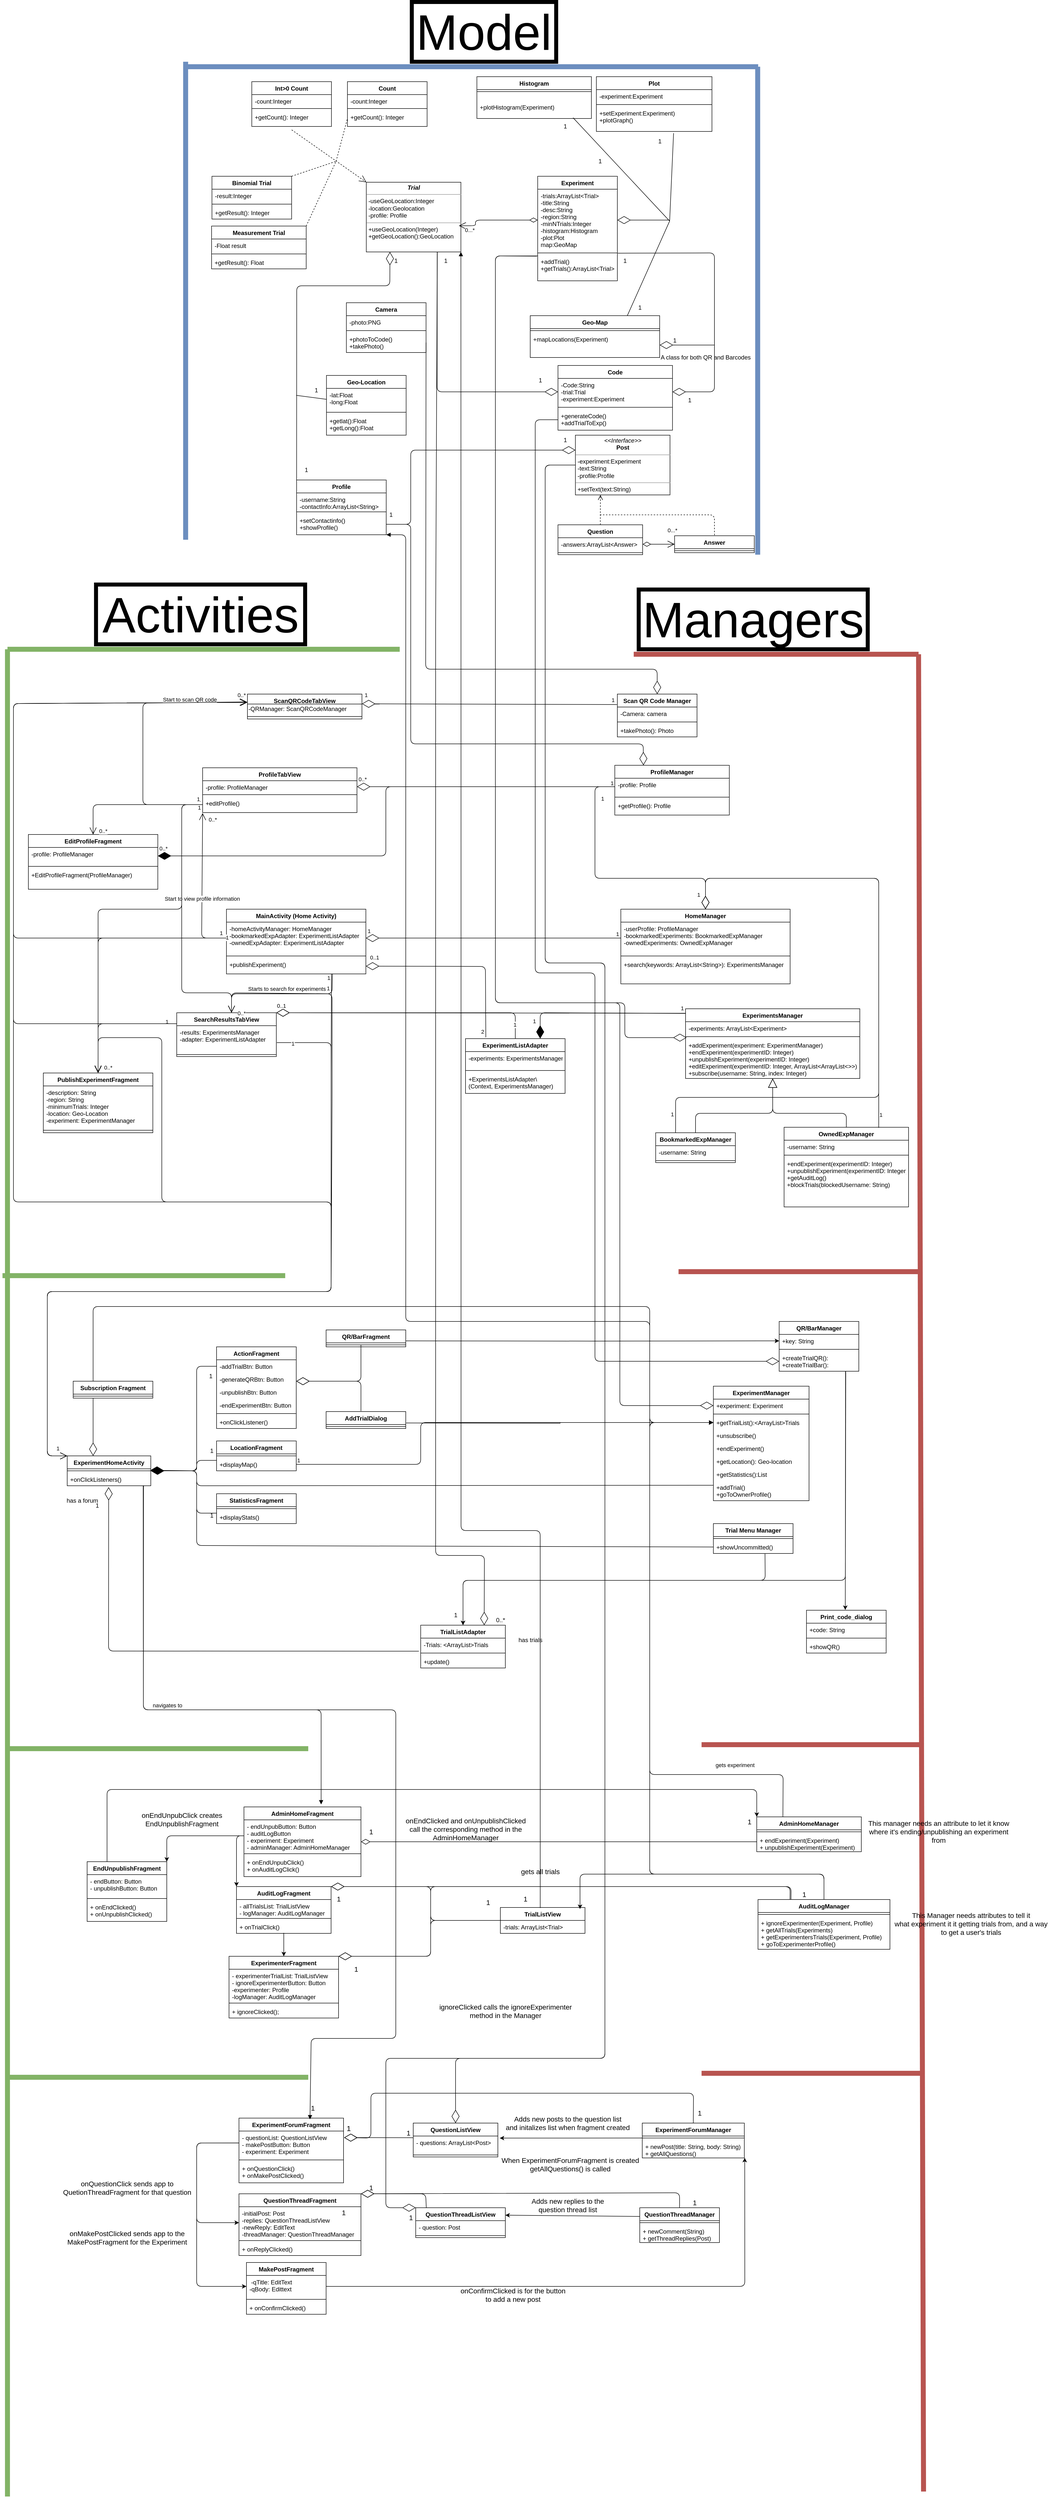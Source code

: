 <mxfile version="14.4.8" type="device"><diagram name="Page-1" id="c4acf3e9-155e-7222-9cf6-157b1a14988f"><mxGraphModel dx="6680" dy="6753" grid="1" gridSize="10" guides="1" tooltips="1" connect="1" arrows="1" fold="1" page="1" pageScale="1" pageWidth="850" pageHeight="1100" background="#ffffff" math="0" shadow="0"><root><mxCell id="0"/><mxCell id="1" parent="0"/><mxCell id="JCDe3W59Z4UfYjix3150-299" value="&lt;font style=&quot;font-size: 100px&quot;&gt;Model&lt;/font&gt;" style="rounded=0;whiteSpace=wrap;html=1;strokeWidth=8;fillColor=none;" parent="1" vertex="1"><mxGeometry x="992.13" y="-2170" width="290" height="120" as="geometry"/></mxCell><mxCell id="JCDe3W59Z4UfYjix3150-300" value="&lt;font style=&quot;font-size: 100px&quot;&gt;Activities&lt;/font&gt;" style="rounded=0;whiteSpace=wrap;html=1;strokeWidth=8;fillColor=none;" parent="1" vertex="1"><mxGeometry x="357.87" y="-1000" width="420" height="120" as="geometry"/></mxCell><mxCell id="JCDe3W59Z4UfYjix3150-301" value="&lt;font style=&quot;font-size: 100px&quot;&gt;Managers&lt;/font&gt;" style="rounded=0;whiteSpace=wrap;html=1;strokeWidth=8;fillColor=none;" parent="1" vertex="1"><mxGeometry x="1447.87" y="-990" width="460" height="120" as="geometry"/></mxCell><mxCell id="JCDe3W59Z4UfYjix3150-304" value="" style="endArrow=none;html=1;strokeWidth=10;rounded=0;fillColor=#d5e8d4;strokeColor=#82b366;" parent="1" edge="1"><mxGeometry width="50" height="50" relative="1" as="geometry"><mxPoint x="737.87" y="388" as="sourcePoint"/><mxPoint x="170" y="388" as="targetPoint"/></mxGeometry></mxCell><mxCell id="JCDe3W59Z4UfYjix3150-306" value="" style="endArrow=none;html=1;entryX=0.003;entryY=0.337;entryDx=0;entryDy=0;entryPerimeter=0;strokeWidth=10;rounded=0;fillColor=#f8cecc;strokeColor=#b85450;" parent="1" edge="1"><mxGeometry width="50" height="50" relative="1" as="geometry"><mxPoint x="2010" y="380" as="sourcePoint"/><mxPoint x="1527.87" y="380" as="targetPoint"/></mxGeometry></mxCell><mxCell id="JCDe3W59Z4UfYjix3150-307" value="" style="endArrow=none;html=1;strokeWidth=10;rounded=0;fillColor=#d5e8d4;strokeColor=#82b366;" parent="1" edge="1"><mxGeometry width="50" height="50" relative="1" as="geometry"><mxPoint x="784.13" y="1338" as="sourcePoint"/><mxPoint x="180" y="1338" as="targetPoint"/></mxGeometry></mxCell><mxCell id="JCDe3W59Z4UfYjix3150-308" value="" style="endArrow=none;html=1;entryX=0.003;entryY=0.337;entryDx=0;entryDy=0;entryPerimeter=0;strokeWidth=10;rounded=0;fillColor=#f8cecc;strokeColor=#b85450;" parent="1" edge="1"><mxGeometry width="50" height="50" relative="1" as="geometry"><mxPoint x="2020" y="1330" as="sourcePoint"/><mxPoint x="1574.13" y="1330" as="targetPoint"/></mxGeometry></mxCell><mxCell id="JCDe3W59Z4UfYjix3150-309" value="" style="endArrow=none;html=1;strokeWidth=10;rounded=0;fillColor=#d5e8d4;strokeColor=#82b366;" parent="1" edge="1"><mxGeometry width="50" height="50" relative="1" as="geometry"><mxPoint x="784.13" y="1998" as="sourcePoint"/><mxPoint x="180" y="1998" as="targetPoint"/></mxGeometry></mxCell><mxCell id="JCDe3W59Z4UfYjix3150-310" value="" style="endArrow=none;html=1;entryX=0.003;entryY=0.337;entryDx=0;entryDy=0;entryPerimeter=0;strokeWidth=10;rounded=0;fillColor=#f8cecc;strokeColor=#b85450;" parent="1" edge="1"><mxGeometry width="50" height="50" relative="1" as="geometry"><mxPoint x="2020" y="1990" as="sourcePoint"/><mxPoint x="1574.13" y="1990" as="targetPoint"/></mxGeometry></mxCell><mxCell id="JCDe3W59Z4UfYjix3150-311" value="" style="endArrow=none;html=1;strokeWidth=10;rounded=0;fillColor=#d5e8d4;strokeColor=#82b366;" parent="1" edge="1"><mxGeometry width="50" height="50" relative="1" as="geometry"><mxPoint x="967.87" y="-870" as="sourcePoint"/><mxPoint x="180" y="-870" as="targetPoint"/></mxGeometry></mxCell><mxCell id="JCDe3W59Z4UfYjix3150-312" value="" style="endArrow=none;html=1;strokeWidth=10;rounded=0;fillColor=#f8cecc;strokeColor=#b85450;" parent="1" edge="1"><mxGeometry width="50" height="50" relative="1" as="geometry"><mxPoint x="2010" y="-860" as="sourcePoint"/><mxPoint x="1437.87" y="-860" as="targetPoint"/></mxGeometry></mxCell><mxCell id="JCDe3W59Z4UfYjix3150-313" value="" style="endArrow=none;html=1;strokeWidth=10;rounded=0;fillColor=#d5e8d4;strokeColor=#82b366;" parent="1" edge="1"><mxGeometry width="50" height="50" relative="1" as="geometry"><mxPoint x="180" y="2840" as="sourcePoint"/><mxPoint x="180" y="-870" as="targetPoint"/></mxGeometry></mxCell><mxCell id="JCDe3W59Z4UfYjix3150-314" value="" style="endArrow=none;html=1;strokeWidth=10;rounded=0;fillColor=#f8cecc;strokeColor=#b85450;" parent="1" edge="1"><mxGeometry width="50" height="50" relative="1" as="geometry"><mxPoint x="2020" y="2830" as="sourcePoint"/><mxPoint x="2010" y="-860" as="targetPoint"/></mxGeometry></mxCell><mxCell id="JCDe3W59Z4UfYjix3150-315" value="" style="endArrow=none;html=1;strokeWidth=10;rounded=0;fillColor=#dae8fc;strokeColor=#6c8ebf;" parent="1" edge="1"><mxGeometry width="50" height="50" relative="1" as="geometry"><mxPoint x="1687.87" y="-2040" as="sourcePoint"/><mxPoint x="537.87" y="-2040" as="targetPoint"/></mxGeometry></mxCell><mxCell id="JCDe3W59Z4UfYjix3150-316" value="" style="endArrow=none;html=1;strokeWidth=10;rounded=0;fillColor=#dae8fc;strokeColor=#6c8ebf;" parent="1" edge="1"><mxGeometry width="50" height="50" relative="1" as="geometry"><mxPoint x="537.87" y="-1090" as="sourcePoint"/><mxPoint x="537.87" y="-2050" as="targetPoint"/></mxGeometry></mxCell><mxCell id="JCDe3W59Z4UfYjix3150-317" value="" style="endArrow=none;html=1;strokeWidth=10;rounded=0;fillColor=#dae8fc;strokeColor=#6c8ebf;" parent="1" edge="1"><mxGeometry width="50" height="50" relative="1" as="geometry"><mxPoint x="1686.87" y="-1060" as="sourcePoint"/><mxPoint x="1686.87" y="-2040" as="targetPoint"/></mxGeometry></mxCell><mxCell id="6FwtbPh6d7fXblNFspXi-3" value="Profile" style="swimlane;fontStyle=1;align=center;verticalAlign=top;childLayout=stackLayout;horizontal=1;startSize=26;horizontalStack=0;resizeParent=1;resizeParentMax=0;resizeLast=0;collapsible=1;marginBottom=0;" parent="1" vertex="1"><mxGeometry x="760.74" y="-1210" width="180" height="110" as="geometry"/></mxCell><mxCell id="6FwtbPh6d7fXblNFspXi-4" value="-username:String&#10;-contactInfo:ArrayList&lt;String&gt;" style="text;strokeColor=none;fillColor=none;align=left;verticalAlign=top;spacingLeft=4;spacingRight=4;overflow=hidden;rotatable=0;points=[[0,0.5],[1,0.5]];portConstraint=eastwest;" parent="6FwtbPh6d7fXblNFspXi-3" vertex="1"><mxGeometry y="26" width="180" height="34" as="geometry"/></mxCell><mxCell id="6FwtbPh6d7fXblNFspXi-5" value="" style="line;strokeWidth=1;fillColor=none;align=left;verticalAlign=middle;spacingTop=-1;spacingLeft=3;spacingRight=3;rotatable=0;labelPosition=right;points=[];portConstraint=eastwest;" parent="6FwtbPh6d7fXblNFspXi-3" vertex="1"><mxGeometry y="60" width="180" height="8" as="geometry"/></mxCell><mxCell id="6FwtbPh6d7fXblNFspXi-6" value="+setContactinfo()&#10;+showProfile()" style="text;strokeColor=none;fillColor=none;align=left;verticalAlign=top;spacingLeft=4;spacingRight=4;overflow=hidden;rotatable=0;points=[[0,0.5],[1,0.5]];portConstraint=eastwest;" parent="6FwtbPh6d7fXblNFspXi-3" vertex="1"><mxGeometry y="68" width="180" height="42" as="geometry"/></mxCell><mxCell id="6FwtbPh6d7fXblNFspXi-7" value="&lt;p style=&quot;margin: 0px ; margin-top: 4px ; text-align: center&quot;&gt;&lt;b&gt;&lt;i&gt;Trial&lt;/i&gt;&lt;/b&gt;&lt;/p&gt;&lt;hr size=&quot;1&quot;&gt;&lt;p style=&quot;margin: 0px ; margin-left: 4px&quot;&gt;-useGeoLocation:Integer&lt;/p&gt;&lt;p style=&quot;margin: 0px ; margin-left: 4px&quot;&gt;-location:Geolocation&lt;br&gt;&lt;/p&gt;&lt;p style=&quot;margin: 0px ; margin-left: 4px&quot;&gt;-profile: Profile&lt;/p&gt;&lt;hr size=&quot;1&quot;&gt;&lt;p style=&quot;margin: 0px ; margin-left: 4px&quot;&gt;+useGeoLocation(Integer)&lt;/p&gt;&lt;p style=&quot;margin: 0px ; margin-left: 4px&quot;&gt;+getGeoLocation():GeoLocation&lt;/p&gt;" style="verticalAlign=top;align=left;overflow=fill;fontSize=12;fontFamily=Helvetica;html=1;" parent="1" vertex="1"><mxGeometry x="900.74" y="-1808" width="190" height="140" as="geometry"/></mxCell><mxCell id="6FwtbPh6d7fXblNFspXi-8" value="&lt;p style=&quot;margin: 0px ; margin-top: 4px ; text-align: center&quot;&gt;&lt;i&gt;&amp;lt;&amp;lt;Interface&amp;gt;&amp;gt;&lt;/i&gt;&lt;br&gt;&lt;b&gt;Post&lt;/b&gt;&lt;/p&gt;&lt;hr size=&quot;1&quot;&gt;&lt;p style=&quot;margin: 0px ; margin-left: 4px&quot;&gt;-experiment:Experiment&lt;br&gt;-text:String&lt;/p&gt;&lt;p style=&quot;margin: 0px ; margin-left: 4px&quot;&gt;-profile:Profile&lt;/p&gt;&lt;hr size=&quot;1&quot;&gt;&lt;p style=&quot;margin: 0px ; margin-left: 4px&quot;&gt;+setText(text:String)&lt;/p&gt;&lt;p style=&quot;margin: 0px ; margin-left: 4px&quot;&gt;&lt;br&gt;&lt;/p&gt;" style="verticalAlign=top;align=left;overflow=fill;fontSize=12;fontFamily=Helvetica;html=1;" parent="1" vertex="1"><mxGeometry x="1320.74" y="-1300" width="190" height="120" as="geometry"/></mxCell><mxCell id="6FwtbPh6d7fXblNFspXi-9" value="Geo-Location" style="swimlane;fontStyle=1;align=center;verticalAlign=top;childLayout=stackLayout;horizontal=1;startSize=26;horizontalStack=0;resizeParent=1;resizeParentMax=0;resizeLast=0;collapsible=1;marginBottom=0;" parent="1" vertex="1"><mxGeometry x="820.74" y="-1420" width="160" height="120" as="geometry"/></mxCell><mxCell id="6FwtbPh6d7fXblNFspXi-10" value="-lat:Float&#10;-long:Float" style="text;strokeColor=none;fillColor=none;align=left;verticalAlign=top;spacingLeft=4;spacingRight=4;overflow=hidden;rotatable=0;points=[[0,0.5],[1,0.5]];portConstraint=eastwest;" parent="6FwtbPh6d7fXblNFspXi-9" vertex="1"><mxGeometry y="26" width="160" height="44" as="geometry"/></mxCell><mxCell id="6FwtbPh6d7fXblNFspXi-11" value="" style="line;strokeWidth=1;fillColor=none;align=left;verticalAlign=middle;spacingTop=-1;spacingLeft=3;spacingRight=3;rotatable=0;labelPosition=right;points=[];portConstraint=eastwest;" parent="6FwtbPh6d7fXblNFspXi-9" vertex="1"><mxGeometry y="70" width="160" height="8" as="geometry"/></mxCell><mxCell id="6FwtbPh6d7fXblNFspXi-12" value="+getlat():Float&#10;+getLong():Float" style="text;strokeColor=none;fillColor=none;align=left;verticalAlign=top;spacingLeft=4;spacingRight=4;overflow=hidden;rotatable=0;points=[[0,0.5],[1,0.5]];portConstraint=eastwest;" parent="6FwtbPh6d7fXblNFspXi-9" vertex="1"><mxGeometry y="78" width="160" height="42" as="geometry"/></mxCell><mxCell id="6FwtbPh6d7fXblNFspXi-13" value="Code" style="swimlane;fontStyle=1;align=center;verticalAlign=top;childLayout=stackLayout;horizontal=1;startSize=26;horizontalStack=0;resizeParent=1;resizeParentMax=0;resizeLast=0;collapsible=1;marginBottom=0;" parent="1" vertex="1"><mxGeometry x="1285.74" y="-1440" width="230" height="130" as="geometry"/></mxCell><mxCell id="6FwtbPh6d7fXblNFspXi-14" value="-Code:String&#10;-trial:Trial&#10;-experiment:Experiment" style="text;strokeColor=none;fillColor=none;align=left;verticalAlign=top;spacingLeft=4;spacingRight=4;overflow=hidden;rotatable=0;points=[[0,0.5],[1,0.5]];portConstraint=eastwest;" parent="6FwtbPh6d7fXblNFspXi-13" vertex="1"><mxGeometry y="26" width="230" height="54" as="geometry"/></mxCell><mxCell id="6FwtbPh6d7fXblNFspXi-15" value="" style="line;strokeWidth=1;fillColor=none;align=left;verticalAlign=middle;spacingTop=-1;spacingLeft=3;spacingRight=3;rotatable=0;labelPosition=right;points=[];portConstraint=eastwest;" parent="6FwtbPh6d7fXblNFspXi-13" vertex="1"><mxGeometry y="80" width="230" height="8" as="geometry"/></mxCell><mxCell id="6FwtbPh6d7fXblNFspXi-16" value="+generateCode()&#10;+addTrialToExp()" style="text;strokeColor=none;fillColor=none;align=left;verticalAlign=top;spacingLeft=4;spacingRight=4;overflow=hidden;rotatable=0;points=[[0,0.5],[1,0.5]];portConstraint=eastwest;" parent="6FwtbPh6d7fXblNFspXi-13" vertex="1"><mxGeometry y="88" width="230" height="42" as="geometry"/></mxCell><mxCell id="6FwtbPh6d7fXblNFspXi-17" value="Int&gt;0 Count" style="swimlane;fontStyle=1;align=center;verticalAlign=top;childLayout=stackLayout;horizontal=1;startSize=26;horizontalStack=0;resizeParent=1;resizeParentMax=0;resizeLast=0;collapsible=1;marginBottom=0;" parent="1" vertex="1"><mxGeometry x="670.74" y="-2010" width="160" height="90" as="geometry"/></mxCell><mxCell id="6FwtbPh6d7fXblNFspXi-18" value="-count:Integer" style="text;strokeColor=none;fillColor=none;align=left;verticalAlign=top;spacingLeft=4;spacingRight=4;overflow=hidden;rotatable=0;points=[[0,0.5],[1,0.5]];portConstraint=eastwest;" parent="6FwtbPh6d7fXblNFspXi-17" vertex="1"><mxGeometry y="26" width="160" height="24" as="geometry"/></mxCell><mxCell id="6FwtbPh6d7fXblNFspXi-19" value="" style="line;strokeWidth=1;fillColor=none;align=left;verticalAlign=middle;spacingTop=-1;spacingLeft=3;spacingRight=3;rotatable=0;labelPosition=right;points=[];portConstraint=eastwest;" parent="6FwtbPh6d7fXblNFspXi-17" vertex="1"><mxGeometry y="50" width="160" height="8" as="geometry"/></mxCell><mxCell id="6FwtbPh6d7fXblNFspXi-20" value="+getCount(): Integer" style="text;strokeColor=none;fillColor=none;align=left;verticalAlign=top;spacingLeft=4;spacingRight=4;overflow=hidden;rotatable=0;points=[[0,0.5],[1,0.5]];portConstraint=eastwest;" parent="6FwtbPh6d7fXblNFspXi-17" vertex="1"><mxGeometry y="58" width="160" height="32" as="geometry"/></mxCell><mxCell id="6FwtbPh6d7fXblNFspXi-21" value="Experiment" style="swimlane;fontStyle=1;align=center;verticalAlign=top;childLayout=stackLayout;horizontal=1;startSize=26;horizontalStack=0;resizeParent=1;resizeParentMax=0;resizeLast=0;collapsible=1;marginBottom=0;" parent="1" vertex="1"><mxGeometry x="1245" y="-1820" width="160" height="210" as="geometry"/></mxCell><mxCell id="6FwtbPh6d7fXblNFspXi-22" value="-trials:ArrayList&lt;Trial&gt;&#10;-title:String&#10;-desc:String&#10;-region:String&#10;-minNTrials:Integer&#10;-histogram:Histogram&#10;-plot:Plot&#10;map:GeoMap" style="text;strokeColor=none;fillColor=none;align=left;verticalAlign=top;spacingLeft=4;spacingRight=4;overflow=hidden;rotatable=0;points=[[0,0.5],[1,0.5]];portConstraint=eastwest;" parent="6FwtbPh6d7fXblNFspXi-21" vertex="1"><mxGeometry y="26" width="160" height="124" as="geometry"/></mxCell><mxCell id="6FwtbPh6d7fXblNFspXi-23" value="" style="line;strokeWidth=1;fillColor=none;align=left;verticalAlign=middle;spacingTop=-1;spacingLeft=3;spacingRight=3;rotatable=0;labelPosition=right;points=[];portConstraint=eastwest;" parent="6FwtbPh6d7fXblNFspXi-21" vertex="1"><mxGeometry y="150" width="160" height="8" as="geometry"/></mxCell><mxCell id="6FwtbPh6d7fXblNFspXi-24" value="+addTrial()&#10;+getTrials():ArrayList&lt;Trial&gt;" style="text;strokeColor=none;fillColor=none;align=left;verticalAlign=top;spacingLeft=4;spacingRight=4;overflow=hidden;rotatable=0;points=[[0,0.5],[1,0.5]];portConstraint=eastwest;" parent="6FwtbPh6d7fXblNFspXi-21" vertex="1"><mxGeometry y="158" width="160" height="52" as="geometry"/></mxCell><mxCell id="6FwtbPh6d7fXblNFspXi-25" value="Count" style="swimlane;fontStyle=1;align=center;verticalAlign=top;childLayout=stackLayout;horizontal=1;startSize=26;horizontalStack=0;resizeParent=1;resizeParentMax=0;resizeLast=0;collapsible=1;marginBottom=0;" parent="1" vertex="1"><mxGeometry x="862.87" y="-2010" width="160" height="90" as="geometry"/></mxCell><mxCell id="6FwtbPh6d7fXblNFspXi-26" value="-count:Integer" style="text;strokeColor=none;fillColor=none;align=left;verticalAlign=top;spacingLeft=4;spacingRight=4;overflow=hidden;rotatable=0;points=[[0,0.5],[1,0.5]];portConstraint=eastwest;" parent="6FwtbPh6d7fXblNFspXi-25" vertex="1"><mxGeometry y="26" width="160" height="24" as="geometry"/></mxCell><mxCell id="6FwtbPh6d7fXblNFspXi-27" value="" style="line;strokeWidth=1;fillColor=none;align=left;verticalAlign=middle;spacingTop=-1;spacingLeft=3;spacingRight=3;rotatable=0;labelPosition=right;points=[];portConstraint=eastwest;" parent="6FwtbPh6d7fXblNFspXi-25" vertex="1"><mxGeometry y="50" width="160" height="8" as="geometry"/></mxCell><mxCell id="6FwtbPh6d7fXblNFspXi-28" value="+getCount(): Integer" style="text;strokeColor=none;fillColor=none;align=left;verticalAlign=top;spacingLeft=4;spacingRight=4;overflow=hidden;rotatable=0;points=[[0,0.5],[1,0.5]];portConstraint=eastwest;" parent="6FwtbPh6d7fXblNFspXi-25" vertex="1"><mxGeometry y="58" width="160" height="32" as="geometry"/></mxCell><mxCell id="6FwtbPh6d7fXblNFspXi-29" value="Binomial Trial" style="swimlane;fontStyle=1;align=center;verticalAlign=top;childLayout=stackLayout;horizontal=1;startSize=26;horizontalStack=0;resizeParent=1;resizeParentMax=0;resizeLast=0;collapsible=1;marginBottom=0;" parent="1" vertex="1"><mxGeometry x="590.74" y="-1820" width="160" height="86" as="geometry"/></mxCell><mxCell id="6FwtbPh6d7fXblNFspXi-30" value="-result:Integer" style="text;strokeColor=none;fillColor=none;align=left;verticalAlign=top;spacingLeft=4;spacingRight=4;overflow=hidden;rotatable=0;points=[[0,0.5],[1,0.5]];portConstraint=eastwest;" parent="6FwtbPh6d7fXblNFspXi-29" vertex="1"><mxGeometry y="26" width="160" height="26" as="geometry"/></mxCell><mxCell id="6FwtbPh6d7fXblNFspXi-31" value="" style="line;strokeWidth=1;fillColor=none;align=left;verticalAlign=middle;spacingTop=-1;spacingLeft=3;spacingRight=3;rotatable=0;labelPosition=right;points=[];portConstraint=eastwest;" parent="6FwtbPh6d7fXblNFspXi-29" vertex="1"><mxGeometry y="52" width="160" height="8" as="geometry"/></mxCell><mxCell id="6FwtbPh6d7fXblNFspXi-32" value="+getResult(): Integer" style="text;strokeColor=none;fillColor=none;align=left;verticalAlign=top;spacingLeft=4;spacingRight=4;overflow=hidden;rotatable=0;points=[[0,0.5],[1,0.5]];portConstraint=eastwest;" parent="6FwtbPh6d7fXblNFspXi-29" vertex="1"><mxGeometry y="60" width="160" height="26" as="geometry"/></mxCell><mxCell id="6FwtbPh6d7fXblNFspXi-33" value="Measurement Trial" style="swimlane;fontStyle=1;align=center;verticalAlign=top;childLayout=stackLayout;horizontal=1;startSize=26;horizontalStack=0;resizeParent=1;resizeParentMax=0;resizeLast=0;collapsible=1;marginBottom=0;" parent="1" vertex="1"><mxGeometry x="590" y="-1720" width="190" height="86" as="geometry"/></mxCell><mxCell id="6FwtbPh6d7fXblNFspXi-34" value="-Float result" style="text;strokeColor=none;fillColor=none;align=left;verticalAlign=top;spacingLeft=4;spacingRight=4;overflow=hidden;rotatable=0;points=[[0,0.5],[1,0.5]];portConstraint=eastwest;" parent="6FwtbPh6d7fXblNFspXi-33" vertex="1"><mxGeometry y="26" width="190" height="26" as="geometry"/></mxCell><mxCell id="6FwtbPh6d7fXblNFspXi-35" value="" style="line;strokeWidth=1;fillColor=none;align=left;verticalAlign=middle;spacingTop=-1;spacingLeft=3;spacingRight=3;rotatable=0;labelPosition=right;points=[];portConstraint=eastwest;" parent="6FwtbPh6d7fXblNFspXi-33" vertex="1"><mxGeometry y="52" width="190" height="8" as="geometry"/></mxCell><mxCell id="6FwtbPh6d7fXblNFspXi-36" value="+getResult(): Float" style="text;strokeColor=none;fillColor=none;align=left;verticalAlign=top;spacingLeft=4;spacingRight=4;overflow=hidden;rotatable=0;points=[[0,0.5],[1,0.5]];portConstraint=eastwest;" parent="6FwtbPh6d7fXblNFspXi-33" vertex="1"><mxGeometry y="60" width="190" height="26" as="geometry"/></mxCell><mxCell id="6FwtbPh6d7fXblNFspXi-37" value="Geo-Map" style="swimlane;fontStyle=1;align=center;verticalAlign=top;childLayout=stackLayout;horizontal=1;startSize=26;horizontalStack=0;resizeParent=1;resizeParentMax=0;resizeLast=0;collapsible=1;marginBottom=0;" parent="1" vertex="1"><mxGeometry x="1230" y="-1540" width="260" height="84" as="geometry"/></mxCell><mxCell id="6FwtbPh6d7fXblNFspXi-38" value="" style="line;strokeWidth=1;fillColor=none;align=left;verticalAlign=middle;spacingTop=-1;spacingLeft=3;spacingRight=3;rotatable=0;labelPosition=right;points=[];portConstraint=eastwest;" parent="6FwtbPh6d7fXblNFspXi-37" vertex="1"><mxGeometry y="26" width="260" height="8" as="geometry"/></mxCell><mxCell id="6FwtbPh6d7fXblNFspXi-39" value="+mapLocations(Experiment)" style="text;strokeColor=none;fillColor=none;align=left;verticalAlign=top;spacingLeft=4;spacingRight=4;overflow=hidden;rotatable=0;points=[[0,0.5],[1,0.5]];portConstraint=eastwest;" parent="6FwtbPh6d7fXblNFspXi-37" vertex="1"><mxGeometry y="34" width="260" height="50" as="geometry"/></mxCell><mxCell id="6FwtbPh6d7fXblNFspXi-40" value="Plot" style="swimlane;fontStyle=1;align=center;verticalAlign=top;childLayout=stackLayout;horizontal=1;startSize=26;horizontalStack=0;resizeParent=1;resizeParentMax=0;resizeLast=0;collapsible=1;marginBottom=0;" parent="1" vertex="1"><mxGeometry x="1362.87" y="-2020" width="232.13" height="110" as="geometry"/></mxCell><mxCell id="6FwtbPh6d7fXblNFspXi-41" value="-experiment:Experiment" style="text;strokeColor=none;fillColor=none;align=left;verticalAlign=top;spacingLeft=4;spacingRight=4;overflow=hidden;rotatable=0;points=[[0,0.5],[1,0.5]];portConstraint=eastwest;" parent="6FwtbPh6d7fXblNFspXi-40" vertex="1"><mxGeometry y="26" width="232.13" height="26" as="geometry"/></mxCell><mxCell id="6FwtbPh6d7fXblNFspXi-42" value="" style="line;strokeWidth=1;fillColor=none;align=left;verticalAlign=middle;spacingTop=-1;spacingLeft=3;spacingRight=3;rotatable=0;labelPosition=right;points=[];portConstraint=eastwest;" parent="6FwtbPh6d7fXblNFspXi-40" vertex="1"><mxGeometry y="52" width="232.13" height="8" as="geometry"/></mxCell><mxCell id="6FwtbPh6d7fXblNFspXi-43" value="+setExperiment:Experiment)&#10;+plotGraph()" style="text;strokeColor=none;fillColor=none;align=left;verticalAlign=top;spacingLeft=4;spacingRight=4;overflow=hidden;rotatable=0;points=[[0,0.5],[1,0.5]];portConstraint=eastwest;" parent="6FwtbPh6d7fXblNFspXi-40" vertex="1"><mxGeometry y="60" width="232.13" height="50" as="geometry"/></mxCell><mxCell id="6FwtbPh6d7fXblNFspXi-44" value="Histogram" style="swimlane;fontStyle=1;align=center;verticalAlign=top;childLayout=stackLayout;horizontal=1;startSize=26;horizontalStack=0;resizeParent=1;resizeParentMax=0;resizeLast=0;collapsible=1;marginBottom=0;" parent="1" vertex="1"><mxGeometry x="1122.87" y="-2020" width="230" height="84" as="geometry"/></mxCell><mxCell id="6FwtbPh6d7fXblNFspXi-45" value="" style="line;strokeWidth=1;fillColor=none;align=left;verticalAlign=middle;spacingTop=-1;spacingLeft=3;spacingRight=3;rotatable=0;labelPosition=right;points=[];portConstraint=eastwest;" parent="6FwtbPh6d7fXblNFspXi-44" vertex="1"><mxGeometry y="26" width="230" height="8" as="geometry"/></mxCell><mxCell id="6FwtbPh6d7fXblNFspXi-46" value="&#10;+plotHistogram(Experiment)" style="text;strokeColor=none;fillColor=none;align=left;verticalAlign=top;spacingLeft=4;spacingRight=4;overflow=hidden;rotatable=0;points=[[0,0.5],[1,0.5]];portConstraint=eastwest;" parent="6FwtbPh6d7fXblNFspXi-44" vertex="1"><mxGeometry y="34" width="230" height="50" as="geometry"/></mxCell><mxCell id="6FwtbPh6d7fXblNFspXi-47" value="Camera" style="swimlane;fontStyle=1;align=center;verticalAlign=top;childLayout=stackLayout;horizontal=1;startSize=26;horizontalStack=0;resizeParent=1;resizeParentMax=0;resizeLast=0;collapsible=1;marginBottom=0;" parent="1" vertex="1"><mxGeometry x="860.74" y="-1566" width="160" height="100" as="geometry"/></mxCell><mxCell id="6FwtbPh6d7fXblNFspXi-48" value="-photo:PNG" style="text;strokeColor=none;fillColor=none;align=left;verticalAlign=top;spacingLeft=4;spacingRight=4;overflow=hidden;rotatable=0;points=[[0,0.5],[1,0.5]];portConstraint=eastwest;" parent="6FwtbPh6d7fXblNFspXi-47" vertex="1"><mxGeometry y="26" width="160" height="26" as="geometry"/></mxCell><mxCell id="6FwtbPh6d7fXblNFspXi-49" value="" style="line;strokeWidth=1;fillColor=none;align=left;verticalAlign=middle;spacingTop=-1;spacingLeft=3;spacingRight=3;rotatable=0;labelPosition=right;points=[];portConstraint=eastwest;" parent="6FwtbPh6d7fXblNFspXi-47" vertex="1"><mxGeometry y="52" width="160" height="8" as="geometry"/></mxCell><mxCell id="6FwtbPh6d7fXblNFspXi-50" value="+photoToCode()&#10;+takePhoto()" style="text;strokeColor=none;fillColor=none;align=left;verticalAlign=top;spacingLeft=4;spacingRight=4;overflow=hidden;rotatable=0;points=[[0,0.5],[1,0.5]];portConstraint=eastwest;" parent="6FwtbPh6d7fXblNFspXi-47" vertex="1"><mxGeometry y="60" width="160" height="40" as="geometry"/></mxCell><mxCell id="6FwtbPh6d7fXblNFspXi-51" value="Question" style="swimlane;fontStyle=1;align=center;verticalAlign=top;childLayout=stackLayout;horizontal=1;startSize=26;horizontalStack=0;resizeParent=1;resizeParentMax=0;resizeLast=0;collapsible=1;marginBottom=0;" parent="1" vertex="1"><mxGeometry x="1285.74" y="-1120" width="170" height="60" as="geometry"/></mxCell><mxCell id="6FwtbPh6d7fXblNFspXi-52" value="-answers:ArrayList&lt;Answer&gt; " style="text;strokeColor=none;fillColor=none;align=left;verticalAlign=top;spacingLeft=4;spacingRight=4;overflow=hidden;rotatable=0;points=[[0,0.5],[1,0.5]];portConstraint=eastwest;" parent="6FwtbPh6d7fXblNFspXi-51" vertex="1"><mxGeometry y="26" width="170" height="26" as="geometry"/></mxCell><mxCell id="6FwtbPh6d7fXblNFspXi-53" value="" style="line;strokeWidth=1;fillColor=none;align=left;verticalAlign=middle;spacingTop=-1;spacingLeft=3;spacingRight=3;rotatable=0;labelPosition=right;points=[];portConstraint=eastwest;" parent="6FwtbPh6d7fXblNFspXi-51" vertex="1"><mxGeometry y="52" width="170" height="8" as="geometry"/></mxCell><mxCell id="6FwtbPh6d7fXblNFspXi-54" value="0...*" style="endArrow=open;html=1;endSize=12;startArrow=diamondThin;startSize=14;startFill=0;edgeStyle=orthogonalEdgeStyle;align=left;verticalAlign=bottom;exitX=0;exitY=0.5;exitDx=0;exitDy=0;entryX=0.979;entryY=0.624;entryDx=0;entryDy=0;entryPerimeter=0;" parent="1" source="6FwtbPh6d7fXblNFspXi-22" target="6FwtbPh6d7fXblNFspXi-7" edge="1"><mxGeometry x="0.88" y="18" relative="1" as="geometry"><mxPoint x="1210" y="-1738" as="sourcePoint"/><mxPoint x="1150" y="-1722" as="targetPoint"/><Array as="points"><mxPoint x="1120" y="-1732"/><mxPoint x="1120" y="-1721"/></Array><mxPoint as="offset"/></mxGeometry></mxCell><mxCell id="6FwtbPh6d7fXblNFspXi-62" value="Answer" style="swimlane;fontStyle=1;align=center;verticalAlign=top;childLayout=stackLayout;horizontal=1;startSize=26;horizontalStack=0;resizeParent=1;resizeParentMax=0;resizeLast=0;collapsible=1;marginBottom=0;" parent="1" vertex="1"><mxGeometry x="1520.0" y="-1098" width="160" height="34" as="geometry"/></mxCell><mxCell id="6FwtbPh6d7fXblNFspXi-63" value="" style="line;strokeWidth=1;fillColor=none;align=left;verticalAlign=middle;spacingTop=-1;spacingLeft=3;spacingRight=3;rotatable=0;labelPosition=right;points=[];portConstraint=eastwest;" parent="6FwtbPh6d7fXblNFspXi-62" vertex="1"><mxGeometry y="26" width="160" height="8" as="geometry"/></mxCell><mxCell id="6FwtbPh6d7fXblNFspXi-64" value="0...*" style="endArrow=open;html=1;endSize=12;startArrow=diamondThin;startSize=14;startFill=0;edgeStyle=orthogonalEdgeStyle;align=left;verticalAlign=bottom;exitX=1;exitY=0.5;exitDx=0;exitDy=0;entryX=0;entryY=0.5;entryDx=0;entryDy=0;" parent="1" source="6FwtbPh6d7fXblNFspXi-52" target="6FwtbPh6d7fXblNFspXi-62" edge="1"><mxGeometry x="0.5" y="19" relative="1" as="geometry"><mxPoint x="1072.87" y="-1250" as="sourcePoint"/><mxPoint x="1162.87" y="-1250" as="targetPoint"/><mxPoint as="offset"/></mxGeometry></mxCell><mxCell id="6FwtbPh6d7fXblNFspXi-65" value="" style="html=1;verticalAlign=bottom;endArrow=open;dashed=1;endSize=8;exitX=0.5;exitY=0;exitDx=0;exitDy=0;" parent="1" source="6FwtbPh6d7fXblNFspXi-51" edge="1"><mxGeometry relative="1" as="geometry"><mxPoint x="1192.87" y="-1250" as="sourcePoint"/><mxPoint x="1371" y="-1180" as="targetPoint"/><Array as="points"/></mxGeometry></mxCell><mxCell id="6FwtbPh6d7fXblNFspXi-71" value="" style="endArrow=open;endSize=12;dashed=1;html=1;exitX=0.501;exitY=1.213;exitDx=0;exitDy=0;exitPerimeter=0;entryX=0;entryY=0;entryDx=0;entryDy=0;" parent="1" source="6FwtbPh6d7fXblNFspXi-20" target="6FwtbPh6d7fXblNFspXi-7" edge="1"><mxGeometry width="160" relative="1" as="geometry"><mxPoint x="760.74" y="-1880" as="sourcePoint"/><mxPoint x="920.74" y="-1880" as="targetPoint"/></mxGeometry></mxCell><mxCell id="6FwtbPh6d7fXblNFspXi-78" value="ProfileTabView" style="swimlane;fontStyle=1;align=center;verticalAlign=top;childLayout=stackLayout;horizontal=1;startSize=26;horizontalStack=0;resizeParent=1;resizeParentMax=0;resizeLast=0;collapsible=1;marginBottom=0;" parent="1" vertex="1"><mxGeometry x="572" y="-632" width="310" height="90" as="geometry"/></mxCell><mxCell id="6FwtbPh6d7fXblNFspXi-79" value="-profile: ProfileManager" style="text;strokeColor=none;fillColor=none;align=left;verticalAlign=top;spacingLeft=4;spacingRight=4;overflow=hidden;rotatable=0;points=[[0,0.5],[1,0.5]];portConstraint=eastwest;" parent="6FwtbPh6d7fXblNFspXi-78" vertex="1"><mxGeometry y="26" width="310" height="24" as="geometry"/></mxCell><mxCell id="6FwtbPh6d7fXblNFspXi-80" value="" style="line;strokeWidth=1;fillColor=none;align=left;verticalAlign=middle;spacingTop=-1;spacingLeft=3;spacingRight=3;rotatable=0;labelPosition=right;points=[];portConstraint=eastwest;" parent="6FwtbPh6d7fXblNFspXi-78" vertex="1"><mxGeometry y="50" width="310" height="8" as="geometry"/></mxCell><mxCell id="6FwtbPh6d7fXblNFspXi-81" value="+editProfile()" style="text;strokeColor=none;fillColor=none;align=left;verticalAlign=top;spacingLeft=4;spacingRight=4;overflow=hidden;rotatable=0;points=[[0,0.5],[1,0.5]];portConstraint=eastwest;" parent="6FwtbPh6d7fXblNFspXi-78" vertex="1"><mxGeometry y="58" width="310" height="32" as="geometry"/></mxCell><mxCell id="6FwtbPh6d7fXblNFspXi-82" value="MainActivity (Home Activity)" style="swimlane;fontStyle=1;align=center;verticalAlign=top;childLayout=stackLayout;horizontal=1;startSize=26;horizontalStack=0;resizeParent=1;resizeParentMax=0;resizeLast=0;collapsible=1;marginBottom=0;" parent="1" vertex="1"><mxGeometry x="619.87" y="-348" width="280" height="130" as="geometry"/></mxCell><mxCell id="6FwtbPh6d7fXblNFspXi-83" value="-homeActivityManager: HomeManager&#10;-bookmarkedExpAdapter: ExperimentListAdapter&#10;-ownedExpAdapter: ExperimentListAdapter" style="text;strokeColor=none;fillColor=none;align=left;verticalAlign=top;spacingLeft=4;spacingRight=4;overflow=hidden;rotatable=0;points=[[0,0.5],[1,0.5]];portConstraint=eastwest;" parent="6FwtbPh6d7fXblNFspXi-82" vertex="1"><mxGeometry y="26" width="280" height="64" as="geometry"/></mxCell><mxCell id="6FwtbPh6d7fXblNFspXi-84" value="" style="line;strokeWidth=1;fillColor=none;align=left;verticalAlign=middle;spacingTop=-1;spacingLeft=3;spacingRight=3;rotatable=0;labelPosition=right;points=[];portConstraint=eastwest;" parent="6FwtbPh6d7fXblNFspXi-82" vertex="1"><mxGeometry y="90" width="280" height="8" as="geometry"/></mxCell><mxCell id="6FwtbPh6d7fXblNFspXi-85" value="+publishExperiment()&#10;" style="text;strokeColor=none;fillColor=none;align=left;verticalAlign=top;spacingLeft=4;spacingRight=4;overflow=hidden;rotatable=0;points=[[0,0.5],[1,0.5]];portConstraint=eastwest;" parent="6FwtbPh6d7fXblNFspXi-82" vertex="1"><mxGeometry y="98" width="280" height="32" as="geometry"/></mxCell><mxCell id="6FwtbPh6d7fXblNFspXi-86" value="SearchResultsTabView" style="swimlane;fontStyle=1;align=center;verticalAlign=top;childLayout=stackLayout;horizontal=1;startSize=26;horizontalStack=0;resizeParent=1;resizeParentMax=0;resizeLast=0;collapsible=1;marginBottom=0;" parent="1" vertex="1"><mxGeometry x="520" y="-140" width="200" height="88" as="geometry"/></mxCell><mxCell id="6FwtbPh6d7fXblNFspXi-87" value="-results: ExperimentsManager&#10;-adapter: ExperimentListAdapter" style="text;strokeColor=none;fillColor=none;align=left;verticalAlign=top;spacingLeft=4;spacingRight=4;overflow=hidden;rotatable=0;points=[[0,0.5],[1,0.5]];portConstraint=eastwest;" parent="6FwtbPh6d7fXblNFspXi-86" vertex="1"><mxGeometry y="26" width="200" height="54" as="geometry"/></mxCell><mxCell id="6FwtbPh6d7fXblNFspXi-88" value="" style="line;strokeWidth=1;fillColor=none;align=left;verticalAlign=middle;spacingTop=-1;spacingLeft=3;spacingRight=3;rotatable=0;labelPosition=right;points=[];portConstraint=eastwest;" parent="6FwtbPh6d7fXblNFspXi-86" vertex="1"><mxGeometry y="80" width="200" height="8" as="geometry"/></mxCell><mxCell id="6FwtbPh6d7fXblNFspXi-89" value="ScanQRCodeTabView&#10;" style="swimlane;fontStyle=1;align=center;verticalAlign=top;childLayout=stackLayout;horizontal=1;startSize=20;horizontalStack=0;resizeParent=1;resizeParentMax=0;resizeLast=0;collapsible=1;marginBottom=0;" parent="1" vertex="1"><mxGeometry x="662" y="-780" width="230" height="50" as="geometry"/></mxCell><mxCell id="6FwtbPh6d7fXblNFspXi-90" value="-QRManager: ScanQRCodeManager" style="text;html=1;align=left;verticalAlign=middle;resizable=0;points=[];autosize=1;" parent="6FwtbPh6d7fXblNFspXi-89" vertex="1"><mxGeometry y="20" width="230" height="20" as="geometry"/></mxCell><mxCell id="6FwtbPh6d7fXblNFspXi-91" value="" style="line;strokeWidth=1;fillColor=none;align=left;verticalAlign=middle;spacingTop=-1;spacingLeft=3;spacingRight=3;rotatable=0;labelPosition=right;points=[];portConstraint=eastwest;" parent="6FwtbPh6d7fXblNFspXi-89" vertex="1"><mxGeometry y="40" width="230" height="10" as="geometry"/></mxCell><mxCell id="6FwtbPh6d7fXblNFspXi-92" value="PublishExperimentFragment" style="swimlane;fontStyle=1;align=center;verticalAlign=top;childLayout=stackLayout;horizontal=1;startSize=26;horizontalStack=0;resizeParent=1;resizeParentMax=0;resizeLast=0;collapsible=1;marginBottom=0;" parent="1" vertex="1"><mxGeometry x="252" y="-19" width="220" height="120" as="geometry"/></mxCell><mxCell id="6FwtbPh6d7fXblNFspXi-93" value="-description: String&#10;-region: String&#10;-minimumTrials: Integer&#10;-location: Geo-Location&#10;-experiment: ExperimentManager" style="text;strokeColor=none;fillColor=none;align=left;verticalAlign=top;spacingLeft=4;spacingRight=4;overflow=hidden;rotatable=0;points=[[0,0.5],[1,0.5]];portConstraint=eastwest;" parent="6FwtbPh6d7fXblNFspXi-92" vertex="1"><mxGeometry y="26" width="220" height="84" as="geometry"/></mxCell><mxCell id="6FwtbPh6d7fXblNFspXi-94" value="" style="line;strokeWidth=1;fillColor=none;align=left;verticalAlign=middle;spacingTop=-1;spacingLeft=3;spacingRight=3;rotatable=0;labelPosition=right;points=[];portConstraint=eastwest;" parent="6FwtbPh6d7fXblNFspXi-92" vertex="1"><mxGeometry y="110" width="220" height="10" as="geometry"/></mxCell><mxCell id="6FwtbPh6d7fXblNFspXi-95" value="EditProfileFragment" style="swimlane;fontStyle=1;align=center;verticalAlign=top;childLayout=stackLayout;horizontal=1;startSize=26;horizontalStack=0;resizeParent=1;resizeParentMax=0;resizeLast=0;collapsible=1;marginBottom=0;" parent="1" vertex="1"><mxGeometry x="222" y="-498" width="260" height="110" as="geometry"/></mxCell><mxCell id="6FwtbPh6d7fXblNFspXi-96" value="-profile: ProfileManager&#10; " style="text;strokeColor=none;fillColor=none;align=left;verticalAlign=top;spacingLeft=4;spacingRight=4;overflow=hidden;rotatable=0;points=[[0,0.5],[1,0.5]];portConstraint=eastwest;" parent="6FwtbPh6d7fXblNFspXi-95" vertex="1"><mxGeometry y="26" width="260" height="34" as="geometry"/></mxCell><mxCell id="6FwtbPh6d7fXblNFspXi-97" value="" style="line;strokeWidth=1;fillColor=none;align=left;verticalAlign=middle;spacingTop=-1;spacingLeft=3;spacingRight=3;rotatable=0;labelPosition=right;points=[];portConstraint=eastwest;" parent="6FwtbPh6d7fXblNFspXi-95" vertex="1"><mxGeometry y="60" width="260" height="8" as="geometry"/></mxCell><mxCell id="6FwtbPh6d7fXblNFspXi-98" value="+EditProfileFragment(ProfileManager)" style="text;strokeColor=none;fillColor=none;align=left;verticalAlign=top;spacingLeft=4;spacingRight=4;overflow=hidden;rotatable=0;points=[[0,0.5],[1,0.5]];portConstraint=eastwest;" parent="6FwtbPh6d7fXblNFspXi-95" vertex="1"><mxGeometry y="68" width="260" height="42" as="geometry"/></mxCell><mxCell id="6FwtbPh6d7fXblNFspXi-99" value="ExperimentListAdapter" style="swimlane;fontStyle=1;align=center;verticalAlign=top;childLayout=stackLayout;horizontal=1;startSize=26;horizontalStack=0;resizeParent=1;resizeParentMax=0;resizeLast=0;collapsible=1;marginBottom=0;" parent="1" vertex="1"><mxGeometry x="1100" y="-88" width="200" height="110" as="geometry"/></mxCell><mxCell id="6FwtbPh6d7fXblNFspXi-100" value="-experiments: ExperimentsManager&#10;" style="text;strokeColor=none;fillColor=none;align=left;verticalAlign=top;spacingLeft=4;spacingRight=4;overflow=hidden;rotatable=0;points=[[0,0.5],[1,0.5]];portConstraint=eastwest;" parent="6FwtbPh6d7fXblNFspXi-99" vertex="1"><mxGeometry y="26" width="200" height="34" as="geometry"/></mxCell><mxCell id="6FwtbPh6d7fXblNFspXi-101" value="" style="line;strokeWidth=1;fillColor=none;align=left;verticalAlign=middle;spacingTop=-1;spacingLeft=3;spacingRight=3;rotatable=0;labelPosition=right;points=[];portConstraint=eastwest;" parent="6FwtbPh6d7fXblNFspXi-99" vertex="1"><mxGeometry y="60" width="200" height="8" as="geometry"/></mxCell><mxCell id="6FwtbPh6d7fXblNFspXi-102" value="+ExperimentsListAdapter\&#10;(Context, ExperimentsManager)&#10;" style="text;strokeColor=none;fillColor=none;align=left;verticalAlign=top;spacingLeft=4;spacingRight=4;overflow=hidden;rotatable=0;points=[[0,0.5],[1,0.5]];portConstraint=eastwest;" parent="6FwtbPh6d7fXblNFspXi-99" vertex="1"><mxGeometry y="68" width="200" height="42" as="geometry"/></mxCell><mxCell id="6FwtbPh6d7fXblNFspXi-103" value="ProfileManager" style="swimlane;fontStyle=1;align=center;verticalAlign=top;childLayout=stackLayout;horizontal=1;startSize=26;horizontalStack=0;resizeParent=1;resizeParentMax=0;resizeLast=0;collapsible=1;marginBottom=0;" parent="1" vertex="1"><mxGeometry x="1399.87" y="-637" width="230" height="100" as="geometry"/></mxCell><mxCell id="6FwtbPh6d7fXblNFspXi-104" value="-profile: Profile" style="text;strokeColor=none;fillColor=none;align=left;verticalAlign=top;spacingLeft=4;spacingRight=4;overflow=hidden;rotatable=0;points=[[0,0.5],[1,0.5]];portConstraint=eastwest;" parent="6FwtbPh6d7fXblNFspXi-103" vertex="1"><mxGeometry y="26" width="230" height="34" as="geometry"/></mxCell><mxCell id="6FwtbPh6d7fXblNFspXi-105" value="" style="line;strokeWidth=1;fillColor=none;align=left;verticalAlign=middle;spacingTop=-1;spacingLeft=3;spacingRight=3;rotatable=0;labelPosition=right;points=[];portConstraint=eastwest;" parent="6FwtbPh6d7fXblNFspXi-103" vertex="1"><mxGeometry y="60" width="230" height="8" as="geometry"/></mxCell><mxCell id="6FwtbPh6d7fXblNFspXi-106" value="+getProfile(): Profile&#10;" style="text;strokeColor=none;fillColor=none;align=left;verticalAlign=top;spacingLeft=4;spacingRight=4;overflow=hidden;rotatable=0;points=[[0,0.5],[1,0.5]];portConstraint=eastwest;" parent="6FwtbPh6d7fXblNFspXi-103" vertex="1"><mxGeometry y="68" width="230" height="32" as="geometry"/></mxCell><mxCell id="6FwtbPh6d7fXblNFspXi-107" value="HomeManager" style="swimlane;fontStyle=1;align=center;verticalAlign=top;childLayout=stackLayout;horizontal=1;startSize=26;horizontalStack=0;resizeParent=1;resizeParentMax=0;resizeLast=0;collapsible=1;marginBottom=0;" parent="1" vertex="1"><mxGeometry x="1412" y="-348" width="340" height="150" as="geometry"/></mxCell><mxCell id="6FwtbPh6d7fXblNFspXi-108" value="-userProfile: ProfileManager&#10;-bookmarkedExperiments: BookmarkedExpManager&#10;-ownedExperiments: OwnedExpManager" style="text;strokeColor=none;fillColor=none;align=left;verticalAlign=top;spacingLeft=4;spacingRight=4;overflow=hidden;rotatable=0;points=[[0,0.5],[1,0.5]];portConstraint=eastwest;" parent="6FwtbPh6d7fXblNFspXi-107" vertex="1"><mxGeometry y="26" width="340" height="64" as="geometry"/></mxCell><mxCell id="6FwtbPh6d7fXblNFspXi-109" value="" style="line;strokeWidth=1;fillColor=none;align=left;verticalAlign=middle;spacingTop=-1;spacingLeft=3;spacingRight=3;rotatable=0;labelPosition=right;points=[];portConstraint=eastwest;" parent="6FwtbPh6d7fXblNFspXi-107" vertex="1"><mxGeometry y="90" width="340" height="8" as="geometry"/></mxCell><mxCell id="6FwtbPh6d7fXblNFspXi-110" value="+search(keywords: ArrayList&lt;String&gt;): ExperimentsManager&#10;" style="text;strokeColor=none;fillColor=none;align=left;verticalAlign=top;spacingLeft=4;spacingRight=4;overflow=hidden;rotatable=0;points=[[0,0.5],[1,0.5]];portConstraint=eastwest;" parent="6FwtbPh6d7fXblNFspXi-107" vertex="1"><mxGeometry y="98" width="340" height="52" as="geometry"/></mxCell><mxCell id="6FwtbPh6d7fXblNFspXi-111" value="OwnedExpManager" style="swimlane;fontStyle=1;align=center;verticalAlign=top;childLayout=stackLayout;horizontal=1;startSize=26;horizontalStack=0;resizeParent=1;resizeParentMax=0;resizeLast=0;collapsible=1;marginBottom=0;" parent="1" vertex="1"><mxGeometry x="1739.87" y="90" width="250" height="160" as="geometry"/></mxCell><mxCell id="6FwtbPh6d7fXblNFspXi-112" value="-username: String" style="text;strokeColor=none;fillColor=none;align=left;verticalAlign=top;spacingLeft=4;spacingRight=4;overflow=hidden;rotatable=0;points=[[0,0.5],[1,0.5]];portConstraint=eastwest;" parent="6FwtbPh6d7fXblNFspXi-111" vertex="1"><mxGeometry y="26" width="250" height="26" as="geometry"/></mxCell><mxCell id="6FwtbPh6d7fXblNFspXi-113" value="" style="line;strokeWidth=1;fillColor=none;align=left;verticalAlign=middle;spacingTop=-1;spacingLeft=3;spacingRight=3;rotatable=0;labelPosition=right;points=[];portConstraint=eastwest;" parent="6FwtbPh6d7fXblNFspXi-111" vertex="1"><mxGeometry y="52" width="250" height="8" as="geometry"/></mxCell><mxCell id="6FwtbPh6d7fXblNFspXi-114" value="+endExperiment(experimentID: Integer)&#10;+unpublishExperiment(experimentID: Integer)&#10;+getAuditLog()&#10;+blockTrials(blockedUsername: String)" style="text;strokeColor=none;fillColor=none;align=left;verticalAlign=top;spacingLeft=4;spacingRight=4;overflow=hidden;rotatable=0;points=[[0,0.5],[1,0.5]];portConstraint=eastwest;" parent="6FwtbPh6d7fXblNFspXi-111" vertex="1"><mxGeometry y="60" width="250" height="100" as="geometry"/></mxCell><mxCell id="6FwtbPh6d7fXblNFspXi-119" value="ExperimentsManager" style="swimlane;fontStyle=1;align=center;verticalAlign=top;childLayout=stackLayout;horizontal=1;startSize=26;horizontalStack=0;resizeParent=1;resizeParentMax=0;resizeLast=0;collapsible=1;marginBottom=0;" parent="1" vertex="1"><mxGeometry x="1542" y="-148" width="350" height="140" as="geometry"/></mxCell><mxCell id="6FwtbPh6d7fXblNFspXi-120" value="-experiments: ArrayList&lt;Experiment&gt;" style="text;strokeColor=none;fillColor=none;align=left;verticalAlign=top;spacingLeft=4;spacingRight=4;overflow=hidden;rotatable=0;points=[[0,0.5],[1,0.5]];portConstraint=eastwest;" parent="6FwtbPh6d7fXblNFspXi-119" vertex="1"><mxGeometry y="26" width="350" height="26" as="geometry"/></mxCell><mxCell id="6FwtbPh6d7fXblNFspXi-121" value="" style="line;strokeWidth=1;fillColor=none;align=left;verticalAlign=middle;spacingTop=-1;spacingLeft=3;spacingRight=3;rotatable=0;labelPosition=right;points=[];portConstraint=eastwest;" parent="6FwtbPh6d7fXblNFspXi-119" vertex="1"><mxGeometry y="52" width="350" height="8" as="geometry"/></mxCell><mxCell id="6FwtbPh6d7fXblNFspXi-122" value="+addExperiment(experiment: ExperimentManager)&#10;+endExperiment(experimentID: Integer)&#10;+unpublishExperiment(experimentID: Integer)&#10;+editExperiment(experimentID: Integer, ArrayList&lt;ArrayList&lt;&gt;&gt;)&#10;+subscribe(username: String, index: Integer)" style="text;strokeColor=none;fillColor=none;align=left;verticalAlign=top;spacingLeft=4;spacingRight=4;overflow=hidden;rotatable=0;points=[[0,0.5],[1,0.5]];portConstraint=eastwest;" parent="6FwtbPh6d7fXblNFspXi-119" vertex="1"><mxGeometry y="60" width="350" height="80" as="geometry"/></mxCell><mxCell id="6FwtbPh6d7fXblNFspXi-123" value="" style="endArrow=block;endSize=16;endFill=0;html=1;exitX=0.5;exitY=0;exitDx=0;exitDy=0;" parent="1" source="6FwtbPh6d7fXblNFspXi-128" target="6FwtbPh6d7fXblNFspXi-122" edge="1"><mxGeometry width="160" relative="1" as="geometry"><mxPoint x="1557" y="82" as="sourcePoint"/><mxPoint x="1562" y="12" as="targetPoint"/><Array as="points"><mxPoint x="1562" y="62"/><mxPoint x="1717" y="62"/></Array></mxGeometry></mxCell><mxCell id="6FwtbPh6d7fXblNFspXi-124" value="" style="endArrow=block;endSize=16;endFill=0;html=1;exitX=0.5;exitY=0;exitDx=0;exitDy=0;" parent="1" source="6FwtbPh6d7fXblNFspXi-111" target="6FwtbPh6d7fXblNFspXi-122" edge="1"><mxGeometry width="160" relative="1" as="geometry"><mxPoint x="1542" y="-18" as="sourcePoint"/><mxPoint x="1860" y="22" as="targetPoint"/><Array as="points"><mxPoint x="1865" y="62"/><mxPoint x="1717" y="62"/></Array></mxGeometry></mxCell><mxCell id="6FwtbPh6d7fXblNFspXi-128" value="BookmarkedExpManager" style="swimlane;fontStyle=1;align=center;verticalAlign=top;childLayout=stackLayout;horizontal=1;startSize=26;horizontalStack=0;resizeParent=1;resizeParentMax=0;resizeLast=0;collapsible=1;marginBottom=0;" parent="1" vertex="1"><mxGeometry x="1482" y="101" width="160" height="60" as="geometry"/></mxCell><mxCell id="6FwtbPh6d7fXblNFspXi-129" value="-username: String" style="text;strokeColor=none;fillColor=none;align=left;verticalAlign=top;spacingLeft=4;spacingRight=4;overflow=hidden;rotatable=0;points=[[0,0.5],[1,0.5]];portConstraint=eastwest;" parent="6FwtbPh6d7fXblNFspXi-128" vertex="1"><mxGeometry y="26" width="160" height="26" as="geometry"/></mxCell><mxCell id="6FwtbPh6d7fXblNFspXi-130" value="" style="line;strokeWidth=1;fillColor=none;align=left;verticalAlign=middle;spacingTop=-1;spacingLeft=3;spacingRight=3;rotatable=0;labelPosition=right;points=[];portConstraint=eastwest;" parent="6FwtbPh6d7fXblNFspXi-128" vertex="1"><mxGeometry y="52" width="160" height="8" as="geometry"/></mxCell><mxCell id="6FwtbPh6d7fXblNFspXi-131" value="" style="endArrow=diamondThin;endFill=0;endSize=24;html=1;entryX=1;entryY=0.5;entryDx=0;entryDy=0;exitX=0;exitY=0.5;exitDx=0;exitDy=0;" parent="1" source="6FwtbPh6d7fXblNFspXi-108" target="6FwtbPh6d7fXblNFspXi-83" edge="1"><mxGeometry width="160" relative="1" as="geometry"><mxPoint x="992" y="-178" as="sourcePoint"/><mxPoint x="1152" y="-178" as="targetPoint"/></mxGeometry></mxCell><mxCell id="6FwtbPh6d7fXblNFspXi-132" value="1" style="edgeLabel;html=1;align=center;verticalAlign=middle;resizable=0;points=[];" parent="6FwtbPh6d7fXblNFspXi-131" vertex="1" connectable="0"><mxGeometry x="0.842" y="2" relative="1" as="geometry"><mxPoint x="-34.33" y="-16" as="offset"/></mxGeometry></mxCell><mxCell id="6FwtbPh6d7fXblNFspXi-133" value="1" style="edgeLabel;html=1;align=center;verticalAlign=middle;resizable=0;points=[];" parent="6FwtbPh6d7fXblNFspXi-131" vertex="1" connectable="0"><mxGeometry x="-0.915" y="-2" relative="1" as="geometry"><mxPoint x="14.71" y="-6" as="offset"/></mxGeometry></mxCell><mxCell id="6FwtbPh6d7fXblNFspXi-134" value="" style="endArrow=diamondThin;endFill=0;endSize=24;html=1;exitX=0.25;exitY=0;exitDx=0;exitDy=0;entryX=0.5;entryY=0;entryDx=0;entryDy=0;" parent="1" source="6FwtbPh6d7fXblNFspXi-128" target="6FwtbPh6d7fXblNFspXi-107" edge="1"><mxGeometry width="160" relative="1" as="geometry"><mxPoint x="1282" y="-138" as="sourcePoint"/><mxPoint x="1442" y="-138" as="targetPoint"/><Array as="points"><mxPoint x="1522" y="30"/><mxPoint x="1930" y="30"/><mxPoint x="1930" y="-410"/><mxPoint x="1582" y="-410"/></Array></mxGeometry></mxCell><mxCell id="6FwtbPh6d7fXblNFspXi-135" value="1" style="edgeLabel;html=1;align=center;verticalAlign=middle;resizable=0;points=[];" parent="6FwtbPh6d7fXblNFspXi-134" vertex="1" connectable="0"><mxGeometry x="-0.944" relative="1" as="geometry"><mxPoint x="-7.13" as="offset"/></mxGeometry></mxCell><mxCell id="6FwtbPh6d7fXblNFspXi-137" value="" style="endArrow=diamondThin;endFill=0;endSize=24;html=1;entryX=0.5;entryY=0;entryDx=0;entryDy=0;" parent="1" target="6FwtbPh6d7fXblNFspXi-107" edge="1"><mxGeometry width="160" relative="1" as="geometry"><mxPoint x="1930" y="91" as="sourcePoint"/><mxPoint x="1412" y="-198" as="targetPoint"/><Array as="points"><mxPoint x="1930" y="-410"/><mxPoint x="1582" y="-410"/></Array></mxGeometry></mxCell><mxCell id="6FwtbPh6d7fXblNFspXi-139" value="1" style="edgeLabel;html=1;align=center;verticalAlign=middle;resizable=0;points=[];" parent="6FwtbPh6d7fXblNFspXi-137" vertex="1" connectable="0"><mxGeometry x="-0.942" y="-4" relative="1" as="geometry"><mxPoint as="offset"/></mxGeometry></mxCell><mxCell id="6FwtbPh6d7fXblNFspXi-140" value="" style="endArrow=diamondThin;endFill=0;endSize=24;html=1;exitX=0.204;exitY=-0.024;exitDx=0;exitDy=0;exitPerimeter=0;" parent="1" source="6FwtbPh6d7fXblNFspXi-99" target="6FwtbPh6d7fXblNFspXi-85" edge="1"><mxGeometry width="160" relative="1" as="geometry"><mxPoint x="1002" y="-138" as="sourcePoint"/><mxPoint x="1162" y="-138" as="targetPoint"/><Array as="points"><mxPoint x="1140" y="-233"/></Array></mxGeometry></mxCell><mxCell id="6FwtbPh6d7fXblNFspXi-141" value="0..1" style="edgeLabel;html=1;align=center;verticalAlign=middle;resizable=0;points=[];" parent="6FwtbPh6d7fXblNFspXi-140" vertex="1" connectable="0"><mxGeometry x="0.87" y="-1" relative="1" as="geometry"><mxPoint x="-8.02" y="-16.49" as="offset"/></mxGeometry></mxCell><mxCell id="6FwtbPh6d7fXblNFspXi-142" value="2" style="edgeLabel;html=1;align=center;verticalAlign=middle;resizable=0;points=[];" parent="6FwtbPh6d7fXblNFspXi-140" vertex="1" connectable="0"><mxGeometry x="-0.905" y="-2" relative="1" as="geometry"><mxPoint x="-9" y="6.33" as="offset"/></mxGeometry></mxCell><mxCell id="6FwtbPh6d7fXblNFspXi-143" value="" style="endArrow=diamondThin;endFill=0;endSize=24;html=1;entryX=1;entryY=0.5;entryDx=0;entryDy=0;exitX=0;exitY=0.5;exitDx=0;exitDy=0;" parent="1" source="6FwtbPh6d7fXblNFspXi-104" target="6FwtbPh6d7fXblNFspXi-79" edge="1"><mxGeometry width="160" relative="1" as="geometry"><mxPoint x="972" y="-568" as="sourcePoint"/><mxPoint x="1132" y="-568" as="targetPoint"/></mxGeometry></mxCell><mxCell id="6FwtbPh6d7fXblNFspXi-144" value="0..*" style="edgeLabel;html=1;align=center;verticalAlign=middle;resizable=0;points=[];" parent="6FwtbPh6d7fXblNFspXi-143" vertex="1" connectable="0"><mxGeometry x="0.895" y="-1" relative="1" as="geometry"><mxPoint x="-16.66" y="-14" as="offset"/></mxGeometry></mxCell><mxCell id="6FwtbPh6d7fXblNFspXi-145" value="1" style="edgeLabel;html=1;align=center;verticalAlign=middle;resizable=0;points=[];" parent="6FwtbPh6d7fXblNFspXi-143" vertex="1" connectable="0"><mxGeometry x="-0.967" relative="1" as="geometry"><mxPoint x="2" y="-9" as="offset"/></mxGeometry></mxCell><mxCell id="6FwtbPh6d7fXblNFspXi-146" value="" style="endArrow=open;endFill=1;endSize=12;html=1;entryX=0.5;entryY=0;entryDx=0;entryDy=0;exitX=0;exitY=0.5;exitDx=0;exitDy=0;" parent="1" source="6FwtbPh6d7fXblNFspXi-81" target="6FwtbPh6d7fXblNFspXi-95" edge="1"><mxGeometry width="160" relative="1" as="geometry"><mxPoint x="632" y="-568" as="sourcePoint"/><mxPoint x="792" y="-568" as="targetPoint"/><Array as="points"><mxPoint x="352" y="-558"/></Array></mxGeometry></mxCell><mxCell id="6FwtbPh6d7fXblNFspXi-148" value="1" style="edgeLabel;html=1;align=center;verticalAlign=middle;resizable=0;points=[];" parent="6FwtbPh6d7fXblNFspXi-146" vertex="1" connectable="0"><mxGeometry x="-0.946" y="-1" relative="1" as="geometry"><mxPoint y="7" as="offset"/></mxGeometry></mxCell><mxCell id="6FwtbPh6d7fXblNFspXi-149" value="0..*" style="edgeLabel;html=1;align=center;verticalAlign=middle;resizable=0;points=[];" parent="6FwtbPh6d7fXblNFspXi-146" vertex="1" connectable="0"><mxGeometry x="0.85" relative="1" as="geometry"><mxPoint x="20" y="13.5" as="offset"/></mxGeometry></mxCell><mxCell id="6FwtbPh6d7fXblNFspXi-150" value="" style="endArrow=open;endFill=1;endSize=12;html=1;entryX=0.5;entryY=0;entryDx=0;entryDy=0;exitX=0;exitY=0.5;exitDx=0;exitDy=0;" parent="1" source="6FwtbPh6d7fXblNFspXi-83" target="6FwtbPh6d7fXblNFspXi-92" edge="1"><mxGeometry width="160" relative="1" as="geometry"><mxPoint x="392" y="-268" as="sourcePoint"/><mxPoint x="177" y="-172" as="targetPoint"/><Array as="points"><mxPoint x="362" y="-290"/></Array></mxGeometry></mxCell><mxCell id="6FwtbPh6d7fXblNFspXi-151" value="1" style="edgeLabel;html=1;align=center;verticalAlign=middle;resizable=0;points=[];" parent="6FwtbPh6d7fXblNFspXi-150" vertex="1" connectable="0"><mxGeometry x="-0.961" y="-2" relative="1" as="geometry"><mxPoint y="-6" as="offset"/></mxGeometry></mxCell><mxCell id="6FwtbPh6d7fXblNFspXi-152" value="0..*" style="edgeLabel;html=1;align=center;verticalAlign=middle;resizable=0;points=[];" parent="6FwtbPh6d7fXblNFspXi-150" vertex="1" connectable="0"><mxGeometry x="0.939" relative="1" as="geometry"><mxPoint x="20" y="4.7" as="offset"/></mxGeometry></mxCell><mxCell id="6FwtbPh6d7fXblNFspXi-153" value="" style="endArrow=open;endFill=1;endSize=12;html=1;exitX=0.76;exitY=1.009;exitDx=0;exitDy=0;exitPerimeter=0;" parent="1" source="6FwtbPh6d7fXblNFspXi-85" edge="1"><mxGeometry width="160" relative="1" as="geometry"><mxPoint x="692" y="-278" as="sourcePoint"/><mxPoint x="630" y="-140" as="targetPoint"/><Array as="points"><mxPoint x="832" y="-178"/><mxPoint x="630" y="-178"/></Array></mxGeometry></mxCell><mxCell id="6FwtbPh6d7fXblNFspXi-154" value="Starts to search for experiments" style="edgeLabel;html=1;align=center;verticalAlign=middle;resizable=0;points=[];" parent="6FwtbPh6d7fXblNFspXi-153" vertex="1" connectable="0"><mxGeometry x="0.151" relative="1" as="geometry"><mxPoint x="30.28" y="-10" as="offset"/></mxGeometry></mxCell><mxCell id="6FwtbPh6d7fXblNFspXi-155" value="1" style="edgeLabel;html=1;align=center;verticalAlign=middle;resizable=0;points=[];" parent="6FwtbPh6d7fXblNFspXi-153" vertex="1" connectable="0"><mxGeometry x="-0.945" y="2" relative="1" as="geometry"><mxPoint x="-9.53" as="offset"/></mxGeometry></mxCell><mxCell id="6FwtbPh6d7fXblNFspXi-156" value="" style="endArrow=open;endFill=1;endSize=12;html=1;entryX=0;entryY=0;entryDx=0;entryDy=0;exitX=0.753;exitY=1.008;exitDx=0;exitDy=0;exitPerimeter=0;" parent="1" source="6FwtbPh6d7fXblNFspXi-85" target="6FwtbPh6d7fXblNFspXi-212" edge="1"><mxGeometry width="160" relative="1" as="geometry"><mxPoint x="622" y="-98" as="sourcePoint"/><mxPoint x="667" y="12" as="targetPoint"/><Array as="points"><mxPoint x="830" y="-20"/><mxPoint x="830" y="420"/><mxPoint x="260" y="420"/><mxPoint x="260" y="750"/></Array></mxGeometry></mxCell><mxCell id="6FwtbPh6d7fXblNFspXi-158" value="1" style="edgeLabel;html=1;align=center;verticalAlign=middle;resizable=0;points=[];" parent="6FwtbPh6d7fXblNFspXi-156" vertex="1" connectable="0"><mxGeometry x="-0.963" y="2" relative="1" as="geometry"><mxPoint x="-8.99" y="-1" as="offset"/></mxGeometry></mxCell><mxCell id="6FwtbPh6d7fXblNFspXi-159" value="" style="endArrow=diamondThin;endFill=1;endSize=24;html=1;entryX=0.75;entryY=0;entryDx=0;entryDy=0;exitX=0.001;exitY=0.067;exitDx=0;exitDy=0;exitPerimeter=0;" parent="1" source="6FwtbPh6d7fXblNFspXi-119" target="6FwtbPh6d7fXblNFspXi-99" edge="1"><mxGeometry width="160" relative="1" as="geometry"><mxPoint x="1500" y="-110" as="sourcePoint"/><mxPoint x="1254" y="-48" as="targetPoint"/><Array as="points"><mxPoint x="1250" y="-140"/></Array></mxGeometry></mxCell><mxCell id="6FwtbPh6d7fXblNFspXi-160" value="1" style="edgeLabel;html=1;align=center;verticalAlign=middle;resizable=0;points=[];" parent="6FwtbPh6d7fXblNFspXi-159" vertex="1" connectable="0"><mxGeometry x="0.877" y="2" relative="1" as="geometry"><mxPoint x="-14" y="-13.86" as="offset"/></mxGeometry></mxCell><mxCell id="6FwtbPh6d7fXblNFspXi-162" value="" style="endArrow=diamondThin;endFill=1;endSize=24;html=1;entryX=1;entryY=0.5;entryDx=0;entryDy=0;exitX=0;exitY=0.5;exitDx=0;exitDy=0;" parent="1" source="6FwtbPh6d7fXblNFspXi-104" target="6FwtbPh6d7fXblNFspXi-96" edge="1"><mxGeometry width="160" relative="1" as="geometry"><mxPoint x="1252" y="-548" as="sourcePoint"/><mxPoint x="912" y="-358" as="targetPoint"/><Array as="points"><mxPoint x="940" y="-594"/><mxPoint x="940" y="-455"/></Array></mxGeometry></mxCell><mxCell id="6FwtbPh6d7fXblNFspXi-163" value="0..*" style="edgeLabel;html=1;align=center;verticalAlign=middle;resizable=0;points=[];" parent="6FwtbPh6d7fXblNFspXi-162" vertex="1" connectable="0"><mxGeometry x="0.954" y="-2" relative="1" as="geometry"><mxPoint x="-13.46" y="-13" as="offset"/></mxGeometry></mxCell><mxCell id="6FwtbPh6d7fXblNFspXi-164" value="1" style="edgeLabel;html=1;align=center;verticalAlign=middle;resizable=0;points=[];" parent="6FwtbPh6d7fXblNFspXi-162" vertex="1" connectable="0"><mxGeometry x="-0.956" y="1" relative="1" as="geometry"><mxPoint x="17.2" y="-8" as="offset"/></mxGeometry></mxCell><mxCell id="6FwtbPh6d7fXblNFspXi-165" value="" style="endArrow=open;endFill=1;endSize=12;html=1;exitX=0;exitY=0.5;exitDx=0;exitDy=0;entryX=0;entryY=1.031;entryDx=0;entryDy=0;entryPerimeter=0;" parent="1" source="6FwtbPh6d7fXblNFspXi-83" target="6FwtbPh6d7fXblNFspXi-81" edge="1"><mxGeometry width="160" relative="1" as="geometry"><mxPoint x="692" y="-378" as="sourcePoint"/><mxPoint x="723" y="-541" as="targetPoint"/><Array as="points"><mxPoint x="570" y="-290"/></Array></mxGeometry></mxCell><mxCell id="6FwtbPh6d7fXblNFspXi-166" value="Start to view profile information" style="edgeLabel;html=1;align=center;verticalAlign=middle;resizable=0;points=[];" parent="6FwtbPh6d7fXblNFspXi-165" vertex="1" connectable="0"><mxGeometry x="0.06" relative="1" as="geometry"><mxPoint y="30" as="offset"/></mxGeometry></mxCell><mxCell id="6FwtbPh6d7fXblNFspXi-167" value="0..*" style="edgeLabel;html=1;align=center;verticalAlign=middle;resizable=0;points=[];" parent="6FwtbPh6d7fXblNFspXi-165" vertex="1" connectable="0"><mxGeometry x="0.917" y="-2" relative="1" as="geometry"><mxPoint x="17.58" as="offset"/></mxGeometry></mxCell><mxCell id="6FwtbPh6d7fXblNFspXi-168" value="1" style="edgeLabel;html=1;align=center;verticalAlign=middle;resizable=0;points=[];" parent="6FwtbPh6d7fXblNFspXi-165" vertex="1" connectable="0"><mxGeometry x="-0.932" y="-1" relative="1" as="geometry"><mxPoint x="11.1" as="offset"/></mxGeometry></mxCell><mxCell id="6FwtbPh6d7fXblNFspXi-169" value="" style="endArrow=diamondThin;endFill=0;endSize=24;html=1;exitX=0;exitY=0.064;exitDx=0;exitDy=0;exitPerimeter=0;entryX=1;entryY=0;entryDx=0;entryDy=0;" parent="1" source="6FwtbPh6d7fXblNFspXi-119" target="6FwtbPh6d7fXblNFspXi-86" edge="1"><mxGeometry width="160" relative="1" as="geometry"><mxPoint x="942" y="-108" as="sourcePoint"/><mxPoint x="730" y="-130" as="targetPoint"/><Array as="points"/></mxGeometry></mxCell><mxCell id="6FwtbPh6d7fXblNFspXi-170" value="1" style="edgeLabel;html=1;align=center;verticalAlign=middle;resizable=0;points=[];" parent="6FwtbPh6d7fXblNFspXi-169" vertex="1" connectable="0"><mxGeometry x="-0.971" y="1" relative="1" as="geometry"><mxPoint x="5" y="-11.02" as="offset"/></mxGeometry></mxCell><mxCell id="6FwtbPh6d7fXblNFspXi-171" value="0..1" style="edgeLabel;html=1;align=center;verticalAlign=middle;resizable=0;points=[];" parent="6FwtbPh6d7fXblNFspXi-169" vertex="1" connectable="0"><mxGeometry x="0.959" y="-1" relative="1" as="geometry"><mxPoint x="-7" y="-13" as="offset"/></mxGeometry></mxCell><mxCell id="6FwtbPh6d7fXblNFspXi-172" value="" style="endArrow=diamondThin;endFill=0;endSize=24;html=1;entryX=1;entryY=0;entryDx=0;entryDy=0;exitX=0.5;exitY=0;exitDx=0;exitDy=0;" parent="1" source="6FwtbPh6d7fXblNFspXi-99" target="6FwtbPh6d7fXblNFspXi-86" edge="1"><mxGeometry width="160" relative="1" as="geometry"><mxPoint x="982" y="-108" as="sourcePoint"/><mxPoint x="1142" y="-108" as="targetPoint"/><Array as="points"><mxPoint x="1200" y="-140"/></Array></mxGeometry></mxCell><mxCell id="6FwtbPh6d7fXblNFspXi-173" value="1" style="edgeLabel;html=1;align=center;verticalAlign=middle;resizable=0;points=[];" parent="6FwtbPh6d7fXblNFspXi-172" vertex="1" connectable="0"><mxGeometry x="-0.941" y="1" relative="1" as="geometry"><mxPoint y="-12.36" as="offset"/></mxGeometry></mxCell><mxCell id="6FwtbPh6d7fXblNFspXi-175" value="" style="endArrow=open;endFill=1;endSize=12;html=1;entryX=0;entryY=0.333;entryDx=0;entryDy=0;exitX=0;exitY=0.25;exitDx=0;exitDy=0;entryPerimeter=0;" parent="1" source="6FwtbPh6d7fXblNFspXi-86" target="6FwtbPh6d7fXblNFspXi-89" edge="1"><mxGeometry width="160" relative="1" as="geometry"><mxPoint x="482" y="-248" as="sourcePoint"/><mxPoint x="852" y="-388" as="targetPoint"/><Array as="points"><mxPoint x="420" y="-118"/><mxPoint x="192" y="-118"/><mxPoint x="192" y="-290"/><mxPoint x="192" y="-761"/></Array></mxGeometry></mxCell><mxCell id="6FwtbPh6d7fXblNFspXi-176" value="1" style="edgeLabel;html=1;align=center;verticalAlign=middle;resizable=0;points=[];" parent="6FwtbPh6d7fXblNFspXi-175" vertex="1" connectable="0"><mxGeometry x="-0.991" y="-2" relative="1" as="geometry"><mxPoint x="-14.16" y="-2.08" as="offset"/></mxGeometry></mxCell><mxCell id="6FwtbPh6d7fXblNFspXi-177" value="" style="endArrow=open;endFill=1;endSize=12;html=1;entryX=-0.006;entryY=0.333;entryDx=0;entryDy=0;exitX=0;exitY=0;exitDx=0;exitDy=0;entryPerimeter=0;" parent="1" source="6FwtbPh6d7fXblNFspXi-212" target="6FwtbPh6d7fXblNFspXi-89" edge="1"><mxGeometry width="160" relative="1" as="geometry"><mxPoint x="619.5" y="12" as="sourcePoint"/><mxPoint x="642" y="-758" as="targetPoint"/><Array as="points"><mxPoint x="260" y="750"/><mxPoint x="260" y="420"/><mxPoint x="830" y="420"/><mxPoint x="830" y="240"/><mxPoint x="492" y="240"/><mxPoint x="192" y="240"/><mxPoint x="192" y="-290"/><mxPoint x="192" y="-761"/></Array></mxGeometry></mxCell><mxCell id="6FwtbPh6d7fXblNFspXi-178" value="1" style="edgeLabel;html=1;align=center;verticalAlign=middle;resizable=0;points=[];" parent="6FwtbPh6d7fXblNFspXi-177" vertex="1" connectable="0"><mxGeometry x="-0.991" relative="1" as="geometry"><mxPoint x="-5" y="-15" as="offset"/></mxGeometry></mxCell><mxCell id="6FwtbPh6d7fXblNFspXi-179" value="" style="endArrow=open;endFill=1;endSize=12;html=1;entryX=0;entryY=0.329;entryDx=0;entryDy=0;entryPerimeter=0;exitX=0;exitY=0.5;exitDx=0;exitDy=0;" parent="1" source="6FwtbPh6d7fXblNFspXi-83" target="6FwtbPh6d7fXblNFspXi-89" edge="1"><mxGeometry width="160" relative="1" as="geometry"><mxPoint x="272" y="-188" as="sourcePoint"/><mxPoint x="652" y="-761" as="targetPoint"/><Array as="points"><mxPoint x="192" y="-290"/><mxPoint x="192" y="-761"/></Array></mxGeometry></mxCell><mxCell id="6FwtbPh6d7fXblNFspXi-180" value="Start to scan QR code" style="edgeLabel;html=1;align=center;verticalAlign=middle;resizable=0;points=[];labelBackgroundColor=#FFFFFF;backgroundOutline=0;absoluteArcSize=0;" parent="6FwtbPh6d7fXblNFspXi-179" vertex="1" connectable="0"><mxGeometry x="0.781" y="-1" relative="1" as="geometry"><mxPoint x="34.01" y="-7.82" as="offset"/></mxGeometry></mxCell><mxCell id="6FwtbPh6d7fXblNFspXi-181" value="1" style="edgeLabel;html=1;align=center;verticalAlign=middle;resizable=0;points=[];" parent="6FwtbPh6d7fXblNFspXi-179" vertex="1" connectable="0"><mxGeometry x="-0.983" y="2" relative="1" as="geometry"><mxPoint y="-12.7" as="offset"/></mxGeometry></mxCell><mxCell id="6FwtbPh6d7fXblNFspXi-182" value="" style="endArrow=open;endFill=1;endSize=12;html=1;entryX=-0.004;entryY=0.315;entryDx=0;entryDy=0;entryPerimeter=0;exitX=0;exitY=0.5;exitDx=0;exitDy=0;" parent="1" source="6FwtbPh6d7fXblNFspXi-81" target="6FwtbPh6d7fXblNFspXi-89" edge="1"><mxGeometry width="160" relative="1" as="geometry"><mxPoint x="482" y="-761.05" as="sourcePoint"/><mxPoint x="642" y="-761.05" as="targetPoint"/><Array as="points"><mxPoint x="452" y="-558"/><mxPoint x="452" y="-762"/></Array></mxGeometry></mxCell><mxCell id="6FwtbPh6d7fXblNFspXi-183" value="1" style="edgeLabel;html=1;align=center;verticalAlign=middle;resizable=0;points=[];" parent="6FwtbPh6d7fXblNFspXi-182" vertex="1" connectable="0"><mxGeometry x="-0.96" y="-1" relative="1" as="geometry"><mxPoint y="-7.54" as="offset"/></mxGeometry></mxCell><mxCell id="6FwtbPh6d7fXblNFspXi-184" value="0..*" style="edgeLabel;html=1;align=center;verticalAlign=middle;resizable=0;points=[];" parent="6FwtbPh6d7fXblNFspXi-182" vertex="1" connectable="0"><mxGeometry x="0.909" relative="1" as="geometry"><mxPoint x="12.58" y="-13.98" as="offset"/></mxGeometry></mxCell><mxCell id="6FwtbPh6d7fXblNFspXi-185" value="" style="endArrow=diamondThin;endFill=0;endSize=24;html=1;entryX=1;entryY=-0.025;entryDx=0;entryDy=0;entryPerimeter=0;exitX=-0.005;exitY=-0.192;exitDx=0;exitDy=0;exitPerimeter=0;" parent="1" source="6FwtbPh6d7fXblNFspXi-387" target="6FwtbPh6d7fXblNFspXi-90" edge="1"><mxGeometry width="160" relative="1" as="geometry"><mxPoint x="1399.87" y="-758.5" as="sourcePoint"/><mxPoint x="1272" y="-698" as="targetPoint"/></mxGeometry></mxCell><mxCell id="6FwtbPh6d7fXblNFspXi-186" value="1" style="edgeLabel;html=1;align=center;verticalAlign=middle;resizable=0;points=[];" parent="6FwtbPh6d7fXblNFspXi-185" vertex="1" connectable="0"><mxGeometry x="0.796" y="1" relative="1" as="geometry"><mxPoint x="-44" y="-18.7" as="offset"/></mxGeometry></mxCell><mxCell id="6FwtbPh6d7fXblNFspXi-187" value="1" style="edgeLabel;html=1;align=center;verticalAlign=middle;resizable=0;points=[];" parent="6FwtbPh6d7fXblNFspXi-185" vertex="1" connectable="0"><mxGeometry x="-0.966" y="1" relative="1" as="geometry"><mxPoint y="-10.47" as="offset"/></mxGeometry></mxCell><mxCell id="6FwtbPh6d7fXblNFspXi-188" value="" style="endArrow=open;endFill=1;endSize=12;html=1;entryX=0;entryY=0;entryDx=0;entryDy=0;" parent="1" target="6FwtbPh6d7fXblNFspXi-212" edge="1"><mxGeometry width="160" relative="1" as="geometry"><mxPoint x="721" y="-80" as="sourcePoint"/><mxPoint x="790" y="400" as="targetPoint"/><Array as="points"><mxPoint x="830" y="-80"/><mxPoint x="830" y="420"/><mxPoint x="260" y="420"/><mxPoint x="260" y="750"/></Array></mxGeometry></mxCell><mxCell id="6FwtbPh6d7fXblNFspXi-190" value="1" style="edgeLabel;html=1;align=center;verticalAlign=middle;resizable=0;points=[];" parent="6FwtbPh6d7fXblNFspXi-188" vertex="1" connectable="0"><mxGeometry x="-0.96" y="1" relative="1" as="geometry"><mxPoint x="0.41" y="3.23" as="offset"/></mxGeometry></mxCell><mxCell id="6FwtbPh6d7fXblNFspXi-191" value="" style="endArrow=open;endFill=1;endSize=12;html=1;exitX=0;exitY=0;exitDx=0;exitDy=0;" parent="1" source="6FwtbPh6d7fXblNFspXi-212" edge="1"><mxGeometry width="160" relative="1" as="geometry"><mxPoint x="762" y="20.5" as="sourcePoint"/><mxPoint x="630" y="-140" as="targetPoint"/><Array as="points"><mxPoint x="260" y="750"/><mxPoint x="260" y="420"/><mxPoint x="830" y="420"/><mxPoint x="832" y="32"/><mxPoint x="832" y="-178"/><mxPoint x="630" y="-180"/></Array></mxGeometry></mxCell><mxCell id="6FwtbPh6d7fXblNFspXi-193" value="" style="endArrow=open;endFill=1;endSize=12;html=1;exitX=0;exitY=0.5;exitDx=0;exitDy=0;" parent="1" source="6FwtbPh6d7fXblNFspXi-81" edge="1"><mxGeometry width="160" relative="1" as="geometry"><mxPoint x="622" y="-158" as="sourcePoint"/><mxPoint x="630" y="-140" as="targetPoint"/><Array as="points"><mxPoint x="530" y="-558"/><mxPoint x="530" y="-180"/><mxPoint x="630" y="-180"/></Array></mxGeometry></mxCell><mxCell id="6FwtbPh6d7fXblNFspXi-194" value="1" style="edgeLabel;html=1;align=center;verticalAlign=middle;resizable=0;points=[];" parent="6FwtbPh6d7fXblNFspXi-193" vertex="1" connectable="0"><mxGeometry x="-0.976" relative="1" as="geometry"><mxPoint x="-1.03" y="-10" as="offset"/></mxGeometry></mxCell><mxCell id="6FwtbPh6d7fXblNFspXi-195" value="0..*" style="edgeLabel;html=1;align=center;verticalAlign=middle;resizable=0;points=[];" parent="6FwtbPh6d7fXblNFspXi-193" vertex="1" connectable="0"><mxGeometry x="0.934" y="1" relative="1" as="geometry"><mxPoint x="19" y="19.66" as="offset"/></mxGeometry></mxCell><mxCell id="6FwtbPh6d7fXblNFspXi-196" value="" style="endArrow=open;endFill=1;endSize=12;html=1;entryX=0.5;entryY=0;entryDx=0;entryDy=0;exitX=0;exitY=0.25;exitDx=0;exitDy=0;" parent="1" source="6FwtbPh6d7fXblNFspXi-86" target="6FwtbPh6d7fXblNFspXi-92" edge="1"><mxGeometry width="160" relative="1" as="geometry"><mxPoint x="402" y="-188" as="sourcePoint"/><mxPoint x="562" y="-188" as="targetPoint"/><Array as="points"><mxPoint x="362" y="-118"/></Array></mxGeometry></mxCell><mxCell id="6FwtbPh6d7fXblNFspXi-198" value="" style="endArrow=open;endFill=1;endSize=12;html=1;exitX=0;exitY=0;exitDx=0;exitDy=0;" parent="1" source="6FwtbPh6d7fXblNFspXi-212" edge="1"><mxGeometry width="160" relative="1" as="geometry"><mxPoint x="572" y="20.5" as="sourcePoint"/><mxPoint x="362" y="-20" as="targetPoint"/><Array as="points"><mxPoint x="260" y="750"/><mxPoint x="260" y="420"/><mxPoint x="830" y="420"/><mxPoint x="830" y="240"/><mxPoint x="490" y="240"/><mxPoint x="490" y="-90"/><mxPoint x="362" y="-90"/></Array></mxGeometry></mxCell><mxCell id="6FwtbPh6d7fXblNFspXi-201" value="" style="endArrow=open;endFill=1;endSize=12;html=1;entryX=0.5;entryY=0;entryDx=0;entryDy=0;exitX=0;exitY=0.5;exitDx=0;exitDy=0;" parent="1" source="6FwtbPh6d7fXblNFspXi-81" target="6FwtbPh6d7fXblNFspXi-92" edge="1"><mxGeometry width="160" relative="1" as="geometry"><mxPoint x="562" y="-438" as="sourcePoint"/><mxPoint x="722" y="-438" as="targetPoint"/><Array as="points"><mxPoint x="530" y="-558"/><mxPoint x="530" y="-348"/><mxPoint x="362" y="-348"/></Array></mxGeometry></mxCell><mxCell id="6FwtbPh6d7fXblNFspXi-202" value="1" style="edgeLabel;html=1;align=center;verticalAlign=middle;resizable=0;points=[];" parent="6FwtbPh6d7fXblNFspXi-201" vertex="1" connectable="0"><mxGeometry x="-0.966" y="-1" relative="1" as="geometry"><mxPoint x="3.71" y="-10" as="offset"/></mxGeometry></mxCell><mxCell id="6FwtbPh6d7fXblNFspXi-205" value="" style="endArrow=diamondThin;endFill=0;endSize=24;html=1;entryX=0.5;entryY=0;entryDx=0;entryDy=0;exitX=0;exitY=0.5;exitDx=0;exitDy=0;" parent="1" source="6FwtbPh6d7fXblNFspXi-104" target="6FwtbPh6d7fXblNFspXi-107" edge="1"><mxGeometry width="160" relative="1" as="geometry"><mxPoint x="1192" y="-458" as="sourcePoint"/><mxPoint x="1352" y="-458" as="targetPoint"/><Array as="points"><mxPoint x="1360" y="-594"/><mxPoint x="1360" y="-410"/><mxPoint x="1582" y="-410"/></Array></mxGeometry></mxCell><mxCell id="6FwtbPh6d7fXblNFspXi-206" value="1" style="edgeLabel;html=1;align=center;verticalAlign=middle;resizable=0;points=[];" parent="6FwtbPh6d7fXblNFspXi-205" vertex="1" connectable="0"><mxGeometry x="-0.925" y="1" relative="1" as="geometry"><mxPoint x="-6" y="23" as="offset"/></mxGeometry></mxCell><mxCell id="6FwtbPh6d7fXblNFspXi-207" value="1" style="edgeLabel;html=1;align=center;verticalAlign=middle;resizable=0;points=[];" parent="6FwtbPh6d7fXblNFspXi-205" vertex="1" connectable="0"><mxGeometry x="0.872" y="2" relative="1" as="geometry"><mxPoint x="-15.99" y="3.21" as="offset"/></mxGeometry></mxCell><mxCell id="6FwtbPh6d7fXblNFspXi-208" value="LocationFragment" style="swimlane;fontStyle=1;align=center;verticalAlign=top;childLayout=stackLayout;horizontal=1;startSize=26;horizontalStack=0;resizeParent=1;resizeParentMax=0;resizeLast=0;collapsible=1;marginBottom=0;" parent="1" vertex="1"><mxGeometry x="600" y="720" width="160" height="60" as="geometry"/></mxCell><mxCell id="6FwtbPh6d7fXblNFspXi-209" value="" style="line;strokeWidth=1;fillColor=none;align=left;verticalAlign=middle;spacingTop=-1;spacingLeft=3;spacingRight=3;rotatable=0;labelPosition=right;points=[];portConstraint=eastwest;" parent="6FwtbPh6d7fXblNFspXi-208" vertex="1"><mxGeometry y="26" width="160" height="8" as="geometry"/></mxCell><mxCell id="6FwtbPh6d7fXblNFspXi-210" value="+displayMap()" style="text;strokeColor=none;fillColor=none;align=left;verticalAlign=top;spacingLeft=4;spacingRight=4;overflow=hidden;rotatable=0;points=[[0,0.5],[1,0.5]];portConstraint=eastwest;" parent="6FwtbPh6d7fXblNFspXi-208" vertex="1"><mxGeometry y="34" width="160" height="26" as="geometry"/></mxCell><mxCell id="6FwtbPh6d7fXblNFspXi-212" value="ExperimentHomeActivity" style="swimlane;fontStyle=1;align=center;verticalAlign=top;childLayout=stackLayout;horizontal=1;startSize=26;horizontalStack=0;resizeParent=1;resizeParentMax=0;resizeLast=0;collapsible=1;marginBottom=0;" parent="1" vertex="1"><mxGeometry x="300" y="750" width="167.87" height="60" as="geometry"/></mxCell><mxCell id="6FwtbPh6d7fXblNFspXi-213" value="" style="line;strokeWidth=1;fillColor=none;align=left;verticalAlign=middle;spacingTop=-1;spacingLeft=3;spacingRight=3;rotatable=0;labelPosition=right;points=[];portConstraint=eastwest;" parent="6FwtbPh6d7fXblNFspXi-212" vertex="1"><mxGeometry y="26" width="167.87" height="8" as="geometry"/></mxCell><mxCell id="6FwtbPh6d7fXblNFspXi-214" value="+onClickListeners()" style="text;strokeColor=none;fillColor=none;align=left;verticalAlign=top;spacingLeft=4;spacingRight=4;overflow=hidden;rotatable=0;points=[[0,0.5],[1,0.5]];portConstraint=eastwest;" parent="6FwtbPh6d7fXblNFspXi-212" vertex="1"><mxGeometry y="34" width="167.87" height="26" as="geometry"/></mxCell><mxCell id="6FwtbPh6d7fXblNFspXi-215" value="QR/BarFragment" style="swimlane;fontStyle=1;align=center;verticalAlign=top;childLayout=stackLayout;horizontal=1;startSize=26;horizontalStack=0;resizeParent=1;resizeParentMax=0;resizeLast=0;collapsible=1;marginBottom=0;" parent="1" vertex="1"><mxGeometry x="820" y="497" width="160" height="34" as="geometry"/></mxCell><mxCell id="6FwtbPh6d7fXblNFspXi-216" value="" style="line;strokeWidth=1;fillColor=none;align=left;verticalAlign=middle;spacingTop=-1;spacingLeft=3;spacingRight=3;rotatable=0;labelPosition=right;points=[];portConstraint=eastwest;" parent="6FwtbPh6d7fXblNFspXi-215" vertex="1"><mxGeometry y="26" width="160" height="8" as="geometry"/></mxCell><mxCell id="6FwtbPh6d7fXblNFspXi-217" value="StatisticsFragment" style="swimlane;fontStyle=1;align=center;verticalAlign=top;childLayout=stackLayout;horizontal=1;startSize=26;horizontalStack=0;resizeParent=1;resizeParentMax=0;resizeLast=0;collapsible=1;marginBottom=0;" parent="1" vertex="1"><mxGeometry x="600" y="826" width="160" height="60" as="geometry"/></mxCell><mxCell id="6FwtbPh6d7fXblNFspXi-218" value="" style="line;strokeWidth=1;fillColor=none;align=left;verticalAlign=middle;spacingTop=-1;spacingLeft=3;spacingRight=3;rotatable=0;labelPosition=right;points=[];portConstraint=eastwest;" parent="6FwtbPh6d7fXblNFspXi-217" vertex="1"><mxGeometry y="26" width="160" height="8" as="geometry"/></mxCell><mxCell id="6FwtbPh6d7fXblNFspXi-219" value="+displayStats()" style="text;strokeColor=none;fillColor=none;align=left;verticalAlign=top;spacingLeft=4;spacingRight=4;overflow=hidden;rotatable=0;points=[[0,0.5],[1,0.5]];portConstraint=eastwest;" parent="6FwtbPh6d7fXblNFspXi-217" vertex="1"><mxGeometry y="34" width="160" height="26" as="geometry"/></mxCell><mxCell id="6FwtbPh6d7fXblNFspXi-220" value="Print_code_dialog" style="swimlane;fontStyle=1;align=center;verticalAlign=top;childLayout=stackLayout;horizontal=1;startSize=26;horizontalStack=0;resizeParent=1;resizeParentMax=0;resizeLast=0;collapsible=1;marginBottom=0;" parent="1" vertex="1"><mxGeometry x="1784.87" y="1060" width="160" height="86" as="geometry"/></mxCell><mxCell id="6FwtbPh6d7fXblNFspXi-221" value="+code: String" style="text;strokeColor=none;fillColor=none;align=left;verticalAlign=top;spacingLeft=4;spacingRight=4;overflow=hidden;rotatable=0;points=[[0,0.5],[1,0.5]];portConstraint=eastwest;" parent="6FwtbPh6d7fXblNFspXi-220" vertex="1"><mxGeometry y="26" width="160" height="26" as="geometry"/></mxCell><mxCell id="6FwtbPh6d7fXblNFspXi-222" value="" style="line;strokeWidth=1;fillColor=none;align=left;verticalAlign=middle;spacingTop=-1;spacingLeft=3;spacingRight=3;rotatable=0;labelPosition=right;points=[];portConstraint=eastwest;" parent="6FwtbPh6d7fXblNFspXi-220" vertex="1"><mxGeometry y="52" width="160" height="8" as="geometry"/></mxCell><mxCell id="6FwtbPh6d7fXblNFspXi-223" value="+showQR()" style="text;strokeColor=none;fillColor=none;align=left;verticalAlign=top;spacingLeft=4;spacingRight=4;overflow=hidden;rotatable=0;points=[[0,0.5],[1,0.5]];portConstraint=eastwest;" parent="6FwtbPh6d7fXblNFspXi-220" vertex="1"><mxGeometry y="60" width="160" height="26" as="geometry"/></mxCell><mxCell id="6FwtbPh6d7fXblNFspXi-224" value="Subscription Fragment" style="swimlane;fontStyle=1;align=center;verticalAlign=top;childLayout=stackLayout;horizontal=1;startSize=26;horizontalStack=0;resizeParent=1;resizeParentMax=0;resizeLast=0;collapsible=1;marginBottom=0;" parent="1" vertex="1"><mxGeometry x="312" y="600" width="160" height="34" as="geometry"/></mxCell><mxCell id="6FwtbPh6d7fXblNFspXi-225" value="" style="line;strokeWidth=1;fillColor=none;align=left;verticalAlign=middle;spacingTop=-1;spacingLeft=3;spacingRight=3;rotatable=0;labelPosition=right;points=[];portConstraint=eastwest;" parent="6FwtbPh6d7fXblNFspXi-224" vertex="1"><mxGeometry y="26" width="160" height="8" as="geometry"/></mxCell><mxCell id="6FwtbPh6d7fXblNFspXi-226" value="ExperimentManager" style="swimlane;fontStyle=1;align=center;verticalAlign=top;childLayout=stackLayout;horizontal=1;startSize=26;horizontalStack=0;resizeParent=1;resizeParentMax=0;resizeLast=0;collapsible=1;marginBottom=0;" parent="1" vertex="1"><mxGeometry x="1597.87" y="610" width="192.13" height="230" as="geometry"/></mxCell><mxCell id="6FwtbPh6d7fXblNFspXi-227" value="+experiment: Experiment" style="text;strokeColor=none;fillColor=none;align=left;verticalAlign=top;spacingLeft=4;spacingRight=4;overflow=hidden;rotatable=0;points=[[0,0.5],[1,0.5]];portConstraint=eastwest;" parent="6FwtbPh6d7fXblNFspXi-226" vertex="1"><mxGeometry y="26" width="192.13" height="26" as="geometry"/></mxCell><mxCell id="6FwtbPh6d7fXblNFspXi-228" value="" style="line;strokeWidth=1;fillColor=none;align=left;verticalAlign=middle;spacingTop=-1;spacingLeft=3;spacingRight=3;rotatable=0;labelPosition=right;points=[];portConstraint=eastwest;" parent="6FwtbPh6d7fXblNFspXi-226" vertex="1"><mxGeometry y="52" width="192.13" height="8" as="geometry"/></mxCell><mxCell id="6FwtbPh6d7fXblNFspXi-229" value="+getTrialList():&lt;ArrayList&gt;Trials" style="text;strokeColor=none;fillColor=none;align=left;verticalAlign=top;spacingLeft=4;spacingRight=4;overflow=hidden;rotatable=0;points=[[0,0.5],[1,0.5]];portConstraint=eastwest;" parent="6FwtbPh6d7fXblNFspXi-226" vertex="1"><mxGeometry y="60" width="192.13" height="26" as="geometry"/></mxCell><mxCell id="6FwtbPh6d7fXblNFspXi-230" value="+unsubscribe()" style="text;strokeColor=none;fillColor=none;align=left;verticalAlign=top;spacingLeft=4;spacingRight=4;overflow=hidden;rotatable=0;points=[[0,0.5],[1,0.5]];portConstraint=eastwest;" parent="6FwtbPh6d7fXblNFspXi-226" vertex="1"><mxGeometry y="86" width="192.13" height="26" as="geometry"/></mxCell><mxCell id="6FwtbPh6d7fXblNFspXi-231" value="+endExperiment()" style="text;strokeColor=none;fillColor=none;align=left;verticalAlign=top;spacingLeft=4;spacingRight=4;overflow=hidden;rotatable=0;points=[[0,0.5],[1,0.5]];portConstraint=eastwest;html=1;" parent="6FwtbPh6d7fXblNFspXi-226" vertex="1"><mxGeometry y="112" width="192.13" height="26" as="geometry"/></mxCell><mxCell id="6FwtbPh6d7fXblNFspXi-232" value="+getLocation(): Geo-location" style="text;strokeColor=none;fillColor=none;align=left;verticalAlign=top;spacingLeft=4;spacingRight=4;overflow=hidden;rotatable=0;points=[[0,0.5],[1,0.5]];portConstraint=eastwest;" parent="6FwtbPh6d7fXblNFspXi-226" vertex="1"><mxGeometry y="138" width="192.13" height="26" as="geometry"/></mxCell><mxCell id="6FwtbPh6d7fXblNFspXi-233" value="+getStatistics():List" style="text;strokeColor=none;fillColor=none;align=left;verticalAlign=top;spacingLeft=4;spacingRight=4;overflow=hidden;rotatable=0;points=[[0,0.5],[1,0.5]];portConstraint=eastwest;" parent="6FwtbPh6d7fXblNFspXi-226" vertex="1"><mxGeometry y="164" width="192.13" height="26" as="geometry"/></mxCell><mxCell id="6FwtbPh6d7fXblNFspXi-234" value="+addTrial()&#10;+goToOwnerProfile()" style="text;strokeColor=none;fillColor=none;align=left;verticalAlign=top;spacingLeft=4;spacingRight=4;overflow=hidden;rotatable=0;points=[[0,0.5],[1,0.5]];portConstraint=eastwest;" parent="6FwtbPh6d7fXblNFspXi-226" vertex="1"><mxGeometry y="190" width="192.13" height="40" as="geometry"/></mxCell><mxCell id="6FwtbPh6d7fXblNFspXi-235" value="QR/BarManager" style="swimlane;fontStyle=1;align=center;verticalAlign=top;childLayout=stackLayout;horizontal=1;startSize=26;horizontalStack=0;resizeParent=1;resizeParentMax=0;resizeLast=0;collapsible=1;marginBottom=0;" parent="1" vertex="1"><mxGeometry x="1730" y="480" width="160" height="100" as="geometry"/></mxCell><mxCell id="6FwtbPh6d7fXblNFspXi-236" value="+key: String" style="text;strokeColor=none;fillColor=none;align=left;verticalAlign=top;spacingLeft=4;spacingRight=4;overflow=hidden;rotatable=0;points=[[0,0.5],[1,0.5]];portConstraint=eastwest;" parent="6FwtbPh6d7fXblNFspXi-235" vertex="1"><mxGeometry y="26" width="160" height="26" as="geometry"/></mxCell><mxCell id="6FwtbPh6d7fXblNFspXi-237" value="" style="line;strokeWidth=1;fillColor=none;align=left;verticalAlign=middle;spacingTop=-1;spacingLeft=3;spacingRight=3;rotatable=0;labelPosition=right;points=[];portConstraint=eastwest;" parent="6FwtbPh6d7fXblNFspXi-235" vertex="1"><mxGeometry y="52" width="160" height="8" as="geometry"/></mxCell><mxCell id="6FwtbPh6d7fXblNFspXi-238" value="+createTrialQR():&#10;+createTrialBar():" style="text;strokeColor=none;fillColor=none;align=left;verticalAlign=top;spacingLeft=4;spacingRight=4;overflow=hidden;rotatable=0;points=[[0,0.5],[1,0.5]];portConstraint=eastwest;" parent="6FwtbPh6d7fXblNFspXi-235" vertex="1"><mxGeometry y="60" width="160" height="40" as="geometry"/></mxCell><mxCell id="6FwtbPh6d7fXblNFspXi-239" value="Trial Menu Manager" style="swimlane;fontStyle=1;align=center;verticalAlign=top;childLayout=stackLayout;horizontal=1;startSize=26;horizontalStack=0;resizeParent=1;resizeParentMax=0;resizeLast=0;collapsible=1;marginBottom=0;" parent="1" vertex="1"><mxGeometry x="1597.87" y="886" width="160" height="60" as="geometry"/></mxCell><mxCell id="6FwtbPh6d7fXblNFspXi-240" value="" style="line;strokeWidth=1;fillColor=none;align=left;verticalAlign=middle;spacingTop=-1;spacingLeft=3;spacingRight=3;rotatable=0;labelPosition=right;points=[];portConstraint=eastwest;" parent="6FwtbPh6d7fXblNFspXi-239" vertex="1"><mxGeometry y="26" width="160" height="8" as="geometry"/></mxCell><mxCell id="6FwtbPh6d7fXblNFspXi-241" value="+showUncommitted()" style="text;strokeColor=none;fillColor=none;align=left;verticalAlign=top;spacingLeft=4;spacingRight=4;overflow=hidden;rotatable=0;points=[[0,0.5],[1,0.5]];portConstraint=eastwest;" parent="6FwtbPh6d7fXblNFspXi-239" vertex="1"><mxGeometry y="34" width="160" height="26" as="geometry"/></mxCell><mxCell id="6FwtbPh6d7fXblNFspXi-242" value="TrialListAdapter" style="swimlane;fontStyle=1;align=center;verticalAlign=top;childLayout=stackLayout;horizontal=1;startSize=26;horizontalStack=0;resizeParent=1;resizeParentMax=0;resizeLast=0;collapsible=1;marginBottom=0;" parent="1" vertex="1"><mxGeometry x="1010" y="1090" width="170" height="86" as="geometry"/></mxCell><mxCell id="6FwtbPh6d7fXblNFspXi-243" value="-Trials: &lt;ArrayList&gt;Trials" style="text;strokeColor=none;fillColor=none;align=left;verticalAlign=top;spacingLeft=4;spacingRight=4;overflow=hidden;rotatable=0;points=[[0,0.5],[1,0.5]];portConstraint=eastwest;" parent="6FwtbPh6d7fXblNFspXi-242" vertex="1"><mxGeometry y="26" width="170" height="26" as="geometry"/></mxCell><mxCell id="6FwtbPh6d7fXblNFspXi-244" value="" style="line;strokeWidth=1;fillColor=none;align=left;verticalAlign=middle;spacingTop=-1;spacingLeft=3;spacingRight=3;rotatable=0;labelPosition=right;points=[];portConstraint=eastwest;" parent="6FwtbPh6d7fXblNFspXi-242" vertex="1"><mxGeometry y="52" width="170" height="8" as="geometry"/></mxCell><mxCell id="6FwtbPh6d7fXblNFspXi-245" value="+update()" style="text;strokeColor=none;fillColor=none;align=left;verticalAlign=top;spacingLeft=4;spacingRight=4;overflow=hidden;rotatable=0;points=[[0,0.5],[1,0.5]];portConstraint=eastwest;" parent="6FwtbPh6d7fXblNFspXi-242" vertex="1"><mxGeometry y="60" width="170" height="26" as="geometry"/></mxCell><mxCell id="6FwtbPh6d7fXblNFspXi-246" value="" style="endArrow=diamondThin;endFill=1;endSize=24;html=1;entryX=1;entryY=0.5;entryDx=0;entryDy=0;exitX=0;exitY=0.5;exitDx=0;exitDy=0;" parent="1" edge="1" target="6FwtbPh6d7fXblNFspXi-212"><mxGeometry width="160" relative="1" as="geometry"><mxPoint x="600" y="759" as="sourcePoint"/><mxPoint x="473.074" y="769.578" as="targetPoint"/><Array as="points"><mxPoint x="560" y="759"/><mxPoint x="560" y="780"/></Array></mxGeometry></mxCell><mxCell id="6FwtbPh6d7fXblNFspXi-247" value="" style="endArrow=diamondThin;endFill=1;endSize=24;html=1;exitX=0;exitY=0.5;exitDx=0;exitDy=0;entryX=1;entryY=0.5;entryDx=0;entryDy=0;" parent="1" target="6FwtbPh6d7fXblNFspXi-212" edge="1"><mxGeometry width="160" relative="1" as="geometry"><mxPoint x="600" y="865" as="sourcePoint"/><mxPoint x="640" y="910" as="targetPoint"/><Array as="points"><mxPoint x="560" y="865"/><mxPoint x="560" y="780"/></Array></mxGeometry></mxCell><mxCell id="6FwtbPh6d7fXblNFspXi-248" value="ActionFragment" style="swimlane;fontStyle=1;align=center;verticalAlign=top;childLayout=stackLayout;horizontal=1;startSize=26;horizontalStack=0;resizeParent=1;resizeParentMax=0;resizeLast=0;collapsible=1;marginBottom=0;" parent="1" vertex="1"><mxGeometry x="600" y="531" width="160" height="164" as="geometry"/></mxCell><mxCell id="6FwtbPh6d7fXblNFspXi-249" value="-addTrialBtn: Button" style="text;strokeColor=none;fillColor=none;align=left;verticalAlign=top;spacingLeft=4;spacingRight=4;overflow=hidden;rotatable=0;points=[[0,0.5],[1,0.5]];portConstraint=eastwest;" parent="6FwtbPh6d7fXblNFspXi-248" vertex="1"><mxGeometry y="26" width="160" height="26" as="geometry"/></mxCell><mxCell id="6FwtbPh6d7fXblNFspXi-250" value="-generateQRBtn: Button" style="text;strokeColor=none;fillColor=none;align=left;verticalAlign=top;spacingLeft=4;spacingRight=4;overflow=hidden;rotatable=0;points=[[0,0.5],[1,0.5]];portConstraint=eastwest;html=1;" parent="6FwtbPh6d7fXblNFspXi-248" vertex="1"><mxGeometry y="52" width="160" height="26" as="geometry"/></mxCell><mxCell id="6FwtbPh6d7fXblNFspXi-251" value="-unpublishBtn: Button" style="text;strokeColor=none;fillColor=none;align=left;verticalAlign=top;spacingLeft=4;spacingRight=4;overflow=hidden;rotatable=0;points=[[0,0.5],[1,0.5]];portConstraint=eastwest;html=1;" parent="6FwtbPh6d7fXblNFspXi-248" vertex="1"><mxGeometry y="78" width="160" height="26" as="geometry"/></mxCell><mxCell id="6FwtbPh6d7fXblNFspXi-252" value="-endExperimentBtn: Button" style="text;strokeColor=none;fillColor=none;align=left;verticalAlign=top;spacingLeft=4;spacingRight=4;overflow=hidden;rotatable=0;points=[[0,0.5],[1,0.5]];portConstraint=eastwest;html=1;" parent="6FwtbPh6d7fXblNFspXi-248" vertex="1"><mxGeometry y="104" width="160" height="26" as="geometry"/></mxCell><mxCell id="6FwtbPh6d7fXblNFspXi-253" value="" style="line;strokeWidth=1;fillColor=none;align=left;verticalAlign=middle;spacingTop=-1;spacingLeft=3;spacingRight=3;rotatable=0;labelPosition=right;points=[];portConstraint=eastwest;" parent="6FwtbPh6d7fXblNFspXi-248" vertex="1"><mxGeometry y="130" width="160" height="8" as="geometry"/></mxCell><mxCell id="6FwtbPh6d7fXblNFspXi-254" value="+onClickListener()" style="text;strokeColor=none;fillColor=none;align=left;verticalAlign=top;spacingLeft=4;spacingRight=4;overflow=hidden;rotatable=0;points=[[0,0.5],[1,0.5]];portConstraint=eastwest;" parent="6FwtbPh6d7fXblNFspXi-248" vertex="1"><mxGeometry y="138" width="160" height="26" as="geometry"/></mxCell><mxCell id="6FwtbPh6d7fXblNFspXi-255" value="" style="endArrow=diamondThin;endFill=1;endSize=24;html=1;entryX=1;entryY=0.5;entryDx=0;entryDy=0;exitX=0;exitY=0.5;exitDx=0;exitDy=0;" parent="1" source="6FwtbPh6d7fXblNFspXi-249" target="6FwtbPh6d7fXblNFspXi-212" edge="1"><mxGeometry width="160" relative="1" as="geometry"><mxPoint x="1050" y="1240" as="sourcePoint"/><mxPoint x="1210" y="1240" as="targetPoint"/><Array as="points"><mxPoint x="560" y="570"/><mxPoint x="560" y="780"/></Array></mxGeometry></mxCell><mxCell id="6FwtbPh6d7fXblNFspXi-256" value="" style="endArrow=diamondThin;endFill=0;endSize=24;html=1;entryX=0.496;entryY=1.104;entryDx=0;entryDy=0;entryPerimeter=0;exitX=-0.022;exitY=1.009;exitDx=0;exitDy=0;exitPerimeter=0;" parent="1" source="6FwtbPh6d7fXblNFspXi-243" target="6FwtbPh6d7fXblNFspXi-214" edge="1"><mxGeometry width="160" relative="1" as="geometry"><mxPoint x="1160" y="930" as="sourcePoint"/><mxPoint x="1320" y="930" as="targetPoint"/><Array as="points"><mxPoint x="383" y="1142"/></Array></mxGeometry></mxCell><mxCell id="6FwtbPh6d7fXblNFspXi-258" style="edgeStyle=orthogonalEdgeStyle;rounded=0;orthogonalLoop=1;jettySize=auto;html=1;entryX=0;entryY=0.5;entryDx=0;entryDy=0;" parent="1" target="6FwtbPh6d7fXblNFspXi-236" edge="1"><mxGeometry relative="1" as="geometry"><mxPoint x="980" y="519" as="sourcePoint"/></mxGeometry></mxCell><mxCell id="6FwtbPh6d7fXblNFspXi-260" value="1" style="text;html=1;align=center;verticalAlign=middle;resizable=0;points=[];autosize=1;" parent="1" vertex="1"><mxGeometry x="1070" y="1060" width="20" height="20" as="geometry"/></mxCell><mxCell id="6FwtbPh6d7fXblNFspXi-261" value="1" style="text;html=1;align=center;verticalAlign=middle;resizable=0;points=[];autosize=1;" parent="1" vertex="1"><mxGeometry x="350" y="840" width="20" height="20" as="geometry"/></mxCell><mxCell id="6FwtbPh6d7fXblNFspXi-262" value="1" style="text;html=1;align=center;verticalAlign=middle;resizable=0;points=[];autosize=1;" parent="1" vertex="1"><mxGeometry x="580" y="860" width="20" height="20" as="geometry"/></mxCell><mxCell id="6FwtbPh6d7fXblNFspXi-263" value="1" style="text;html=1;align=center;verticalAlign=middle;resizable=0;points=[];autosize=1;" parent="1" vertex="1"><mxGeometry x="580" y="730" width="20" height="20" as="geometry"/></mxCell><mxCell id="6FwtbPh6d7fXblNFspXi-264" value="1" style="text;html=1;align=center;verticalAlign=middle;resizable=0;points=[];autosize=1;" parent="1" vertex="1"><mxGeometry x="577.87" y="580" width="20" height="20" as="geometry"/></mxCell><mxCell id="6FwtbPh6d7fXblNFspXi-266" value="" style="endArrow=diamondThin;endFill=0;endSize=24;html=1;" parent="1" edge="1"><mxGeometry width="160" relative="1" as="geometry"><mxPoint x="890" y="527" as="sourcePoint"/><mxPoint x="760" y="600" as="targetPoint"/><Array as="points"><mxPoint x="890" y="600"/></Array></mxGeometry></mxCell><mxCell id="6FwtbPh6d7fXblNFspXi-267" value="" style="endArrow=diamondThin;endFill=0;endSize=24;html=1;" parent="1" edge="1"><mxGeometry width="160" relative="1" as="geometry"><mxPoint x="890" y="660" as="sourcePoint"/><mxPoint x="760" y="600" as="targetPoint"/><Array as="points"><mxPoint x="890" y="600"/></Array></mxGeometry></mxCell><mxCell id="6FwtbPh6d7fXblNFspXi-268" value="AddTrialDialog" style="swimlane;fontStyle=1;align=center;verticalAlign=top;childLayout=stackLayout;horizontal=1;startSize=26;horizontalStack=0;resizeParent=1;resizeParentMax=0;resizeLast=0;collapsible=1;marginBottom=0;" parent="1" vertex="1"><mxGeometry x="820" y="661" width="160" height="34" as="geometry"/></mxCell><mxCell id="6FwtbPh6d7fXblNFspXi-269" value="" style="line;strokeWidth=1;fillColor=none;align=left;verticalAlign=middle;spacingTop=-1;spacingLeft=3;spacingRight=3;rotatable=0;labelPosition=right;points=[];portConstraint=eastwest;" parent="6FwtbPh6d7fXblNFspXi-268" vertex="1"><mxGeometry y="26" width="160" height="8" as="geometry"/></mxCell><mxCell id="6FwtbPh6d7fXblNFspXi-271" value="" style="endArrow=diamondThin;endFill=1;endSize=24;html=1;exitX=0;exitY=0.5;exitDx=0;exitDy=0;entryX=0.994;entryY=-0.195;entryDx=0;entryDy=0;entryPerimeter=0;" parent="1" source="6FwtbPh6d7fXblNFspXi-241" target="6FwtbPh6d7fXblNFspXi-214" edge="1"><mxGeometry width="160" relative="1" as="geometry"><mxPoint x="1000" y="900" as="sourcePoint"/><mxPoint x="520" y="797" as="targetPoint"/><Array as="points"><mxPoint x="560" y="930"/><mxPoint x="560" y="780"/></Array></mxGeometry></mxCell><mxCell id="6FwtbPh6d7fXblNFspXi-272" style="edgeStyle=orthogonalEdgeStyle;rounded=0;orthogonalLoop=1;jettySize=auto;html=1;entryX=0;entryY=0.5;entryDx=0;entryDy=0;exitX=1.006;exitY=0.919;exitDx=0;exitDy=0;exitPerimeter=0;" parent="1" target="6FwtbPh6d7fXblNFspXi-229" edge="1"><mxGeometry relative="1" as="geometry"><mxPoint x="980.96" y="683.894" as="sourcePoint"/></mxGeometry></mxCell><mxCell id="6FwtbPh6d7fXblNFspXi-273" value="" style="endArrow=diamondThin;endFill=1;endSize=24;html=1;exitX=0.001;exitY=0.224;exitDx=0;exitDy=0;exitPerimeter=0;" parent="1" edge="1" source="6FwtbPh6d7fXblNFspXi-234"><mxGeometry width="160" relative="1" as="geometry"><mxPoint x="1594" y="789" as="sourcePoint"/><mxPoint x="468" y="780" as="targetPoint"/><Array as="points"><mxPoint x="560" y="810"/><mxPoint x="560" y="780"/></Array></mxGeometry></mxCell><mxCell id="6FwtbPh6d7fXblNFspXi-275" value="has trials" style="text;html=1;align=center;verticalAlign=middle;resizable=0;points=[];autosize=1;" parent="1" vertex="1"><mxGeometry x="1200" y="1110" width="60" height="20" as="geometry"/></mxCell><mxCell id="6FwtbPh6d7fXblNFspXi-276" value="" style="endArrow=diamondThin;endFill=0;endSize=24;html=1;exitX=0.25;exitY=1;exitDx=0;exitDy=0;" parent="1" source="6FwtbPh6d7fXblNFspXi-224" edge="1"><mxGeometry width="160" relative="1" as="geometry"><mxPoint x="1000" y="900" as="sourcePoint"/><mxPoint x="352" y="750" as="targetPoint"/></mxGeometry></mxCell><mxCell id="6FwtbPh6d7fXblNFspXi-277" value="has a forum&lt;br&gt;" style="text;html=1;align=center;verticalAlign=middle;resizable=0;points=[];autosize=1;" parent="1" vertex="1"><mxGeometry x="290" y="830" width="80" height="20" as="geometry"/></mxCell><mxCell id="6FwtbPh6d7fXblNFspXi-279" value="EndUnpublishFragment" style="swimlane;fontStyle=1;align=center;verticalAlign=top;childLayout=stackLayout;horizontal=1;startSize=26;horizontalStack=0;resizeParent=1;resizeParentMax=0;resizeLast=0;collapsible=1;marginBottom=0;" parent="1" vertex="1"><mxGeometry x="340" y="1565" width="160" height="120" as="geometry"/></mxCell><mxCell id="6FwtbPh6d7fXblNFspXi-280" value="- endButton: Button&#10;- unpublishButton: Button&#10;" style="text;strokeColor=none;fillColor=none;align=left;verticalAlign=top;spacingLeft=4;spacingRight=4;overflow=hidden;rotatable=0;points=[[0,0.5],[1,0.5]];portConstraint=eastwest;" parent="6FwtbPh6d7fXblNFspXi-279" vertex="1"><mxGeometry y="26" width="160" height="44" as="geometry"/></mxCell><mxCell id="6FwtbPh6d7fXblNFspXi-281" value="" style="line;strokeWidth=1;fillColor=none;align=left;verticalAlign=middle;spacingTop=-1;spacingLeft=3;spacingRight=3;rotatable=0;labelPosition=right;points=[];portConstraint=eastwest;" parent="6FwtbPh6d7fXblNFspXi-279" vertex="1"><mxGeometry y="70" width="160" height="8" as="geometry"/></mxCell><mxCell id="6FwtbPh6d7fXblNFspXi-282" value="+ onEndClicked()&#10;+ onUnpublishClicked()&#10;" style="text;strokeColor=none;fillColor=none;align=left;verticalAlign=top;spacingLeft=4;spacingRight=4;overflow=hidden;rotatable=0;points=[[0,0.5],[1,0.5]];portConstraint=eastwest;" parent="6FwtbPh6d7fXblNFspXi-279" vertex="1"><mxGeometry y="78" width="160" height="42" as="geometry"/></mxCell><mxCell id="6FwtbPh6d7fXblNFspXi-284" value="AuditLogFragment" style="swimlane;fontStyle=1;align=center;verticalAlign=top;childLayout=stackLayout;horizontal=1;startSize=26;horizontalStack=0;resizeParent=1;resizeParentMax=0;resizeLast=0;collapsible=1;marginBottom=0;" parent="1" vertex="1"><mxGeometry x="640" y="1615" width="190" height="94" as="geometry"/></mxCell><mxCell id="6FwtbPh6d7fXblNFspXi-285" value="- allTrialsList: TrialListView&#10;- logManager: AuditLogManager&#10;" style="text;strokeColor=none;fillColor=none;align=left;verticalAlign=top;spacingLeft=4;spacingRight=4;overflow=hidden;rotatable=0;points=[[0,0.5],[1,0.5]];portConstraint=eastwest;" parent="6FwtbPh6d7fXblNFspXi-284" vertex="1"><mxGeometry y="26" width="190" height="34" as="geometry"/></mxCell><mxCell id="6FwtbPh6d7fXblNFspXi-286" value="" style="line;strokeWidth=1;fillColor=none;align=left;verticalAlign=middle;spacingTop=-1;spacingLeft=3;spacingRight=3;rotatable=0;labelPosition=right;points=[];portConstraint=eastwest;" parent="6FwtbPh6d7fXblNFspXi-284" vertex="1"><mxGeometry y="60" width="190" height="8" as="geometry"/></mxCell><mxCell id="6FwtbPh6d7fXblNFspXi-287" value="+ onTrialClick()" style="text;strokeColor=none;fillColor=none;align=left;verticalAlign=top;spacingLeft=4;spacingRight=4;overflow=hidden;rotatable=0;points=[[0,0.5],[1,0.5]];portConstraint=eastwest;" parent="6FwtbPh6d7fXblNFspXi-284" vertex="1"><mxGeometry y="68" width="190" height="26" as="geometry"/></mxCell><mxCell id="6FwtbPh6d7fXblNFspXi-289" value="AdminHomeFragment" style="swimlane;fontStyle=1;align=center;verticalAlign=top;childLayout=stackLayout;horizontal=1;startSize=26;horizontalStack=0;resizeParent=1;resizeParentMax=0;resizeLast=0;collapsible=1;marginBottom=0;" parent="1" vertex="1"><mxGeometry x="655" y="1455" width="235" height="140" as="geometry"/></mxCell><mxCell id="6FwtbPh6d7fXblNFspXi-290" value="- endUnpubButton: Button&#10;- auditLogButton&#10;- experiment: Experiment&#10;- adminManager: AdminHomeManager&#10;&#10;" style="text;strokeColor=none;fillColor=none;align=left;verticalAlign=top;spacingLeft=4;spacingRight=4;overflow=hidden;rotatable=0;points=[[0,0.5],[1,0.5]];portConstraint=eastwest;" parent="6FwtbPh6d7fXblNFspXi-289" vertex="1"><mxGeometry y="26" width="235" height="64" as="geometry"/></mxCell><mxCell id="6FwtbPh6d7fXblNFspXi-291" value="" style="line;strokeWidth=1;fillColor=none;align=left;verticalAlign=middle;spacingTop=-1;spacingLeft=3;spacingRight=3;rotatable=0;labelPosition=right;points=[];portConstraint=eastwest;" parent="6FwtbPh6d7fXblNFspXi-289" vertex="1"><mxGeometry y="90" width="235" height="8" as="geometry"/></mxCell><mxCell id="6FwtbPh6d7fXblNFspXi-292" value="+ onEndUnpubClick()&#10;+ onAuditLogClick()" style="text;strokeColor=none;fillColor=none;align=left;verticalAlign=top;spacingLeft=4;spacingRight=4;overflow=hidden;rotatable=0;points=[[0,0.5],[1,0.5]];portConstraint=eastwest;" parent="6FwtbPh6d7fXblNFspXi-289" vertex="1"><mxGeometry y="98" width="235" height="42" as="geometry"/></mxCell><mxCell id="6FwtbPh6d7fXblNFspXi-294" value="ExperimenterFragment" style="swimlane;fontStyle=1;align=center;verticalAlign=top;childLayout=stackLayout;horizontal=1;startSize=26;horizontalStack=0;resizeParent=1;resizeParentMax=0;resizeLast=0;collapsible=1;marginBottom=0;" parent="1" vertex="1"><mxGeometry x="625" y="1755" width="220" height="124" as="geometry"/></mxCell><mxCell id="6FwtbPh6d7fXblNFspXi-295" value="- experimenterTrialList: TrialListView&#10;- ignoreExperimenterButton: Button&#10;-experimenter: Profile&#10;-logManager: AuditLogManager&#10;&#10;&#10;" style="text;strokeColor=none;fillColor=none;align=left;verticalAlign=top;spacingLeft=4;spacingRight=4;overflow=hidden;rotatable=0;points=[[0,0.5],[1,0.5]];portConstraint=eastwest;" parent="6FwtbPh6d7fXblNFspXi-294" vertex="1"><mxGeometry y="26" width="220" height="64" as="geometry"/></mxCell><mxCell id="6FwtbPh6d7fXblNFspXi-296" value="" style="line;strokeWidth=1;fillColor=none;align=left;verticalAlign=middle;spacingTop=-1;spacingLeft=3;spacingRight=3;rotatable=0;labelPosition=right;points=[];portConstraint=eastwest;" parent="6FwtbPh6d7fXblNFspXi-294" vertex="1"><mxGeometry y="90" width="220" height="8" as="geometry"/></mxCell><mxCell id="6FwtbPh6d7fXblNFspXi-297" value="+ ignoreClicked();" style="text;strokeColor=none;fillColor=none;align=left;verticalAlign=top;spacingLeft=4;spacingRight=4;overflow=hidden;rotatable=0;points=[[0,0.5],[1,0.5]];portConstraint=eastwest;" parent="6FwtbPh6d7fXblNFspXi-294" vertex="1"><mxGeometry y="98" width="220" height="26" as="geometry"/></mxCell><mxCell id="6FwtbPh6d7fXblNFspXi-298" value="AuditLogManager" style="swimlane;fontStyle=1;align=center;verticalAlign=top;childLayout=stackLayout;horizontal=1;startSize=26;horizontalStack=0;resizeParent=1;resizeParentMax=0;resizeLast=0;collapsible=1;marginBottom=0;" parent="1" vertex="1"><mxGeometry x="1687.5" y="1641" width="265" height="100" as="geometry"/></mxCell><mxCell id="6FwtbPh6d7fXblNFspXi-299" value="" style="line;strokeWidth=1;fillColor=none;align=left;verticalAlign=middle;spacingTop=-1;spacingLeft=3;spacingRight=3;rotatable=0;labelPosition=right;points=[];portConstraint=eastwest;" parent="6FwtbPh6d7fXblNFspXi-298" vertex="1"><mxGeometry y="26" width="265" height="8" as="geometry"/></mxCell><mxCell id="6FwtbPh6d7fXblNFspXi-300" value="+ ignoreExperimenter(Experiment, Profile)&#10;+ getAllTrials(Experiments)&#10;+ getExperimentersTrials(Experiment, Profile)&#10;+ goToExperimenterProfile()" style="text;strokeColor=none;fillColor=none;align=left;verticalAlign=top;spacingLeft=4;spacingRight=4;overflow=hidden;rotatable=0;points=[[0,0.5],[1,0.5]];portConstraint=eastwest;" parent="6FwtbPh6d7fXblNFspXi-298" vertex="1"><mxGeometry y="34" width="265" height="66" as="geometry"/></mxCell><mxCell id="6FwtbPh6d7fXblNFspXi-301" style="edgeStyle=orthogonalEdgeStyle;rounded=0;orthogonalLoop=1;jettySize=auto;html=1;exitX=0;exitY=0.25;exitDx=0;exitDy=0;entryX=1;entryY=0.5;entryDx=0;entryDy=0;endArrow=diamondThin;endFill=0;strokeWidth=1;endSize=16;" parent="1" source="6FwtbPh6d7fXblNFspXi-302" target="6FwtbPh6d7fXblNFspXi-289" edge="1"><mxGeometry relative="1" as="geometry"><Array as="points"><mxPoint x="1685" y="1525"/></Array></mxGeometry></mxCell><mxCell id="6FwtbPh6d7fXblNFspXi-302" value="AdminHomeManager" style="swimlane;fontStyle=1;align=center;verticalAlign=top;childLayout=stackLayout;horizontal=1;startSize=26;horizontalStack=0;resizeParent=1;resizeParentMax=0;resizeLast=0;collapsible=1;marginBottom=0;" parent="1" vertex="1"><mxGeometry x="1685" y="1475" width="210" height="70" as="geometry"/></mxCell><mxCell id="6FwtbPh6d7fXblNFspXi-303" value="" style="line;strokeWidth=1;fillColor=none;align=left;verticalAlign=middle;spacingTop=-1;spacingLeft=3;spacingRight=3;rotatable=0;labelPosition=right;points=[];portConstraint=eastwest;" parent="6FwtbPh6d7fXblNFspXi-302" vertex="1"><mxGeometry y="26" width="210" height="8" as="geometry"/></mxCell><mxCell id="6FwtbPh6d7fXblNFspXi-304" value="+ endExperiment(Experiment)&#10;+ unpublishExperiment(Experiment)&#10;" style="text;strokeColor=none;fillColor=none;align=left;verticalAlign=top;spacingLeft=4;spacingRight=4;overflow=hidden;rotatable=0;points=[[0,0.5],[1,0.5]];portConstraint=eastwest;" parent="6FwtbPh6d7fXblNFspXi-302" vertex="1"><mxGeometry y="34" width="210" height="36" as="geometry"/></mxCell><mxCell id="6FwtbPh6d7fXblNFspXi-305" value="TrialListView" style="swimlane;fontStyle=1;align=center;verticalAlign=top;childLayout=stackLayout;horizontal=1;startSize=26;horizontalStack=0;resizeParent=1;resizeParentMax=0;resizeLast=0;collapsible=1;marginBottom=0;" parent="1" vertex="1"><mxGeometry x="1170" y="1657" width="170" height="52" as="geometry"/></mxCell><mxCell id="6FwtbPh6d7fXblNFspXi-306" value="-trials: ArrayList&lt;Trial&gt;" style="text;strokeColor=none;fillColor=none;align=left;verticalAlign=top;spacingLeft=4;spacingRight=4;overflow=hidden;rotatable=0;points=[[0,0.5],[1,0.5]];portConstraint=eastwest;" parent="6FwtbPh6d7fXblNFspXi-305" vertex="1"><mxGeometry y="26" width="170" height="26" as="geometry"/></mxCell><mxCell id="6FwtbPh6d7fXblNFspXi-310" value="&lt;font style=&quot;font-size: 14px&quot;&gt;1&lt;/font&gt;" style="text;html=1;align=center;verticalAlign=middle;resizable=0;points=[];autosize=1;" parent="1" vertex="1"><mxGeometry x="835" y="1630" width="20" height="20" as="geometry"/></mxCell><mxCell id="6FwtbPh6d7fXblNFspXi-311" value="&lt;font style=&quot;font-size: 14px&quot;&gt;1&lt;/font&gt;" style="text;html=1;align=center;verticalAlign=middle;resizable=0;points=[];autosize=1;" parent="1" vertex="1"><mxGeometry x="1135" y="1637" width="20" height="20" as="geometry"/></mxCell><mxCell id="6FwtbPh6d7fXblNFspXi-312" value="&lt;font style=&quot;font-size: 14px&quot;&gt;1&lt;/font&gt;" style="text;html=1;align=center;verticalAlign=middle;resizable=0;points=[];autosize=1;" parent="1" vertex="1"><mxGeometry x="870" y="1771" width="20" height="20" as="geometry"/></mxCell><mxCell id="6FwtbPh6d7fXblNFspXi-316" value="&lt;div style=&quot;font-size: 14px&quot;&gt;&lt;font style=&quot;font-size: 14px&quot;&gt;onEndClicked and onUnpublishClicked&lt;/font&gt;&lt;/div&gt;&lt;div style=&quot;font-size: 14px&quot;&gt;&lt;font style=&quot;font-size: 14px&quot;&gt;call the corresponding method in the &lt;br&gt;&lt;/font&gt;&lt;/div&gt;&lt;div style=&quot;font-size: 14px&quot;&gt;&lt;font style=&quot;font-size: 14px&quot;&gt;AdminHomeManager&lt;br&gt;&lt;/font&gt;&lt;/div&gt;" style="text;html=1;align=center;verticalAlign=middle;resizable=0;points=[];autosize=1;" parent="1" vertex="1"><mxGeometry x="970" y="1475" width="260" height="50" as="geometry"/></mxCell><mxCell id="6FwtbPh6d7fXblNFspXi-317" value="&lt;div style=&quot;font-size: 14px&quot;&gt;&lt;font style=&quot;font-size: 14px&quot;&gt;onEndUnpubClick creates&lt;/font&gt;&lt;/div&gt;&lt;div style=&quot;font-size: 14px&quot;&gt;&lt;font style=&quot;font-size: 14px&quot;&gt;EndUnpublishFragment&lt;br&gt;&lt;/font&gt;&lt;/div&gt;" style="text;html=1;align=center;verticalAlign=middle;resizable=0;points=[];autosize=1;" parent="1" vertex="1"><mxGeometry x="440" y="1465" width="180" height="30" as="geometry"/></mxCell><mxCell id="6FwtbPh6d7fXblNFspXi-318" value="&lt;div style=&quot;font-size: 14px&quot;&gt;&lt;br&gt;&lt;/div&gt;" style="text;html=1;align=center;verticalAlign=middle;resizable=0;points=[];autosize=1;" parent="1" vertex="1"><mxGeometry x="575" y="1590" width="20" height="20" as="geometry"/></mxCell><mxCell id="6FwtbPh6d7fXblNFspXi-320" value="&lt;div style=&quot;font-size: 14px&quot;&gt;gets all trials&lt;/div&gt;" style="text;html=1;align=center;verticalAlign=middle;resizable=0;points=[];autosize=1;" parent="1" vertex="1"><mxGeometry x="1205" y="1575" width="90" height="20" as="geometry"/></mxCell><mxCell id="6FwtbPh6d7fXblNFspXi-321" value="&lt;div style=&quot;font-size: 14px&quot;&gt;&lt;font style=&quot;font-size: 14px&quot;&gt;ignoreClicked calls the ignoreExperimenter &lt;br&gt;&lt;/font&gt;&lt;/div&gt;&lt;div style=&quot;font-size: 14px&quot;&gt;&lt;font style=&quot;font-size: 14px&quot;&gt;method in the Manager&lt;br&gt;&lt;/font&gt;&lt;/div&gt;" style="text;html=1;align=center;verticalAlign=middle;resizable=0;points=[];autosize=1;" parent="1" vertex="1"><mxGeometry x="1040" y="1850" width="280" height="30" as="geometry"/></mxCell><mxCell id="6FwtbPh6d7fXblNFspXi-322" value="&lt;div style=&quot;font-size: 14px&quot;&gt;&lt;font style=&quot;font-size: 14px&quot;&gt;This manager needs an attribute to let it know&lt;/font&gt;&lt;/div&gt;&lt;div style=&quot;font-size: 14px&quot;&gt;&lt;font style=&quot;font-size: 14px&quot;&gt;where it's ending/unpublishing an experiment&lt;/font&gt;&lt;/div&gt;&lt;div style=&quot;font-size: 14px&quot;&gt;&lt;font style=&quot;font-size: 14px&quot;&gt;from&lt;br&gt;&lt;/font&gt;&lt;/div&gt;" style="text;html=1;align=center;verticalAlign=middle;resizable=0;points=[];autosize=1;" parent="1" vertex="1"><mxGeometry x="1900" y="1480" width="300" height="50" as="geometry"/></mxCell><mxCell id="6FwtbPh6d7fXblNFspXi-323" value="&lt;div style=&quot;font-size: 14px&quot;&gt;&lt;font style=&quot;font-size: 14px&quot;&gt;This Manager needs attributes to tell it&lt;/font&gt;&lt;/div&gt;&lt;div style=&quot;font-size: 14px&quot;&gt;&lt;font style=&quot;font-size: 14px&quot;&gt;what experiment it it getting trials from, and a way&lt;/font&gt;&lt;/div&gt;&lt;div style=&quot;font-size: 14px&quot;&gt;&lt;font style=&quot;font-size: 14px&quot;&gt;to get a user's trials&lt;br&gt;&lt;/font&gt;&lt;/div&gt;" style="text;html=1;align=center;verticalAlign=middle;resizable=0;points=[];autosize=1;" parent="1" vertex="1"><mxGeometry x="1955" y="1665" width="320" height="50" as="geometry"/></mxCell><mxCell id="6FwtbPh6d7fXblNFspXi-324" value="&lt;font style=&quot;font-size: 14px&quot;&gt;1&lt;/font&gt;" style="text;html=1;align=center;verticalAlign=middle;resizable=0;points=[];autosize=1;" parent="1" vertex="1"><mxGeometry x="900" y="1495" width="20" height="20" as="geometry"/></mxCell><mxCell id="6FwtbPh6d7fXblNFspXi-325" value="&lt;font style=&quot;font-size: 14px&quot;&gt;1&lt;/font&gt;" style="text;html=1;align=center;verticalAlign=middle;resizable=0;points=[];autosize=1;" parent="1" vertex="1"><mxGeometry x="1210" y="1630" width="20" height="20" as="geometry"/></mxCell><mxCell id="6FwtbPh6d7fXblNFspXi-326" value="&lt;font style=&quot;font-size: 14px&quot;&gt;1&lt;/font&gt;" style="text;html=1;align=center;verticalAlign=middle;resizable=0;points=[];autosize=1;" parent="1" vertex="1"><mxGeometry x="1660" y="1475" width="20" height="20" as="geometry"/></mxCell><mxCell id="6FwtbPh6d7fXblNFspXi-329" value="&lt;font style=&quot;font-size: 14px&quot;&gt;1&lt;/font&gt;" style="text;html=1;align=center;verticalAlign=middle;resizable=0;points=[];autosize=1;" parent="1" vertex="1"><mxGeometry x="1770" y="1621" width="20" height="20" as="geometry"/></mxCell><mxCell id="6FwtbPh6d7fXblNFspXi-334" value="ExperimentForumFragment" style="swimlane;fontStyle=1;align=center;verticalAlign=top;childLayout=stackLayout;horizontal=1;startSize=26;horizontalStack=0;resizeParent=1;resizeParentMax=0;resizeLast=0;collapsible=1;marginBottom=0;" parent="1" vertex="1"><mxGeometry x="645" y="2080" width="210" height="130" as="geometry"/></mxCell><mxCell id="6FwtbPh6d7fXblNFspXi-335" value="- questionList: QuestionListView&#10;- makePostButton: Button&#10;- experiment: Experiment&#10;&#10;" style="text;strokeColor=none;fillColor=none;align=left;verticalAlign=top;spacingLeft=4;spacingRight=4;overflow=hidden;rotatable=0;points=[[0,0.5],[1,0.5]];portConstraint=eastwest;" parent="6FwtbPh6d7fXblNFspXi-334" vertex="1"><mxGeometry y="26" width="210" height="54" as="geometry"/></mxCell><mxCell id="6FwtbPh6d7fXblNFspXi-336" value="" style="line;strokeWidth=1;fillColor=none;align=left;verticalAlign=middle;spacingTop=-1;spacingLeft=3;spacingRight=3;rotatable=0;labelPosition=right;points=[];portConstraint=eastwest;" parent="6FwtbPh6d7fXblNFspXi-334" vertex="1"><mxGeometry y="80" width="210" height="8" as="geometry"/></mxCell><mxCell id="6FwtbPh6d7fXblNFspXi-337" value="+ onQuestionClick()&#10;+ onMakePostClicked()&#10;" style="text;strokeColor=none;fillColor=none;align=left;verticalAlign=top;spacingLeft=4;spacingRight=4;overflow=hidden;rotatable=0;points=[[0,0.5],[1,0.5]];portConstraint=eastwest;" parent="6FwtbPh6d7fXblNFspXi-334" vertex="1"><mxGeometry y="88" width="210" height="42" as="geometry"/></mxCell><mxCell id="6FwtbPh6d7fXblNFspXi-339" value="QuestionThreadFragment" style="swimlane;fontStyle=1;align=center;verticalAlign=top;childLayout=stackLayout;horizontal=1;startSize=26;horizontalStack=0;resizeParent=1;resizeParentMax=0;resizeLast=0;collapsible=1;marginBottom=0;" parent="1" vertex="1"><mxGeometry x="645" y="2232" width="245" height="124" as="geometry"/></mxCell><mxCell id="6FwtbPh6d7fXblNFspXi-340" value="-initialPost: Post&#10;-replies: QuestionThreadListView&#10;-newReply: EditText&#10;-threadManager: QuestionThreadManager&#10;" style="text;strokeColor=none;fillColor=none;align=left;verticalAlign=top;spacingLeft=4;spacingRight=4;overflow=hidden;rotatable=0;points=[[0,0.5],[1,0.5]];portConstraint=eastwest;" parent="6FwtbPh6d7fXblNFspXi-339" vertex="1"><mxGeometry y="26" width="245" height="64" as="geometry"/></mxCell><mxCell id="6FwtbPh6d7fXblNFspXi-341" value="" style="line;strokeWidth=1;fillColor=none;align=left;verticalAlign=middle;spacingTop=-1;spacingLeft=3;spacingRight=3;rotatable=0;labelPosition=right;points=[];portConstraint=eastwest;" parent="6FwtbPh6d7fXblNFspXi-339" vertex="1"><mxGeometry y="90" width="245" height="8" as="geometry"/></mxCell><mxCell id="6FwtbPh6d7fXblNFspXi-342" value="+ onReplyClicked()" style="text;strokeColor=none;fillColor=none;align=left;verticalAlign=top;spacingLeft=4;spacingRight=4;overflow=hidden;rotatable=0;points=[[0,0.5],[1,0.5]];portConstraint=eastwest;" parent="6FwtbPh6d7fXblNFspXi-339" vertex="1"><mxGeometry y="98" width="245" height="26" as="geometry"/></mxCell><mxCell id="6FwtbPh6d7fXblNFspXi-343" value="MakePostFragment" style="swimlane;fontStyle=1;align=center;verticalAlign=top;childLayout=stackLayout;horizontal=1;startSize=26;horizontalStack=0;resizeParent=1;resizeParentMax=0;resizeLast=0;collapsible=1;marginBottom=0;" parent="1" vertex="1"><mxGeometry x="660" y="2370" width="160" height="104" as="geometry"/></mxCell><mxCell id="6FwtbPh6d7fXblNFspXi-344" value=" -qTitle: EditText&#10;-qBody: Edittext&#10;" style="text;strokeColor=none;fillColor=none;align=left;verticalAlign=top;spacingLeft=4;spacingRight=4;overflow=hidden;rotatable=0;points=[[0,0.5],[1,0.5]];portConstraint=eastwest;" parent="6FwtbPh6d7fXblNFspXi-343" vertex="1"><mxGeometry y="26" width="160" height="44" as="geometry"/></mxCell><mxCell id="6FwtbPh6d7fXblNFspXi-345" value="" style="line;strokeWidth=1;fillColor=none;align=left;verticalAlign=middle;spacingTop=-1;spacingLeft=3;spacingRight=3;rotatable=0;labelPosition=right;points=[];portConstraint=eastwest;" parent="6FwtbPh6d7fXblNFspXi-343" vertex="1"><mxGeometry y="70" width="160" height="8" as="geometry"/></mxCell><mxCell id="6FwtbPh6d7fXblNFspXi-346" value="+ onConfirmClicked()" style="text;strokeColor=none;fillColor=none;align=left;verticalAlign=top;spacingLeft=4;spacingRight=4;overflow=hidden;rotatable=0;points=[[0,0.5],[1,0.5]];portConstraint=eastwest;" parent="6FwtbPh6d7fXblNFspXi-343" vertex="1"><mxGeometry y="78" width="160" height="26" as="geometry"/></mxCell><mxCell id="6FwtbPh6d7fXblNFspXi-348" value="ExperimentForumManager" style="swimlane;fontStyle=1;align=center;verticalAlign=top;childLayout=stackLayout;horizontal=1;startSize=26;horizontalStack=0;resizeParent=1;resizeParentMax=0;resizeLast=0;collapsible=1;marginBottom=0;" parent="1" vertex="1"><mxGeometry x="1455" y="2090" width="205" height="70" as="geometry"/></mxCell><mxCell id="6FwtbPh6d7fXblNFspXi-349" value="" style="line;strokeWidth=1;fillColor=none;align=left;verticalAlign=middle;spacingTop=-1;spacingLeft=3;spacingRight=3;rotatable=0;labelPosition=right;points=[];portConstraint=eastwest;" parent="6FwtbPh6d7fXblNFspXi-348" vertex="1"><mxGeometry y="26" width="205" height="8" as="geometry"/></mxCell><mxCell id="6FwtbPh6d7fXblNFspXi-350" value="+ newPost(title: String, body: String)&#10;+ getAllQuestions()&#10;" style="text;strokeColor=none;fillColor=none;align=left;verticalAlign=top;spacingLeft=4;spacingRight=4;overflow=hidden;rotatable=0;points=[[0,0.5],[1,0.5]];portConstraint=eastwest;" parent="6FwtbPh6d7fXblNFspXi-348" vertex="1"><mxGeometry y="34" width="205" height="36" as="geometry"/></mxCell><mxCell id="6FwtbPh6d7fXblNFspXi-351" value="QuestionListView" style="swimlane;fontStyle=1;align=center;verticalAlign=top;childLayout=stackLayout;horizontal=1;startSize=26;horizontalStack=0;resizeParent=1;resizeParentMax=0;resizeLast=0;collapsible=1;marginBottom=0;" parent="1" vertex="1"><mxGeometry x="995" y="2090" width="170" height="68" as="geometry"/></mxCell><mxCell id="6FwtbPh6d7fXblNFspXi-352" value="- questions: ArrayList&lt;Post&gt;" style="text;strokeColor=none;fillColor=none;align=left;verticalAlign=top;spacingLeft=4;spacingRight=4;overflow=hidden;rotatable=0;points=[[0,0.5],[1,0.5]];portConstraint=eastwest;" parent="6FwtbPh6d7fXblNFspXi-351" vertex="1"><mxGeometry y="26" width="170" height="34" as="geometry"/></mxCell><mxCell id="6FwtbPh6d7fXblNFspXi-353" value="" style="line;strokeWidth=1;fillColor=none;align=left;verticalAlign=middle;spacingTop=-1;spacingLeft=3;spacingRight=3;rotatable=0;labelPosition=right;points=[];portConstraint=eastwest;" parent="6FwtbPh6d7fXblNFspXi-351" vertex="1"><mxGeometry y="60" width="170" height="8" as="geometry"/></mxCell><mxCell id="6FwtbPh6d7fXblNFspXi-355" value="QuestionThreadManager" style="swimlane;fontStyle=1;align=center;verticalAlign=top;childLayout=stackLayout;horizontal=1;startSize=26;horizontalStack=0;resizeParent=1;resizeParentMax=0;resizeLast=0;collapsible=1;marginBottom=0;" parent="1" vertex="1"><mxGeometry x="1450" y="2260" width="160" height="70" as="geometry"/></mxCell><mxCell id="6FwtbPh6d7fXblNFspXi-356" value="" style="line;strokeWidth=1;fillColor=none;align=left;verticalAlign=middle;spacingTop=-1;spacingLeft=3;spacingRight=3;rotatable=0;labelPosition=right;points=[];portConstraint=eastwest;" parent="6FwtbPh6d7fXblNFspXi-355" vertex="1"><mxGeometry y="26" width="160" height="8" as="geometry"/></mxCell><mxCell id="6FwtbPh6d7fXblNFspXi-357" value="+ newComment(String)&#10;+ getThreadReplies(Post)&#10;" style="text;strokeColor=none;fillColor=none;align=left;verticalAlign=top;spacingLeft=4;spacingRight=4;overflow=hidden;rotatable=0;points=[[0,0.5],[1,0.5]];portConstraint=eastwest;" parent="6FwtbPh6d7fXblNFspXi-355" vertex="1"><mxGeometry y="34" width="160" height="36" as="geometry"/></mxCell><mxCell id="6FwtbPh6d7fXblNFspXi-358" value="QuestionThreadListView" style="swimlane;fontStyle=1;align=center;verticalAlign=top;childLayout=stackLayout;horizontal=1;startSize=26;horizontalStack=0;resizeParent=1;resizeParentMax=0;resizeLast=0;collapsible=1;marginBottom=0;" parent="1" vertex="1"><mxGeometry x="1000" y="2260" width="180" height="60" as="geometry"/></mxCell><mxCell id="6FwtbPh6d7fXblNFspXi-359" value="- question: Post" style="text;strokeColor=none;fillColor=none;align=left;verticalAlign=top;spacingLeft=4;spacingRight=4;overflow=hidden;rotatable=0;points=[[0,0.5],[1,0.5]];portConstraint=eastwest;" parent="6FwtbPh6d7fXblNFspXi-358" vertex="1"><mxGeometry y="26" width="180" height="26" as="geometry"/></mxCell><mxCell id="6FwtbPh6d7fXblNFspXi-360" value="" style="line;strokeWidth=1;fillColor=none;align=left;verticalAlign=middle;spacingTop=-1;spacingLeft=3;spacingRight=3;rotatable=0;labelPosition=right;points=[];portConstraint=eastwest;" parent="6FwtbPh6d7fXblNFspXi-358" vertex="1"><mxGeometry y="52" width="180" height="8" as="geometry"/></mxCell><mxCell id="6FwtbPh6d7fXblNFspXi-362" value="&lt;div style=&quot;font-size: 14px&quot;&gt;onQuestionClick sends app to&lt;/div&gt;&lt;div style=&quot;font-size: 14px&quot;&gt; QuetionThreadFragment for that question&lt;br&gt;&lt;/div&gt;" style="text;html=1;align=center;verticalAlign=middle;resizable=0;points=[];autosize=1;" parent="1" vertex="1"><mxGeometry x="280" y="2205" width="280" height="30" as="geometry"/></mxCell><mxCell id="6FwtbPh6d7fXblNFspXi-364" value="&lt;font style=&quot;font-size: 15px&quot;&gt;1&lt;/font&gt;" style="text;html=1;align=center;verticalAlign=middle;resizable=0;points=[];autosize=1;" parent="1" vertex="1"><mxGeometry x="855" y="2090" width="20" height="20" as="geometry"/></mxCell><mxCell id="6FwtbPh6d7fXblNFspXi-365" value="&lt;font style=&quot;font-size: 14px&quot;&gt;1&lt;/font&gt;" style="text;html=1;align=center;verticalAlign=middle;resizable=0;points=[];autosize=1;" parent="1" vertex="1"><mxGeometry x="975" y="2100" width="20" height="20" as="geometry"/></mxCell><mxCell id="6FwtbPh6d7fXblNFspXi-366" value="&lt;div style=&quot;font-size: 14px&quot;&gt;&lt;font style=&quot;font-size: 14px&quot;&gt;onMakePostClicked sends app to the&lt;/font&gt;&lt;/div&gt;&lt;div style=&quot;font-size: 14px&quot;&gt;&lt;font style=&quot;font-size: 14px&quot;&gt; MakePostFragment for the Experiment&lt;/font&gt;&lt;br&gt;&lt;/div&gt;" style="text;html=1;align=center;verticalAlign=middle;resizable=0;points=[];autosize=1;" parent="1" vertex="1"><mxGeometry x="290" y="2305" width="260" height="30" as="geometry"/></mxCell><mxCell id="6FwtbPh6d7fXblNFspXi-368" value="&lt;font style=&quot;font-size: 14px&quot;&gt;1&lt;/font&gt;" style="text;html=1;align=center;verticalAlign=middle;resizable=0;points=[];autosize=1;" parent="1" vertex="1"><mxGeometry x="845" y="2260" width="20" height="20" as="geometry"/></mxCell><mxCell id="6FwtbPh6d7fXblNFspXi-369" value="&lt;font style=&quot;font-size: 14px&quot;&gt;1&lt;/font&gt;" style="text;html=1;align=center;verticalAlign=middle;resizable=0;points=[];autosize=1;" parent="1" vertex="1"><mxGeometry x="980" y="2270" width="20" height="20" as="geometry"/></mxCell><mxCell id="6FwtbPh6d7fXblNFspXi-371" value="&lt;div style=&quot;font-size: 14px&quot;&gt;&lt;font style=&quot;font-size: 14px&quot;&gt;onConfirmClicked is for the button&lt;/font&gt;&lt;/div&gt;&lt;div style=&quot;font-size: 14px&quot;&gt;&lt;font style=&quot;font-size: 14px&quot;&gt;to add a new post&lt;/font&gt;&lt;br&gt;&lt;/div&gt;" style="text;html=1;align=center;verticalAlign=middle;resizable=0;points=[];autosize=1;" parent="1" vertex="1"><mxGeometry x="1080" y="2420" width="230" height="30" as="geometry"/></mxCell><mxCell id="6FwtbPh6d7fXblNFspXi-372" value="&lt;div&gt;&lt;font style=&quot;font-size: 14px&quot;&gt;Adds new posts to the question list&lt;/font&gt;&lt;font size=&quot;1&quot;&gt;&lt;br&gt;&lt;/font&gt;&lt;/div&gt;&lt;font style=&quot;font-size: 14px&quot;&gt;and initalizes list when fragment created&lt;/font&gt;" style="text;html=1;align=center;verticalAlign=middle;resizable=0;points=[];autosize=1;" parent="1" vertex="1"><mxGeometry x="1170" y="2070" width="270" height="40" as="geometry"/></mxCell><mxCell id="6FwtbPh6d7fXblNFspXi-373" value="&lt;div style=&quot;font-size: 14px&quot;&gt;&lt;font style=&quot;font-size: 14px&quot;&gt;Adds new replies to the &lt;br&gt;&lt;/font&gt;&lt;/div&gt;&lt;div style=&quot;font-size: 14px&quot;&gt;&lt;font style=&quot;font-size: 14px&quot;&gt;question thread list&lt;br&gt;&lt;/font&gt;&lt;/div&gt;" style="text;html=1;align=center;verticalAlign=middle;resizable=0;points=[];autosize=1;" parent="1" vertex="1"><mxGeometry x="1225" y="2240" width="160" height="30" as="geometry"/></mxCell><mxCell id="6FwtbPh6d7fXblNFspXi-377" value="&lt;div style=&quot;font-size: 14px&quot;&gt;&lt;font style=&quot;font-size: 14px&quot;&gt;When ExperimentForumFragment is created&lt;/font&gt;&lt;/div&gt;&lt;div style=&quot;font-size: 14px&quot;&gt;&lt;font style=&quot;font-size: 14px&quot;&gt;getAllQuestions() is called&lt;br&gt;&lt;/font&gt;&lt;/div&gt;" style="text;html=1;align=center;verticalAlign=middle;resizable=0;points=[];autosize=1;" parent="1" vertex="1"><mxGeometry x="1165" y="2158" width="290" height="30" as="geometry"/></mxCell><mxCell id="6FwtbPh6d7fXblNFspXi-378" value="&lt;font style=&quot;font-size: 14px&quot;&gt;1&lt;/font&gt;" style="text;html=1;align=center;verticalAlign=middle;resizable=0;points=[];autosize=1;" parent="1" vertex="1"><mxGeometry x="782.5" y="2050" width="20" height="20" as="geometry"/></mxCell><mxCell id="6FwtbPh6d7fXblNFspXi-379" value="&lt;font style=&quot;font-size: 14px&quot;&gt;1&lt;/font&gt;" style="text;html=1;align=center;verticalAlign=middle;resizable=0;points=[];autosize=1;" parent="1" vertex="1"><mxGeometry x="1560" y="2060" width="20" height="20" as="geometry"/></mxCell><mxCell id="6FwtbPh6d7fXblNFspXi-380" value="&lt;font style=&quot;font-size: 14px&quot;&gt;1&lt;/font&gt;" style="text;html=1;align=center;verticalAlign=middle;resizable=0;points=[];autosize=1;" parent="1" vertex="1"><mxGeometry x="900" y="2210" width="20" height="20" as="geometry"/></mxCell><mxCell id="6FwtbPh6d7fXblNFspXi-381" value="&lt;font style=&quot;font-size: 14px&quot;&gt;1&lt;/font&gt;" style="text;html=1;align=center;verticalAlign=middle;resizable=0;points=[];autosize=1;" parent="1" vertex="1"><mxGeometry x="1550" y="2240" width="20" height="20" as="geometry"/></mxCell><mxCell id="6FwtbPh6d7fXblNFspXi-383" value="" style="endArrow=diamondThin;endFill=0;endSize=24;html=1;entryX=0.25;entryY=0;entryDx=0;entryDy=0;exitX=1;exitY=0.5;exitDx=0;exitDy=0;" parent="1" source="6FwtbPh6d7fXblNFspXi-6" target="6FwtbPh6d7fXblNFspXi-103" edge="1"><mxGeometry width="160" relative="1" as="geometry"><mxPoint x="1040" y="-820" as="sourcePoint"/><mxPoint x="1200" y="-820" as="targetPoint"/><Array as="points"><mxPoint x="990" y="-1121"/><mxPoint x="990" y="-680"/><mxPoint x="1457" y="-680"/></Array></mxGeometry></mxCell><mxCell id="6FwtbPh6d7fXblNFspXi-384" value="" style="endArrow=diamondThin;endFill=0;endSize=24;html=1;entryX=0.006;entryY=-0.025;entryDx=0;entryDy=0;entryPerimeter=0;exitX=-0.003;exitY=0.038;exitDx=0;exitDy=0;exitPerimeter=0;" parent="1" source="6FwtbPh6d7fXblNFspXi-24" target="6FwtbPh6d7fXblNFspXi-122" edge="1"><mxGeometry width="160" relative="1" as="geometry"><mxPoint x="1350" y="10" as="sourcePoint"/><mxPoint x="1510" y="10" as="targetPoint"/><Array as="points"><mxPoint x="1160" y="-1660"/><mxPoint x="1160" y="-160"/><mxPoint x="1420" y="-160"/><mxPoint x="1420" y="-90"/></Array></mxGeometry></mxCell><mxCell id="6FwtbPh6d7fXblNFspXi-386" value="Scan QR Code Manager" style="swimlane;fontStyle=1;align=center;verticalAlign=top;childLayout=stackLayout;horizontal=1;startSize=26;horizontalStack=0;resizeParent=1;resizeParentMax=0;resizeLast=0;collapsible=1;marginBottom=0;" parent="1" vertex="1"><mxGeometry x="1405" y="-780" width="160" height="86" as="geometry"/></mxCell><mxCell id="6FwtbPh6d7fXblNFspXi-387" value="-Camera: camera" style="text;strokeColor=none;fillColor=none;align=left;verticalAlign=top;spacingLeft=4;spacingRight=4;overflow=hidden;rotatable=0;points=[[0,0.5],[1,0.5]];portConstraint=eastwest;" parent="6FwtbPh6d7fXblNFspXi-386" vertex="1"><mxGeometry y="26" width="160" height="26" as="geometry"/></mxCell><mxCell id="6FwtbPh6d7fXblNFspXi-388" value="" style="line;strokeWidth=1;fillColor=none;align=left;verticalAlign=middle;spacingTop=-1;spacingLeft=3;spacingRight=3;rotatable=0;labelPosition=right;points=[];portConstraint=eastwest;" parent="6FwtbPh6d7fXblNFspXi-386" vertex="1"><mxGeometry y="52" width="160" height="8" as="geometry"/></mxCell><mxCell id="6FwtbPh6d7fXblNFspXi-389" value="+takePhoto(): Photo" style="text;strokeColor=none;fillColor=none;align=left;verticalAlign=top;spacingLeft=4;spacingRight=4;overflow=hidden;rotatable=0;points=[[0,0.5],[1,0.5]];portConstraint=eastwest;" parent="6FwtbPh6d7fXblNFspXi-386" vertex="1"><mxGeometry y="60" width="160" height="26" as="geometry"/></mxCell><mxCell id="6FwtbPh6d7fXblNFspXi-390" value="" style="endArrow=diamondThin;endFill=0;endSize=24;html=1;entryX=0.5;entryY=0;entryDx=0;entryDy=0;exitX=1;exitY=0.5;exitDx=0;exitDy=0;" parent="1" source="6FwtbPh6d7fXblNFspXi-50" target="6FwtbPh6d7fXblNFspXi-386" edge="1"><mxGeometry width="160" relative="1" as="geometry"><mxPoint x="1370" y="-750" as="sourcePoint"/><mxPoint x="1530" y="-750" as="targetPoint"/><Array as="points"><mxPoint x="1020" y="-830"/><mxPoint x="1485" y="-830"/></Array></mxGeometry></mxCell><mxCell id="6FwtbPh6d7fXblNFspXi-392" value="" style="endArrow=diamondThin;endFill=0;endSize=24;html=1;entryX=0;entryY=0.5;entryDx=0;entryDy=0;exitX=0;exitY=0.5;exitDx=0;exitDy=0;" parent="1" source="6FwtbPh6d7fXblNFspXi-16" target="6FwtbPh6d7fXblNFspXi-238" edge="1"><mxGeometry width="160" relative="1" as="geometry"><mxPoint x="1390" y="580" as="sourcePoint"/><mxPoint x="1550" y="580" as="targetPoint"/><Array as="points"><mxPoint x="1240" y="-1331"/><mxPoint x="1240" y="-220"/><mxPoint x="1360" y="-220"/><mxPoint x="1360" y="560"/></Array></mxGeometry></mxCell><mxCell id="6FwtbPh6d7fXblNFspXi-393" value="" style="endArrow=diamondThin;endFill=0;endSize=24;html=1;entryX=0;entryY=0.5;entryDx=0;entryDy=0;exitX=-0.012;exitY=0.048;exitDx=0;exitDy=0;exitPerimeter=0;" parent="1" source="6FwtbPh6d7fXblNFspXi-24" target="6FwtbPh6d7fXblNFspXi-227" edge="1"><mxGeometry width="160" relative="1" as="geometry"><mxPoint x="1500" y="630" as="sourcePoint"/><mxPoint x="1660" y="630" as="targetPoint"/><Array as="points"><mxPoint x="1160" y="-1660"/><mxPoint x="1160" y="-160"/><mxPoint x="1410" y="-160"/><mxPoint x="1410" y="649"/></Array></mxGeometry></mxCell><mxCell id="6FwtbPh6d7fXblNFspXi-396" value="" style="endArrow=diamondThin;endFill=0;endSize=24;html=1;entryX=0.75;entryY=0;entryDx=0;entryDy=0;exitX=0.75;exitY=1;exitDx=0;exitDy=0;" parent="1" source="6FwtbPh6d7fXblNFspXi-7" target="6FwtbPh6d7fXblNFspXi-242" edge="1"><mxGeometry width="160" relative="1" as="geometry"><mxPoint x="1170" y="950" as="sourcePoint"/><mxPoint x="1330" y="950" as="targetPoint"/><Array as="points"><mxPoint x="1040" y="-920"/><mxPoint x="1040" y="950"/><mxPoint x="1138" y="950"/></Array></mxGeometry></mxCell><mxCell id="6FwtbPh6d7fXblNFspXi-398" value="0..*" style="text;html=1;align=center;verticalAlign=middle;resizable=0;points=[];autosize=1;" parent="1" vertex="1"><mxGeometry x="1155" y="1070" width="30" height="20" as="geometry"/></mxCell><mxCell id="6FwtbPh6d7fXblNFspXi-399" value="navigates to" style="html=1;verticalAlign=bottom;endArrow=block;exitX=0.913;exitY=0.974;exitDx=0;exitDy=0;exitPerimeter=0;" parent="1" source="6FwtbPh6d7fXblNFspXi-214" edge="1"><mxGeometry width="80" relative="1" as="geometry"><mxPoint x="930" y="1230" as="sourcePoint"/><mxPoint x="810" y="1450" as="targetPoint"/><Array as="points"><mxPoint x="453" y="1260"/><mxPoint x="810" y="1260"/></Array></mxGeometry></mxCell><mxCell id="6FwtbPh6d7fXblNFspXi-400" value="" style="html=1;verticalAlign=bottom;endArrow=block;exitX=0.909;exitY=1;exitDx=0;exitDy=0;exitPerimeter=0;entryX=0.679;entryY=0.02;entryDx=0;entryDy=0;entryPerimeter=0;" parent="1" source="6FwtbPh6d7fXblNFspXi-214" target="6FwtbPh6d7fXblNFspXi-334" edge="1"><mxGeometry x="-0.447" y="5" width="80" relative="1" as="geometry"><mxPoint x="462.93" y="822.99" as="sourcePoint"/><mxPoint x="750" y="1420" as="targetPoint"/><Array as="points"><mxPoint x="453" y="1260"/><mxPoint x="960" y="1260"/><mxPoint x="960" y="1340"/><mxPoint x="960" y="1920"/><mxPoint x="790" y="1920"/></Array><mxPoint as="offset"/></mxGeometry></mxCell><mxCell id="6FwtbPh6d7fXblNFspXi-401" value="" style="html=1;verticalAlign=bottom;endArrow=block;exitX=0.471;exitY=0.019;exitDx=0;exitDy=0;entryX=1;entryY=1;entryDx=0;entryDy=0;exitPerimeter=0;" parent="1" source="6FwtbPh6d7fXblNFspXi-305" target="6FwtbPh6d7fXblNFspXi-7" edge="1"><mxGeometry width="80" relative="1" as="geometry"><mxPoint x="1200" y="1710" as="sourcePoint"/><mxPoint x="1280" y="1710" as="targetPoint"/><Array as="points"><mxPoint x="1250" y="900"/><mxPoint x="1091" y="900"/><mxPoint x="1091" y="120"/><mxPoint x="1091" y="-400"/></Array></mxGeometry></mxCell><mxCell id="6FwtbPh6d7fXblNFspXi-403" value="" style="html=1;verticalAlign=bottom;endArrow=block;exitX=0.5;exitY=0;exitDx=0;exitDy=0;entryX=0;entryY=0.5;entryDx=0;entryDy=0;" parent="1" source="6FwtbPh6d7fXblNFspXi-298" target="6FwtbPh6d7fXblNFspXi-229" edge="1"><mxGeometry width="80" relative="1" as="geometry"><mxPoint x="1620" y="1600" as="sourcePoint"/><mxPoint x="1700" y="1600" as="targetPoint"/><Array as="points"><mxPoint x="1820" y="1590"/><mxPoint x="1470" y="1590"/><mxPoint x="1470" y="683"/></Array></mxGeometry></mxCell><mxCell id="6FwtbPh6d7fXblNFspXi-404" value="" style="endArrow=diamondThin;endFill=0;endSize=24;html=1;entryX=0.25;entryY=1;entryDx=0;entryDy=0;exitX=0;exitY=0;exitDx=0;exitDy=0;" parent="1" source="6FwtbPh6d7fXblNFspXi-3" target="6FwtbPh6d7fXblNFspXi-7" edge="1"><mxGeometry width="160" relative="1" as="geometry"><mxPoint x="760" y="-1210" as="sourcePoint"/><mxPoint x="1010" y="-1620" as="targetPoint"/><Array as="points"><mxPoint x="761" y="-1600"/><mxPoint x="948" y="-1600"/></Array></mxGeometry></mxCell><mxCell id="6FwtbPh6d7fXblNFspXi-405" value="gets experiment" style="html=1;verticalAlign=bottom;endArrow=block;exitX=0.25;exitY=0;exitDx=0;exitDy=0;entryX=0;entryY=0.5;entryDx=0;entryDy=0;" parent="1" source="6FwtbPh6d7fXblNFspXi-302" target="6FwtbPh6d7fXblNFspXi-229" edge="1"><mxGeometry x="-0.692" y="-10" width="80" relative="1" as="geometry"><mxPoint x="1510" y="1330" as="sourcePoint"/><mxPoint x="1590" y="1330" as="targetPoint"/><Array as="points"><mxPoint x="1738" y="1390"/><mxPoint x="1470" y="1390"/><mxPoint x="1470" y="683"/></Array><mxPoint x="1" as="offset"/></mxGeometry></mxCell><mxCell id="6FwtbPh6d7fXblNFspXi-410" value="" style="endArrow=diamondThin;endFill=0;endSize=24;html=1;entryX=0.5;entryY=0;entryDx=0;entryDy=0;exitX=0;exitY=0.5;exitDx=0;exitDy=0;" parent="1" source="6FwtbPh6d7fXblNFspXi-8" target="6FwtbPh6d7fXblNFspXi-351" edge="1"><mxGeometry width="160" relative="1" as="geometry"><mxPoint x="860" y="2170" as="sourcePoint"/><mxPoint x="1020" y="2170" as="targetPoint"/><Array as="points"><mxPoint x="1260" y="-1240"/><mxPoint x="1260" y="-240"/><mxPoint x="1380" y="-240"/><mxPoint x="1380" y="370"/><mxPoint x="1380" y="1960"/><mxPoint x="1080" y="1960"/></Array></mxGeometry></mxCell><mxCell id="6FwtbPh6d7fXblNFspXi-412" value="" style="endArrow=diamondThin;endFill=0;endSize=24;html=1;entryX=0;entryY=0;entryDx=0;entryDy=0;exitX=0;exitY=0.5;exitDx=0;exitDy=0;" parent="1" source="6FwtbPh6d7fXblNFspXi-8" target="6FwtbPh6d7fXblNFspXi-358" edge="1"><mxGeometry width="160" relative="1" as="geometry"><mxPoint x="860" y="2160" as="sourcePoint"/><mxPoint x="1020" y="2160" as="targetPoint"/><Array as="points"><mxPoint x="1260" y="-1240"/><mxPoint x="1260" y="-240"/><mxPoint x="1380" y="-240"/><mxPoint x="1380" y="1960"/><mxPoint x="940" y="1960"/><mxPoint x="940" y="2260"/></Array></mxGeometry></mxCell><mxCell id="6FwtbPh6d7fXblNFspXi-415" value="" style="html=1;verticalAlign=bottom;endArrow=block;exitX=0.5;exitY=0;exitDx=0;exitDy=0;" parent="1" source="6FwtbPh6d7fXblNFspXi-298" edge="1"><mxGeometry width="80" relative="1" as="geometry"><mxPoint x="1500" y="1610" as="sourcePoint"/><mxPoint x="941" y="-1100" as="targetPoint"/><Array as="points"><mxPoint x="1820" y="1590"/><mxPoint x="1470" y="1590"/><mxPoint x="1470" y="480"/><mxPoint x="980" y="480"/><mxPoint x="980" y="-1100"/></Array></mxGeometry></mxCell><mxCell id="yyBR9UykpARQOn6SlAXD-1" value="A class for both QR and Barcodes" style="text;html=1;align=center;verticalAlign=middle;resizable=0;points=[];autosize=1;" parent="1" vertex="1"><mxGeometry x="1482" y="-1466" width="200" height="20" as="geometry"/></mxCell><mxCell id="645fNOF1PkvsZtZeJKiY-4" value="1" style="text;html=1;align=center;verticalAlign=middle;resizable=0;points=[];autosize=1;" vertex="1" parent="1"><mxGeometry x="1360" y="-1860" width="20" height="20" as="geometry"/></mxCell><mxCell id="645fNOF1PkvsZtZeJKiY-5" value="1" style="text;html=1;align=center;verticalAlign=middle;resizable=0;points=[];autosize=1;" vertex="1" parent="1"><mxGeometry x="1480" y="-1900" width="20" height="20" as="geometry"/></mxCell><mxCell id="645fNOF1PkvsZtZeJKiY-6" value="1" style="text;html=1;align=center;verticalAlign=middle;resizable=0;points=[];autosize=1;" vertex="1" parent="1"><mxGeometry x="1290" y="-1930" width="20" height="20" as="geometry"/></mxCell><mxCell id="645fNOF1PkvsZtZeJKiY-8" value="1" style="text;html=1;align=center;verticalAlign=middle;resizable=0;points=[];autosize=1;" vertex="1" parent="1"><mxGeometry x="1440" y="-1566" width="20" height="20" as="geometry"/></mxCell><mxCell id="645fNOF1PkvsZtZeJKiY-11" value="" style="endArrow=none;dashed=1;html=1;exitX=1;exitY=0;exitDx=0;exitDy=0;" edge="1" parent="1" source="6FwtbPh6d7fXblNFspXi-29"><mxGeometry width="50" height="50" relative="1" as="geometry"><mxPoint x="1020" y="-1650" as="sourcePoint"/><mxPoint x="840" y="-1850" as="targetPoint"/></mxGeometry></mxCell><mxCell id="645fNOF1PkvsZtZeJKiY-12" value="" style="endArrow=none;dashed=1;html=1;exitX=1;exitY=0;exitDx=0;exitDy=0;" edge="1" parent="1" source="6FwtbPh6d7fXblNFspXi-33"><mxGeometry width="50" height="50" relative="1" as="geometry"><mxPoint x="800" y="-1770" as="sourcePoint"/><mxPoint x="840" y="-1850" as="targetPoint"/></mxGeometry></mxCell><mxCell id="645fNOF1PkvsZtZeJKiY-13" value="" style="endArrow=none;dashed=1;html=1;entryX=0;entryY=0.5;entryDx=0;entryDy=0;" edge="1" parent="1" target="6FwtbPh6d7fXblNFspXi-28"><mxGeometry width="50" height="50" relative="1" as="geometry"><mxPoint x="840" y="-1850" as="sourcePoint"/><mxPoint x="850" y="-1840" as="targetPoint"/></mxGeometry></mxCell><mxCell id="645fNOF1PkvsZtZeJKiY-14" value="" style="endArrow=diamondThin;endFill=0;endSize=24;html=1;entryX=1;entryY=0.5;entryDx=0;entryDy=0;" edge="1" parent="1" target="6FwtbPh6d7fXblNFspXi-22"><mxGeometry width="160" relative="1" as="geometry"><mxPoint x="1510" y="-1732" as="sourcePoint"/><mxPoint x="1400" y="-1670" as="targetPoint"/></mxGeometry></mxCell><mxCell id="645fNOF1PkvsZtZeJKiY-15" value="" style="endArrow=none;html=1;exitX=0.668;exitY=1.07;exitDx=0;exitDy=0;exitPerimeter=0;" edge="1" parent="1" source="6FwtbPh6d7fXblNFspXi-43"><mxGeometry width="50" height="50" relative="1" as="geometry"><mxPoint x="1300" y="-1650" as="sourcePoint"/><mxPoint x="1510" y="-1730" as="targetPoint"/></mxGeometry></mxCell><mxCell id="645fNOF1PkvsZtZeJKiY-16" value="" style="endArrow=none;html=1;exitX=0.84;exitY=0.97;exitDx=0;exitDy=0;exitPerimeter=0;" edge="1" parent="1" source="6FwtbPh6d7fXblNFspXi-46"><mxGeometry width="50" height="50" relative="1" as="geometry"><mxPoint x="1300" y="-1650" as="sourcePoint"/><mxPoint x="1510" y="-1730" as="targetPoint"/></mxGeometry></mxCell><mxCell id="645fNOF1PkvsZtZeJKiY-17" value="" style="endArrow=none;html=1;exitX=0.75;exitY=0;exitDx=0;exitDy=0;" edge="1" parent="1" source="6FwtbPh6d7fXblNFspXi-37"><mxGeometry width="50" height="50" relative="1" as="geometry"><mxPoint x="1300" y="-1650" as="sourcePoint"/><mxPoint x="1510" y="-1730" as="targetPoint"/></mxGeometry></mxCell><mxCell id="645fNOF1PkvsZtZeJKiY-18" value="" style="endArrow=none;html=1;entryX=0;entryY=0.5;entryDx=0;entryDy=0;" edge="1" parent="1" target="6FwtbPh6d7fXblNFspXi-10"><mxGeometry width="50" height="50" relative="1" as="geometry"><mxPoint x="760" y="-1380" as="sourcePoint"/><mxPoint x="1020" y="-1430" as="targetPoint"/></mxGeometry></mxCell><mxCell id="645fNOF1PkvsZtZeJKiY-19" value="1" style="text;html=1;align=center;verticalAlign=middle;resizable=0;points=[];autosize=1;" vertex="1" parent="1"><mxGeometry x="950" y="-1660" width="20" height="20" as="geometry"/></mxCell><mxCell id="645fNOF1PkvsZtZeJKiY-20" value="1" style="text;html=1;align=center;verticalAlign=middle;resizable=0;points=[];autosize=1;" vertex="1" parent="1"><mxGeometry x="790" y="-1400" width="20" height="20" as="geometry"/></mxCell><mxCell id="645fNOF1PkvsZtZeJKiY-21" value="1" style="text;html=1;align=center;verticalAlign=middle;resizable=0;points=[];autosize=1;" vertex="1" parent="1"><mxGeometry x="770" y="-1240" width="20" height="20" as="geometry"/></mxCell><mxCell id="645fNOF1PkvsZtZeJKiY-23" value="" style="endArrow=none;dashed=1;html=1;entryX=0.5;entryY=0;entryDx=0;entryDy=0;" edge="1" parent="1" target="6FwtbPh6d7fXblNFspXi-62"><mxGeometry width="50" height="50" relative="1" as="geometry"><mxPoint x="1370" y="-1140" as="sourcePoint"/><mxPoint x="1400" y="-1220" as="targetPoint"/><Array as="points"><mxPoint x="1600" y="-1140"/></Array></mxGeometry></mxCell><mxCell id="645fNOF1PkvsZtZeJKiY-25" value="" style="endArrow=diamondThin;endFill=0;endSize=24;html=1;entryX=1;entryY=0.5;entryDx=0;entryDy=0;exitX=1.006;exitY=1.036;exitDx=0;exitDy=0;exitPerimeter=0;" edge="1" parent="1" source="6FwtbPh6d7fXblNFspXi-22" target="6FwtbPh6d7fXblNFspXi-14"><mxGeometry width="160" relative="1" as="geometry"><mxPoint x="1200" y="-1490" as="sourcePoint"/><mxPoint x="1360" y="-1490" as="targetPoint"/><Array as="points"><mxPoint x="1600" y="-1666"/><mxPoint x="1600" y="-1387"/></Array></mxGeometry></mxCell><mxCell id="645fNOF1PkvsZtZeJKiY-26" value="" style="endArrow=diamondThin;endFill=0;endSize=24;html=1;entryX=1;entryY=0.5;entryDx=0;entryDy=0;" edge="1" parent="1" target="6FwtbPh6d7fXblNFspXi-39"><mxGeometry width="160" relative="1" as="geometry"><mxPoint x="1600" y="-1481" as="sourcePoint"/><mxPoint x="1360" y="-1490" as="targetPoint"/></mxGeometry></mxCell><mxCell id="645fNOF1PkvsZtZeJKiY-27" value="1" style="text;html=1;align=center;verticalAlign=middle;resizable=0;points=[];autosize=1;" vertex="1" parent="1"><mxGeometry x="1510" y="-1500" width="20" height="20" as="geometry"/></mxCell><mxCell id="645fNOF1PkvsZtZeJKiY-28" value="1" style="text;html=1;align=center;verticalAlign=middle;resizable=0;points=[];autosize=1;" vertex="1" parent="1"><mxGeometry x="1540" y="-1380" width="20" height="20" as="geometry"/></mxCell><mxCell id="645fNOF1PkvsZtZeJKiY-29" value="1" style="text;html=1;align=center;verticalAlign=middle;resizable=0;points=[];autosize=1;" vertex="1" parent="1"><mxGeometry x="1410" y="-1660" width="20" height="20" as="geometry"/></mxCell><mxCell id="645fNOF1PkvsZtZeJKiY-30" value="" style="endArrow=diamondThin;endFill=0;endSize=24;html=1;entryX=0;entryY=0.5;entryDx=0;entryDy=0;exitX=0.75;exitY=1;exitDx=0;exitDy=0;" edge="1" parent="1" source="6FwtbPh6d7fXblNFspXi-7" target="6FwtbPh6d7fXblNFspXi-14"><mxGeometry width="160" relative="1" as="geometry"><mxPoint x="1280" y="-1490" as="sourcePoint"/><mxPoint x="1440" y="-1490" as="targetPoint"/><Array as="points"><mxPoint x="1043" y="-1387"/></Array></mxGeometry></mxCell><mxCell id="645fNOF1PkvsZtZeJKiY-31" value="1" style="text;html=1;align=center;verticalAlign=middle;resizable=0;points=[];autosize=1;" vertex="1" parent="1"><mxGeometry x="1050" y="-1660" width="20" height="20" as="geometry"/></mxCell><mxCell id="645fNOF1PkvsZtZeJKiY-32" value="1" style="text;html=1;align=center;verticalAlign=middle;resizable=0;points=[];autosize=1;" vertex="1" parent="1"><mxGeometry x="1240" y="-1420" width="20" height="20" as="geometry"/></mxCell><mxCell id="645fNOF1PkvsZtZeJKiY-33" value="" style="endArrow=diamondThin;endFill=0;endSize=24;html=1;entryX=0;entryY=0.25;entryDx=0;entryDy=0;exitX=1;exitY=0.5;exitDx=0;exitDy=0;" edge="1" parent="1" source="6FwtbPh6d7fXblNFspXi-6" target="6FwtbPh6d7fXblNFspXi-8"><mxGeometry width="160" relative="1" as="geometry"><mxPoint x="940" y="-1070" as="sourcePoint"/><mxPoint x="1100" y="-1070" as="targetPoint"/><Array as="points"><mxPoint x="990" y="-1121"/><mxPoint x="990" y="-1270"/></Array></mxGeometry></mxCell><mxCell id="645fNOF1PkvsZtZeJKiY-34" value="1" style="text;html=1;align=center;verticalAlign=middle;resizable=0;points=[];autosize=1;" vertex="1" parent="1"><mxGeometry x="940" y="-1150" width="20" height="20" as="geometry"/></mxCell><mxCell id="645fNOF1PkvsZtZeJKiY-35" value="1" style="text;html=1;align=center;verticalAlign=middle;resizable=0;points=[];autosize=1;" vertex="1" parent="1"><mxGeometry x="1290" y="-1300" width="20" height="20" as="geometry"/></mxCell><mxCell id="645fNOF1PkvsZtZeJKiY-36" value="" style="endArrow=block;endFill=1;html=1;edgeStyle=orthogonalEdgeStyle;align=left;verticalAlign=top;exitX=1;exitY=0.5;exitDx=0;exitDy=0;entryX=0;entryY=0.5;entryDx=0;entryDy=0;" edge="1" parent="1" source="6FwtbPh6d7fXblNFspXi-210" target="6FwtbPh6d7fXblNFspXi-229"><mxGeometry x="-1" relative="1" as="geometry"><mxPoint x="1170" y="810" as="sourcePoint"/><mxPoint x="1330" y="810" as="targetPoint"/><Array as="points"><mxPoint x="1010" y="767"/><mxPoint x="1010" y="683"/></Array></mxGeometry></mxCell><mxCell id="645fNOF1PkvsZtZeJKiY-37" value="1" style="edgeLabel;resizable=0;html=1;align=left;verticalAlign=bottom;" connectable="0" vertex="1" parent="645fNOF1PkvsZtZeJKiY-36"><mxGeometry x="-1" relative="1" as="geometry"/></mxCell><mxCell id="645fNOF1PkvsZtZeJKiY-40" value="" style="endArrow=classic;html=1;exitX=0.25;exitY=0;exitDx=0;exitDy=0;entryX=0;entryY=0.5;entryDx=0;entryDy=0;" edge="1" parent="1" source="6FwtbPh6d7fXblNFspXi-224" target="6FwtbPh6d7fXblNFspXi-229"><mxGeometry width="50" height="50" relative="1" as="geometry"><mxPoint x="780" y="690" as="sourcePoint"/><mxPoint x="830" y="640" as="targetPoint"/><Array as="points"><mxPoint x="352" y="450"/><mxPoint x="1470" y="450"/><mxPoint x="1470" y="683"/></Array></mxGeometry></mxCell><mxCell id="645fNOF1PkvsZtZeJKiY-42" value="" style="endArrow=classic;html=1;exitX=0.833;exitY=1.003;exitDx=0;exitDy=0;exitPerimeter=0;entryX=0.5;entryY=0;entryDx=0;entryDy=0;" edge="1" parent="1" source="6FwtbPh6d7fXblNFspXi-238" target="6FwtbPh6d7fXblNFspXi-242"><mxGeometry width="50" height="50" relative="1" as="geometry"><mxPoint x="1460" y="1000" as="sourcePoint"/><mxPoint x="1510" y="950" as="targetPoint"/><Array as="points"><mxPoint x="1863" y="1000"/><mxPoint x="1095" y="1000"/></Array></mxGeometry></mxCell><mxCell id="645fNOF1PkvsZtZeJKiY-43" value="" style="endArrow=classic;html=1;exitX=0.648;exitY=1.023;exitDx=0;exitDy=0;exitPerimeter=0;entryX=0.5;entryY=0;entryDx=0;entryDy=0;" edge="1" parent="1" source="6FwtbPh6d7fXblNFspXi-241" target="6FwtbPh6d7fXblNFspXi-242"><mxGeometry width="50" height="50" relative="1" as="geometry"><mxPoint x="1460" y="1000" as="sourcePoint"/><mxPoint x="1510" y="950" as="targetPoint"/><Array as="points"><mxPoint x="1702" y="1000"/><mxPoint x="1095" y="1000"/></Array></mxGeometry></mxCell><mxCell id="645fNOF1PkvsZtZeJKiY-46" value="" style="endArrow=classic;html=1;exitX=0.836;exitY=1.015;exitDx=0;exitDy=0;exitPerimeter=0;entryX=0.487;entryY=-0.007;entryDx=0;entryDy=0;entryPerimeter=0;" edge="1" parent="1" source="6FwtbPh6d7fXblNFspXi-238" target="6FwtbPh6d7fXblNFspXi-220"><mxGeometry width="50" height="50" relative="1" as="geometry"><mxPoint x="1640" y="790" as="sourcePoint"/><mxPoint x="1690" y="740" as="targetPoint"/></mxGeometry></mxCell><mxCell id="645fNOF1PkvsZtZeJKiY-48" value="" style="endArrow=classic;html=1;exitX=0.25;exitY=0;exitDx=0;exitDy=0;entryX=0;entryY=0;entryDx=0;entryDy=0;" edge="1" parent="1" source="6FwtbPh6d7fXblNFspXi-279" target="6FwtbPh6d7fXblNFspXi-302"><mxGeometry width="50" height="50" relative="1" as="geometry"><mxPoint x="540" y="1600" as="sourcePoint"/><mxPoint x="590" y="1550" as="targetPoint"/><Array as="points"><mxPoint x="380" y="1420"/><mxPoint x="1685" y="1420"/></Array></mxGeometry></mxCell><mxCell id="645fNOF1PkvsZtZeJKiY-49" value="" style="endArrow=classic;html=1;exitX=0.5;exitY=0;exitDx=0;exitDy=0;" edge="1" parent="1" source="6FwtbPh6d7fXblNFspXi-298"><mxGeometry width="50" height="50" relative="1" as="geometry"><mxPoint x="1650" y="1680" as="sourcePoint"/><mxPoint x="1330" y="1660" as="targetPoint"/><Array as="points"><mxPoint x="1820" y="1590"/><mxPoint x="1330" y="1590"/></Array></mxGeometry></mxCell><mxCell id="645fNOF1PkvsZtZeJKiY-51" value="" style="endArrow=diamondThin;endFill=0;endSize=24;html=1;entryX=1;entryY=0;entryDx=0;entryDy=0;exitX=0.25;exitY=0;exitDx=0;exitDy=0;" edge="1" parent="1" source="6FwtbPh6d7fXblNFspXi-298" target="6FwtbPh6d7fXblNFspXi-284"><mxGeometry width="160" relative="1" as="geometry"><mxPoint x="1120" y="1590" as="sourcePoint"/><mxPoint x="1280" y="1590" as="targetPoint"/><Array as="points"><mxPoint x="1754" y="1615"/></Array></mxGeometry></mxCell><mxCell id="645fNOF1PkvsZtZeJKiY-54" value="" style="endArrow=diamondThin;endFill=0;endSize=24;html=1;entryX=1;entryY=0;entryDx=0;entryDy=0;exitX=0;exitY=0.5;exitDx=0;exitDy=0;" edge="1" parent="1" source="6FwtbPh6d7fXblNFspXi-305" target="6FwtbPh6d7fXblNFspXi-284"><mxGeometry width="160" relative="1" as="geometry"><mxPoint x="1020" y="1680" as="sourcePoint"/><mxPoint x="1180" y="1680" as="targetPoint"/><Array as="points"><mxPoint x="1030" y="1683"/><mxPoint x="1030" y="1615"/></Array></mxGeometry></mxCell><mxCell id="645fNOF1PkvsZtZeJKiY-57" value="" style="endArrow=diamondThin;endFill=0;endSize=24;html=1;entryX=1;entryY=0;entryDx=0;entryDy=0;exitX=0.25;exitY=0;exitDx=0;exitDy=0;" edge="1" parent="1" target="6FwtbPh6d7fXblNFspXi-294"><mxGeometry width="160" relative="1" as="geometry"><mxPoint x="1751.75" y="1641" as="sourcePoint"/><mxPoint x="828" y="1615" as="targetPoint"/><Array as="points"><mxPoint x="1752" y="1615"/><mxPoint x="1030" y="1615"/><mxPoint x="1030" y="1755"/></Array></mxGeometry></mxCell><mxCell id="645fNOF1PkvsZtZeJKiY-58" value="" style="endArrow=diamondThin;endFill=0;endSize=24;html=1;entryX=1;entryY=0;entryDx=0;entryDy=0;" edge="1" parent="1" target="6FwtbPh6d7fXblNFspXi-294"><mxGeometry width="160" relative="1" as="geometry"><mxPoint x="1170" y="1683" as="sourcePoint"/><mxPoint x="1000" y="1750" as="targetPoint"/><Array as="points"><mxPoint x="1030" y="1683"/><mxPoint x="1030" y="1755"/></Array></mxGeometry></mxCell><mxCell id="645fNOF1PkvsZtZeJKiY-60" value="" style="endArrow=classic;html=1;entryX=0.5;entryY=0;entryDx=0;entryDy=0;" edge="1" parent="1" target="6FwtbPh6d7fXblNFspXi-294"><mxGeometry width="50" height="50" relative="1" as="geometry"><mxPoint x="735" y="1708" as="sourcePoint"/><mxPoint x="820" y="1700" as="targetPoint"/></mxGeometry></mxCell><mxCell id="645fNOF1PkvsZtZeJKiY-61" value="" style="endArrow=classic;html=1;exitX=0;exitY=0.5;exitDx=0;exitDy=0;entryX=0;entryY=0;entryDx=0;entryDy=0;" edge="1" parent="1" source="6FwtbPh6d7fXblNFspXi-290" target="6FwtbPh6d7fXblNFspXi-284"><mxGeometry width="50" height="50" relative="1" as="geometry"><mxPoint x="770" y="1760" as="sourcePoint"/><mxPoint x="820" y="1710" as="targetPoint"/><Array as="points"><mxPoint x="640" y="1513"/></Array></mxGeometry></mxCell><mxCell id="645fNOF1PkvsZtZeJKiY-62" value="" style="endArrow=classic;html=1;exitX=0;exitY=0.5;exitDx=0;exitDy=0;entryX=1;entryY=0;entryDx=0;entryDy=0;" edge="1" parent="1" source="6FwtbPh6d7fXblNFspXi-290" target="6FwtbPh6d7fXblNFspXi-279"><mxGeometry width="50" height="50" relative="1" as="geometry"><mxPoint x="730" y="1690" as="sourcePoint"/><mxPoint x="780" y="1640" as="targetPoint"/><Array as="points"><mxPoint x="500" y="1513"/></Array></mxGeometry></mxCell><mxCell id="645fNOF1PkvsZtZeJKiY-63" value="" style="endArrow=classic;html=1;entryX=0;entryY=0.5;entryDx=0;entryDy=0;" edge="1" parent="1" target="6FwtbPh6d7fXblNFspXi-344"><mxGeometry width="50" height="50" relative="1" as="geometry"><mxPoint x="645" y="2130" as="sourcePoint"/><mxPoint x="710" y="2190" as="targetPoint"/><Array as="points"><mxPoint x="560" y="2130"/><mxPoint x="560" y="2418"/></Array></mxGeometry></mxCell><mxCell id="645fNOF1PkvsZtZeJKiY-64" value="" style="endArrow=classic;html=1;exitX=0;exitY=0.443;exitDx=0;exitDy=0;exitPerimeter=0;entryX=0;entryY=0.5;entryDx=0;entryDy=0;" edge="1" parent="1" source="6FwtbPh6d7fXblNFspXi-335" target="6FwtbPh6d7fXblNFspXi-340"><mxGeometry width="50" height="50" relative="1" as="geometry"><mxPoint x="550" y="2270" as="sourcePoint"/><mxPoint x="600" y="2220" as="targetPoint"/><Array as="points"><mxPoint x="560" y="2130"/><mxPoint x="560" y="2290"/></Array></mxGeometry></mxCell><mxCell id="645fNOF1PkvsZtZeJKiY-65" value="" style="endArrow=diamondThin;endFill=0;endSize=24;html=1;exitX=0.002;exitY=0.101;exitDx=0;exitDy=0;exitPerimeter=0;entryX=1.005;entryY=0.243;entryDx=0;entryDy=0;entryPerimeter=0;" edge="1" parent="1" source="6FwtbPh6d7fXblNFspXi-352" target="6FwtbPh6d7fXblNFspXi-335"><mxGeometry width="160" relative="1" as="geometry"><mxPoint x="1000" y="2150" as="sourcePoint"/><mxPoint x="920" y="2070" as="targetPoint"/></mxGeometry></mxCell><mxCell id="645fNOF1PkvsZtZeJKiY-66" value="" style="endArrow=diamondThin;endFill=0;endSize=24;html=1;exitX=0.5;exitY=0;exitDx=0;exitDy=0;entryX=1.005;entryY=0.243;entryDx=0;entryDy=0;entryPerimeter=0;" edge="1" parent="1" source="6FwtbPh6d7fXblNFspXi-348" target="6FwtbPh6d7fXblNFspXi-335"><mxGeometry width="160" relative="1" as="geometry"><mxPoint x="940" y="2150" as="sourcePoint"/><mxPoint x="860" y="2120" as="targetPoint"/><Array as="points"><mxPoint x="1558" y="2030"/><mxPoint x="910" y="2030"/><mxPoint x="910" y="2120"/></Array></mxGeometry></mxCell><mxCell id="645fNOF1PkvsZtZeJKiY-67" value="" style="endArrow=classic;html=1;entryX=1.022;entryY=0.123;entryDx=0;entryDy=0;entryPerimeter=0;" edge="1" parent="1" target="6FwtbPh6d7fXblNFspXi-352"><mxGeometry width="50" height="50" relative="1" as="geometry"><mxPoint x="1455" y="2120" as="sourcePoint"/><mxPoint x="1310" y="2100" as="targetPoint"/></mxGeometry></mxCell><mxCell id="645fNOF1PkvsZtZeJKiY-68" value="" style="endArrow=classic;html=1;exitX=1;exitY=0.5;exitDx=0;exitDy=0;entryX=1.004;entryY=0.993;entryDx=0;entryDy=0;entryPerimeter=0;" edge="1" parent="1" source="6FwtbPh6d7fXblNFspXi-344" target="6FwtbPh6d7fXblNFspXi-350"><mxGeometry width="50" height="50" relative="1" as="geometry"><mxPoint x="1140" y="2430" as="sourcePoint"/><mxPoint x="1190" y="2380" as="targetPoint"/><Array as="points"><mxPoint x="1661" y="2418"/></Array></mxGeometry></mxCell><mxCell id="645fNOF1PkvsZtZeJKiY-69" value="" style="endArrow=classic;html=1;exitX=0;exitY=0.25;exitDx=0;exitDy=0;entryX=1;entryY=0.25;entryDx=0;entryDy=0;" edge="1" parent="1" source="6FwtbPh6d7fXblNFspXi-355" target="6FwtbPh6d7fXblNFspXi-358"><mxGeometry width="50" height="50" relative="1" as="geometry"><mxPoint x="1280" y="2300" as="sourcePoint"/><mxPoint x="1330" y="2250" as="targetPoint"/></mxGeometry></mxCell><mxCell id="645fNOF1PkvsZtZeJKiY-70" value="" style="endArrow=diamondThin;endFill=0;endSize=24;html=1;entryX=1;entryY=0;entryDx=0;entryDy=0;exitX=0.118;exitY=0.01;exitDx=0;exitDy=0;exitPerimeter=0;" edge="1" parent="1" source="6FwtbPh6d7fXblNFspXi-358" target="6FwtbPh6d7fXblNFspXi-339"><mxGeometry width="160" relative="1" as="geometry"><mxPoint x="1020" y="2250" as="sourcePoint"/><mxPoint x="1170" y="2280" as="targetPoint"/><Array as="points"><mxPoint x="1020" y="2232"/></Array></mxGeometry></mxCell><mxCell id="645fNOF1PkvsZtZeJKiY-71" value="" style="endArrow=diamondThin;endFill=0;endSize=24;html=1;exitX=0.5;exitY=0;exitDx=0;exitDy=0;entryX=1;entryY=0;entryDx=0;entryDy=0;" edge="1" parent="1" source="6FwtbPh6d7fXblNFspXi-355" target="6FwtbPh6d7fXblNFspXi-339"><mxGeometry width="160" relative="1" as="geometry"><mxPoint x="1090" y="2280" as="sourcePoint"/><mxPoint x="890" y="2230" as="targetPoint"/><Array as="points"><mxPoint x="1530" y="2230"/></Array></mxGeometry></mxCell></root></mxGraphModel></diagram></mxfile>